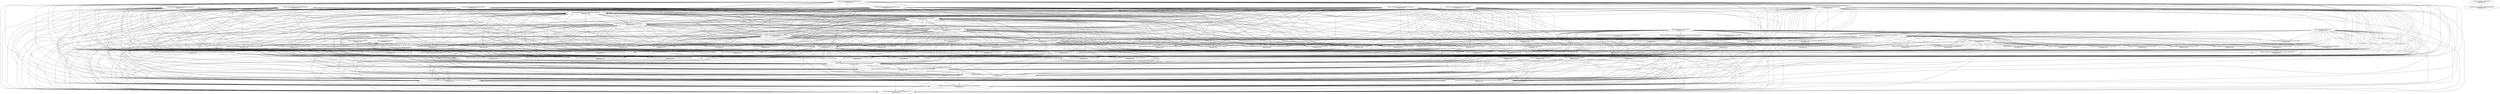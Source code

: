 digraph G {
  "org.jfree.data$DefaultKeyedValues2D#getColumnCount()" [label="org.jfree.data$DefaultKeyedValues2D#getColumnCount()\nP(Fail|Node)=0.00"];
  "org.jfree.chart$JFreeChart#clone()" [label="org.jfree.chart$JFreeChart#clone()\nP(Fail|Node)=0.00"];
  "org.jfree.chart$JFreeChart#getAntiAlias()" [label="org.jfree.chart$JFreeChart#getAntiAlias()\nP(Fail|Node)=0.00"];
  "org.jfree.chart$JFreeChart#createBufferedImage(int,int,org.jfree.chart.ChartRenderingInfo)" [label="org.jfree.chart$JFreeChart#createBufferedImage(int,int,org.jfree.chart.ChartRenderingInfo)\nP(Fail|Node)=0.00"];
  "org.jfree.chart$JFreeChart#draw(java.awt.Graphics2D,java.awt.geom.Rectangle2D)" [label="org.jfree.chart$JFreeChart#draw(java.awt.Graphics2D,java.awt.geom.Rectangle2D)\nP(Fail|Node)=0.00"];
  "org.jfree.chart$JFreeChart#setAntiAlias(boolean)" [label="org.jfree.chart$JFreeChart#setAntiAlias(boolean)\nP(Fail|Node)=0.00"];
  "org.jfree.chart$PaintMap#readObject(java.io.ObjectInputStream)" [label="org.jfree.chart$PaintMap#readObject(java.io.ObjectInputStream)\nP(Fail|Node)=0.00"];
  "org.jfree.chart$JFreeChart#readObject(java.io.ObjectInputStream)" [label="org.jfree.chart$JFreeChart#readObject(java.io.ObjectInputStream)\nP(Fail|Node)=0.00"];
  "org.jfree.chart$JFreeChart#draw(java.awt.Graphics2D,java.awt.geom.Rectangle2D,java.awt.geom.Point2D,org.jfree.chart.ChartRenderingInfo)" [label="org.jfree.chart$JFreeChart#draw(java.awt.Graphics2D,java.awt.geom.Rectangle2D,java.awt.geom.Point2D,org.jfree.chart.ChartRenderingInfo)\nP(Fail|Node)=0.00"];
  "org.jfree.data$DefaultKeyedValues2D#removeValue(java.lang.Comparable,java.lang.Comparable)" [label="org.jfree.data$DefaultKeyedValues2D#removeValue(java.lang.Comparable,java.lang.Comparable)\nP(Fail|Node)=0.00"];
  "org.jfree.chart$PaintMap#put(java.lang.Comparable,java.awt.Paint)" [label="org.jfree.chart$PaintMap#put(java.lang.Comparable,java.awt.Paint)\nP(Fail|Node)=0.00"];
  "org.jfree.data$DefaultKeyedValues2D#equals(java.lang.Object)" [label="org.jfree.data$DefaultKeyedValues2D#equals(java.lang.Object)\nP(Fail|Node)=0.00"];
  "org.jfree.chart$JFreeChart#removeChangeListener(org.jfree.chart.event.ChartChangeListener)" [label="org.jfree.chart$JFreeChart#removeChangeListener(org.jfree.chart.event.ChartChangeListener)\nP(Fail|Node)=0.00"];
  "org.jfree.chart$StrokeMap#put(java.lang.Comparable,java.awt.Stroke)" [label="org.jfree.chart$StrokeMap#put(java.lang.Comparable,java.awt.Stroke)\nP(Fail|Node)=0.00"];
  "org.jfree.chart$PaintMap#containsKey(java.lang.Comparable)" [label="org.jfree.chart$PaintMap#containsKey(java.lang.Comparable)\nP(Fail|Node)=0.00"];
  "org.jfree.chart$JFreeChart#equals(java.lang.Object)" [label="org.jfree.chart$JFreeChart#equals(java.lang.Object)\nP(Fail|Node)=0.00"];
  "org.jfree.data$DefaultKeyedValues2D#removeColumn(int)" [label="org.jfree.data$DefaultKeyedValues2D#removeColumn(int)\nP(Fail|Node)=0.00"];
  "org.jfree.chart$JFreeChart#setTitle(org.jfree.chart.title.TextTitle)" [label="org.jfree.chart$JFreeChart#setTitle(org.jfree.chart.title.TextTitle)\nP(Fail|Node)=1.00"];
  "org.jfree.data$DefaultKeyedValues2D#removeColumn(java.lang.Comparable)" [label="org.jfree.data$DefaultKeyedValues2D#removeColumn(java.lang.Comparable)\nP(Fail|Node)=0.00"];
  "org.jfree.chart$JFreeChart#writeObject(java.io.ObjectOutputStream)" [label="org.jfree.chart$JFreeChart#writeObject(java.io.ObjectOutputStream)\nP(Fail|Node)=0.00"];
  "org.jfree.chart$JFreeChart#setTitle(java.lang.String)" [label="org.jfree.chart$JFreeChart#setTitle(java.lang.String)\nP(Fail|Node)=0.00"];
  "org.jfree.chart$StrokeMap#equals(java.lang.Object)" [label="org.jfree.chart$StrokeMap#equals(java.lang.Object)\nP(Fail|Node)=0.00"];
  "org.jfree.chart$JFreeChart#clearSubtitles()" [label="org.jfree.chart$JFreeChart#clearSubtitles()\nP(Fail|Node)=0.00"];
  "org.jfree.data$DefaultKeyedValues2D#clone()" [label="org.jfree.data$DefaultKeyedValues2D#clone()\nP(Fail|Node)=0.00"];
  "org.jfree.chart$JFreeChart#createBufferedImage(int,int)" [label="org.jfree.chart$JFreeChart#createBufferedImage(int,int)\nP(Fail|Node)=0.00"];
  "org.jfree.chart$StrokeMap#getStroke(java.lang.Comparable)" [label="org.jfree.chart$StrokeMap#getStroke(java.lang.Comparable)\nP(Fail|Node)=0.00"];
  "org.jfree.chart$JFreeChart#createBufferedImage(int,int,double,double,org.jfree.chart.ChartRenderingInfo)" [label="org.jfree.chart$JFreeChart#createBufferedImage(int,int,double,double,org.jfree.chart.ChartRenderingInfo)\nP(Fail|Node)=0.00"];
  "org.jfree.chart$PaintMap#equals(java.lang.Object)" [label="org.jfree.chart$PaintMap#equals(java.lang.Object)\nP(Fail|Node)=0.00"];
  "org.jfree.chart$JFreeChart#removeSubtitle(org.jfree.chart.title.Title)" [label="org.jfree.chart$JFreeChart#removeSubtitle(org.jfree.chart.title.Title)\nP(Fail|Node)=1.00"];
  "org.jfree.chart$JFreeChart#removeProgressListener(org.jfree.chart.event.ChartProgressListener)" [label="org.jfree.chart$JFreeChart#removeProgressListener(org.jfree.chart.event.ChartProgressListener)\nP(Fail|Node)=0.00"];
  "org.jfree.data$DefaultKeyedValues2D#removeRow(java.lang.Comparable)" [label="org.jfree.data$DefaultKeyedValues2D#removeRow(java.lang.Comparable)\nP(Fail|Node)=0.00"];
  "org.jfree.chart$JFreeChart#drawTitle(org.jfree.chart.title.Title,java.awt.Graphics2D,java.awt.geom.Rectangle2D,boolean)" [label="org.jfree.chart$JFreeChart#drawTitle(org.jfree.chart.title.Title,java.awt.Graphics2D,java.awt.geom.Rectangle2D,boolean)\nP(Fail|Node)=0.00"];
  "org.jfree.data$DefaultKeyedValues2D#getColumnIndex(java.lang.Comparable)" [label="org.jfree.data$DefaultKeyedValues2D#getColumnIndex(java.lang.Comparable)\nP(Fail|Node)=0.00"];
  "org.jfree.chart$JFreeChart#removeLegend()" [label="org.jfree.chart$JFreeChart#removeLegend()\nP(Fail|Node)=1.00"];
  "org.jfree.chart$PaintMap#writeObject(java.io.ObjectOutputStream)" [label="org.jfree.chart$PaintMap#writeObject(java.io.ObjectOutputStream)\nP(Fail|Node)=0.00"];
  "org.jfree.chart$StrokeMap#readObject(java.io.ObjectInputStream)" [label="org.jfree.chart$StrokeMap#readObject(java.io.ObjectInputStream)\nP(Fail|Node)=0.00"];
  "org.jfree.chart$PaintMap#getPaint(java.lang.Comparable)" [label="org.jfree.chart$PaintMap#getPaint(java.lang.Comparable)\nP(Fail|Node)=0.00"];
  "org.jfree.chart$StrokeMap#writeObject(java.io.ObjectOutputStream)" [label="org.jfree.chart$StrokeMap#writeObject(java.io.ObjectOutputStream)\nP(Fail|Node)=0.00"];
  "org.jfree.data$DefaultKeyedValues2D#setValue(java.lang.Number,java.lang.Comparable,java.lang.Comparable)" [label="org.jfree.data$DefaultKeyedValues2D#setValue(java.lang.Number,java.lang.Comparable,java.lang.Comparable)\nP(Fail|Node)=0.00"];
  "org.jfree.chart$JFreeChart#createBufferedImage(int,int,int,org.jfree.chart.ChartRenderingInfo)" [label="org.jfree.chart$JFreeChart#createBufferedImage(int,int,int,org.jfree.chart.ChartRenderingInfo)\nP(Fail|Node)=0.00"];
  "org.jfree.data$DefaultKeyedValues2D#getRowIndex(java.lang.Comparable)" [label="org.jfree.data$DefaultKeyedValues2D#getRowIndex(java.lang.Comparable)\nP(Fail|Node)=0.00"];
  "org.jfree.data$DefaultKeyedValues2D#getValue(java.lang.Comparable,java.lang.Comparable)" [label="org.jfree.data$DefaultKeyedValues2D#getValue(java.lang.Comparable,java.lang.Comparable)\nP(Fail|Node)=0.00"];
  "org.jfree.data$DefaultKeyedValues2D#addValue(java.lang.Number,java.lang.Comparable,java.lang.Comparable)" [label="org.jfree.data$DefaultKeyedValues2D#addValue(java.lang.Number,java.lang.Comparable,java.lang.Comparable)\nP(Fail|Node)=0.00"];
  "org.jfree.chart$JFreeChart#setSubtitles(java.util.List)" [label="org.jfree.chart$JFreeChart#setSubtitles(java.util.List)\nP(Fail|Node)=0.00"];
  "org.jfree.chart$StrokeMap#containsKey(java.lang.Comparable)" [label="org.jfree.chart$StrokeMap#containsKey(java.lang.Comparable)\nP(Fail|Node)=0.00"];
  "org.jfree.chart$JFreeChart#draw(java.awt.Graphics2D,java.awt.geom.Rectangle2D,org.jfree.chart.ChartRenderingInfo)" [label="org.jfree.chart$JFreeChart#draw(java.awt.Graphics2D,java.awt.geom.Rectangle2D,org.jfree.chart.ChartRenderingInfo)\nP(Fail|Node)=0.00"];
  "org.jfree.chart$StrokeMap#clone()" [label="org.jfree.chart$StrokeMap#clone()\nP(Fail|Node)=0.00"];
  "org.jfree.data$DefaultKeyedValues2D#hashCode()" [label="org.jfree.data$DefaultKeyedValues2D#hashCode()\nP(Fail|Node)=0.00"];
  "org.jfree.data$DefaultKeyedValues2D#getValue(int,int)" [label="org.jfree.data$DefaultKeyedValues2D#getValue(int,int)\nP(Fail|Node)=0.00"];
  "org.jfree.data$DefaultKeyedValues2D#getRowKey(int)" [label="org.jfree.data$DefaultKeyedValues2D#getRowKey(int)\nP(Fail|Node)=0.00"];
  "org.jfree.chart$JFreeChart#getSubtitle(int)" [label="org.jfree.chart$JFreeChart#getSubtitle(int)\nP(Fail|Node)=0.00"];
  "org.jfree.chart$JFreeChart#<clinit>()" [label="org.jfree.chart$JFreeChart#<clinit>()\nP(Fail|Node)=1.00"];
  "org.jfree.chart$JFreeChart#addSubtitle(org.jfree.chart.title.Title)" [label="org.jfree.chart$JFreeChart#addSubtitle(org.jfree.chart.title.Title)\nP(Fail|Node)=0.00"];
  "org.jfree.chart$JFreeChart#addLegend(org.jfree.chart.title.LegendTitle)" [label="org.jfree.chart$JFreeChart#addLegend(org.jfree.chart.title.LegendTitle)\nP(Fail|Node)=0.00"];
  "org.jfree.chart$JFreeChart#setNotify(boolean)" [label="org.jfree.chart$JFreeChart#setNotify(boolean)\nP(Fail|Node)=0.00"];
  "org.jfree.chart$JFreeChart#setBackgroundImageAlpha(float)" [label="org.jfree.chart$JFreeChart#setBackgroundImageAlpha(float)\nP(Fail|Node)=0.00"];
  "org.jfree.chart$JFreeChart#setTextAntiAlias(java.lang.Object)" [label="org.jfree.chart$JFreeChart#setTextAntiAlias(java.lang.Object)\nP(Fail|Node)=0.00"];
  "org.jfree.chart$JFreeChart#setBackgroundImageAlignment(int)" [label="org.jfree.chart$JFreeChart#setBackgroundImageAlignment(int)\nP(Fail|Node)=0.00"];
  "org.jfree.chart$JFreeChart#addProgressListener(org.jfree.chart.event.ChartProgressListener)" [label="org.jfree.chart$JFreeChart#addProgressListener(org.jfree.chart.event.ChartProgressListener)\nP(Fail|Node)=0.00"];
  "org.jfree.chart$JFreeChart#setBackgroundImage(java.awt.Image)" [label="org.jfree.chart$JFreeChart#setBackgroundImage(java.awt.Image)\nP(Fail|Node)=0.00"];
  "org.jfree.chart$JFreeChart#titleChanged(org.jfree.chart.event.TitleChangeEvent)" [label="org.jfree.chart$JFreeChart#titleChanged(org.jfree.chart.event.TitleChangeEvent)\nP(Fail|Node)=0.00"];
  "org.jfree.chart$JFreeChart#addChangeListener(org.jfree.chart.event.ChartChangeListener)" [label="org.jfree.chart$JFreeChart#addChangeListener(org.jfree.chart.event.ChartChangeListener)\nP(Fail|Node)=0.00"];
  "org.jfree.chart$JFreeChart#setBackgroundPaint(java.awt.Paint)" [label="org.jfree.chart$JFreeChart#setBackgroundPaint(java.awt.Paint)\nP(Fail|Node)=1.00"];
  "org.jfree.chart$JFreeChart#setBorderVisible(boolean)" [label="org.jfree.chart$JFreeChart#setBorderVisible(boolean)\nP(Fail|Node)=0.00"];
  "org.jfree.chart$JFreeChart#setTextAntiAlias(boolean)" [label="org.jfree.chart$JFreeChart#setTextAntiAlias(boolean)\nP(Fail|Node)=0.00"];
  "org.jfree.chart$JFreeChart#setBorderPaint(java.awt.Paint)" [label="org.jfree.chart$JFreeChart#setBorderPaint(java.awt.Paint)\nP(Fail|Node)=0.00"];
  "org.jfree.chart$JFreeChart#notifyListeners(org.jfree.chart.event.ChartChangeEvent)" [label="org.jfree.chart$JFreeChart#notifyListeners(org.jfree.chart.event.ChartChangeEvent)\nP(Fail|Node)=1.00"];
  "org.jfree.chart$JFreeChart#handleClick(int,int,org.jfree.chart.ChartRenderingInfo)" [label="org.jfree.chart$JFreeChart#handleClick(int,int,org.jfree.chart.ChartRenderingInfo)\nP(Fail|Node)=0.00"];
  "org.jfree.chart$JFreeChart#main(java.lang.String[])" [label="org.jfree.chart$JFreeChart#main(java.lang.String[])\nP(Fail|Node)=0.00"];
  "org.jfree.chart$JFreeChart#setPadding(org.jfree.chart.util.RectangleInsets)" [label="org.jfree.chart$JFreeChart#setPadding(org.jfree.chart.util.RectangleInsets)\nP(Fail|Node)=0.00"];
  "org.jfree.chart$JFreeChart#addSubtitle(int,org.jfree.chart.title.Title)" [label="org.jfree.chart$JFreeChart#addSubtitle(int,org.jfree.chart.title.Title)\nP(Fail|Node)=0.00"];
  "org.jfree.chart$JFreeChart#fireChartChanged()" [label="org.jfree.chart$JFreeChart#fireChartChanged()\nP(Fail|Node)=1.00"];
  "org.jfree.chart$JFreeChart#plotChanged(org.jfree.chart.event.PlotChangeEvent)" [label="org.jfree.chart$JFreeChart#plotChanged(org.jfree.chart.event.PlotChangeEvent)\nP(Fail|Node)=0.00"];
  "org.jfree.chart$JFreeChart#setBorderStroke(java.awt.Stroke)" [label="org.jfree.chart$JFreeChart#setBorderStroke(java.awt.Stroke)\nP(Fail|Node)=0.00"];
  "org.jfree.chart$JFreeChart#setRenderingHints(java.awt.RenderingHints)" [label="org.jfree.chart$JFreeChart#setRenderingHints(java.awt.RenderingHints)\nP(Fail|Node)=0.00"];
  "org.jfree.chart$JFreeChart#notifyListeners(org.jfree.chart.event.ChartProgressEvent)" [label="org.jfree.chart$JFreeChart#notifyListeners(org.jfree.chart.event.ChartProgressEvent)\nP(Fail|Node)=0.00"];
  "org.jfree.data$DefaultKeyedValues2D#getRowKeys()" [label="org.jfree.data$DefaultKeyedValues2D#getRowKeys()\nP(Fail|Node)=0.00"];
  "org.jfree.data$DefaultKeyedValues2D#getColumnKeys()" [label="org.jfree.data$DefaultKeyedValues2D#getColumnKeys()\nP(Fail|Node)=0.00"];
  "org.jfree.chart$JFreeChart#getPlot()" [label="org.jfree.chart$JFreeChart#getPlot()\nP(Fail|Node)=0.00"];
  "org.jfree.data$DefaultKeyedValues2D#getColumnKey(int)" [label="org.jfree.data$DefaultKeyedValues2D#getColumnKey(int)\nP(Fail|Node)=0.00"];
  "org.jfree.chart$JFreeChart#getSubtitleCount()" [label="org.jfree.chart$JFreeChart#getSubtitleCount()\nP(Fail|Node)=0.00"];
  "org.jfree.chart$PaintMap#clone()" [label="org.jfree.chart$PaintMap#clone()\nP(Fail|Node)=0.00"];
  "org.jfree.data$DefaultKeyedValues2D#getRowCount()" [label="org.jfree.data$DefaultKeyedValues2D#getRowCount()\nP(Fail|Node)=0.00"];
  "org.jfree.chart$JFreeChart#isBorderVisible()" [label="org.jfree.chart$JFreeChart#isBorderVisible()\nP(Fail|Node)=0.00"];
  "org.jfree.chart$JFreeChart#getBorderStroke()" [label="org.jfree.chart$JFreeChart#getBorderStroke()\nP(Fail|Node)=0.00"];
  "org.jfree.chart$JFreeChart#createAlignedRectangle2D(org.jfree.chart.util.Size2D,java.awt.geom.Rectangle2D,org.jfree.chart.util.HorizontalAlignment,org.jfree.chart.util.VerticalAlignment)" [label="org.jfree.chart$JFreeChart#createAlignedRectangle2D(org.jfree.chart.util.Size2D,java.awt.geom.Rectangle2D,org.jfree.chart.util.HorizontalAlignment,org.jfree.chart.util.VerticalAlignment)\nP(Fail|Node)=0.00"];
  "org.jfree.chart$JFreeChart#getBorderPaint()" [label="org.jfree.chart$JFreeChart#getBorderPaint()\nP(Fail|Node)=0.00"];
  "org.jfree.chart$ChartColor#<clinit>()" [label="org.jfree.chart$ChartColor#<clinit>()\nP(Fail|Node)=1.00"];
  "org.jfree.chart$ChartColor#createDefaultPaintArray()" [label="org.jfree.chart$ChartColor#createDefaultPaintArray()\nP(Fail|Node)=1.00"];
  "org.jfree.chart$JFreeChart#getLegend(int)" [label="org.jfree.chart$JFreeChart#getLegend(int)\nP(Fail|Node)=1.00"];
  "org.jfree.chart$JFreeChart#getLegend()" [label="org.jfree.chart$JFreeChart#getLegend()\nP(Fail|Node)=1.00"];
  "org.jfree.data$DefaultKeyedValues2D#removeRow(int)" [label="org.jfree.data$DefaultKeyedValues2D#removeRow(int)\nP(Fail|Node)=0.00"];
  "org.jfree.data$DefaultKeyedValues2D#getColumnCount()" -> "org.jfree.chart$JFreeChart#clone()";
  "org.jfree.data$DefaultKeyedValues2D#getColumnCount()" -> "org.jfree.chart$JFreeChart#getAntiAlias()";
  "org.jfree.data$DefaultKeyedValues2D#getColumnCount()" -> "org.jfree.chart$JFreeChart#createBufferedImage(int,int,org.jfree.chart.ChartRenderingInfo)";
  "org.jfree.data$DefaultKeyedValues2D#getColumnCount()" -> "org.jfree.chart$JFreeChart#draw(java.awt.Graphics2D,java.awt.geom.Rectangle2D)";
  "org.jfree.data$DefaultKeyedValues2D#getColumnCount()" -> "org.jfree.chart$JFreeChart#setAntiAlias(boolean)";
  "org.jfree.data$DefaultKeyedValues2D#getColumnCount()" -> "org.jfree.chart$PaintMap#readObject(java.io.ObjectInputStream)";
  "org.jfree.data$DefaultKeyedValues2D#getColumnCount()" -> "org.jfree.chart$JFreeChart#readObject(java.io.ObjectInputStream)";
  "org.jfree.data$DefaultKeyedValues2D#getColumnCount()" -> "org.jfree.chart$JFreeChart#draw(java.awt.Graphics2D,java.awt.geom.Rectangle2D,java.awt.geom.Point2D,org.jfree.chart.ChartRenderingInfo)";
  "org.jfree.data$DefaultKeyedValues2D#getColumnCount()" -> "org.jfree.data$DefaultKeyedValues2D#removeValue(java.lang.Comparable,java.lang.Comparable)";
  "org.jfree.data$DefaultKeyedValues2D#getColumnCount()" -> "org.jfree.chart$PaintMap#put(java.lang.Comparable,java.awt.Paint)";
  "org.jfree.data$DefaultKeyedValues2D#getColumnCount()" -> "org.jfree.data$DefaultKeyedValues2D#equals(java.lang.Object)";
  "org.jfree.data$DefaultKeyedValues2D#getColumnCount()" -> "org.jfree.chart$JFreeChart#removeChangeListener(org.jfree.chart.event.ChartChangeListener)";
  "org.jfree.data$DefaultKeyedValues2D#getColumnCount()" -> "org.jfree.chart$StrokeMap#put(java.lang.Comparable,java.awt.Stroke)";
  "org.jfree.data$DefaultKeyedValues2D#getColumnCount()" -> "org.jfree.chart$PaintMap#containsKey(java.lang.Comparable)";
  "org.jfree.data$DefaultKeyedValues2D#getColumnCount()" -> "org.jfree.chart$JFreeChart#equals(java.lang.Object)";
  "org.jfree.data$DefaultKeyedValues2D#getColumnCount()" -> "org.jfree.data$DefaultKeyedValues2D#removeColumn(int)";
  "org.jfree.data$DefaultKeyedValues2D#getColumnCount()" -> "org.jfree.chart$JFreeChart#setTitle(org.jfree.chart.title.TextTitle)";
  "org.jfree.data$DefaultKeyedValues2D#getColumnCount()" -> "org.jfree.data$DefaultKeyedValues2D#removeColumn(java.lang.Comparable)";
  "org.jfree.data$DefaultKeyedValues2D#getColumnCount()" -> "org.jfree.chart$JFreeChart#writeObject(java.io.ObjectOutputStream)";
  "org.jfree.data$DefaultKeyedValues2D#getColumnCount()" -> "org.jfree.chart$JFreeChart#setTitle(java.lang.String)";
  "org.jfree.data$DefaultKeyedValues2D#getColumnCount()" -> "org.jfree.chart$StrokeMap#equals(java.lang.Object)";
  "org.jfree.data$DefaultKeyedValues2D#getColumnCount()" -> "org.jfree.chart$JFreeChart#clearSubtitles()";
  "org.jfree.data$DefaultKeyedValues2D#getColumnCount()" -> "org.jfree.data$DefaultKeyedValues2D#clone()";
  "org.jfree.data$DefaultKeyedValues2D#getColumnCount()" -> "org.jfree.chart$JFreeChart#createBufferedImage(int,int)";
  "org.jfree.data$DefaultKeyedValues2D#getColumnCount()" -> "org.jfree.chart$StrokeMap#getStroke(java.lang.Comparable)";
  "org.jfree.data$DefaultKeyedValues2D#getColumnCount()" -> "org.jfree.chart$JFreeChart#createBufferedImage(int,int,double,double,org.jfree.chart.ChartRenderingInfo)";
  "org.jfree.data$DefaultKeyedValues2D#getColumnCount()" -> "org.jfree.chart$PaintMap#equals(java.lang.Object)";
  "org.jfree.data$DefaultKeyedValues2D#getColumnCount()" -> "org.jfree.chart$JFreeChart#removeSubtitle(org.jfree.chart.title.Title)";
  "org.jfree.data$DefaultKeyedValues2D#getColumnCount()" -> "org.jfree.chart$JFreeChart#removeProgressListener(org.jfree.chart.event.ChartProgressListener)";
  "org.jfree.data$DefaultKeyedValues2D#getColumnCount()" -> "org.jfree.data$DefaultKeyedValues2D#removeRow(java.lang.Comparable)";
  "org.jfree.data$DefaultKeyedValues2D#getColumnCount()" -> "org.jfree.chart$JFreeChart#drawTitle(org.jfree.chart.title.Title,java.awt.Graphics2D,java.awt.geom.Rectangle2D,boolean)";
  "org.jfree.data$DefaultKeyedValues2D#getColumnCount()" -> "org.jfree.data$DefaultKeyedValues2D#getColumnIndex(java.lang.Comparable)";
  "org.jfree.data$DefaultKeyedValues2D#getColumnCount()" -> "org.jfree.chart$JFreeChart#removeLegend()";
  "org.jfree.data$DefaultKeyedValues2D#getColumnCount()" -> "org.jfree.chart$PaintMap#writeObject(java.io.ObjectOutputStream)";
  "org.jfree.data$DefaultKeyedValues2D#getColumnCount()" -> "org.jfree.chart$StrokeMap#readObject(java.io.ObjectInputStream)";
  "org.jfree.data$DefaultKeyedValues2D#getColumnCount()" -> "org.jfree.chart$PaintMap#getPaint(java.lang.Comparable)";
  "org.jfree.data$DefaultKeyedValues2D#getColumnCount()" -> "org.jfree.chart$StrokeMap#writeObject(java.io.ObjectOutputStream)";
  "org.jfree.data$DefaultKeyedValues2D#getColumnCount()" -> "org.jfree.data$DefaultKeyedValues2D#setValue(java.lang.Number,java.lang.Comparable,java.lang.Comparable)";
  "org.jfree.data$DefaultKeyedValues2D#getColumnCount()" -> "org.jfree.chart$JFreeChart#createBufferedImage(int,int,int,org.jfree.chart.ChartRenderingInfo)";
  "org.jfree.data$DefaultKeyedValues2D#getColumnCount()" -> "org.jfree.data$DefaultKeyedValues2D#getRowIndex(java.lang.Comparable)";
  "org.jfree.data$DefaultKeyedValues2D#getColumnCount()" -> "org.jfree.data$DefaultKeyedValues2D#getValue(java.lang.Comparable,java.lang.Comparable)";
  "org.jfree.data$DefaultKeyedValues2D#getColumnCount()" -> "org.jfree.data$DefaultKeyedValues2D#addValue(java.lang.Number,java.lang.Comparable,java.lang.Comparable)";
  "org.jfree.data$DefaultKeyedValues2D#getColumnCount()" -> "org.jfree.chart$JFreeChart#setSubtitles(java.util.List)";
  "org.jfree.data$DefaultKeyedValues2D#getColumnCount()" -> "org.jfree.chart$StrokeMap#containsKey(java.lang.Comparable)";
  "org.jfree.data$DefaultKeyedValues2D#getColumnCount()" -> "org.jfree.chart$JFreeChart#draw(java.awt.Graphics2D,java.awt.geom.Rectangle2D,org.jfree.chart.ChartRenderingInfo)";
  "org.jfree.chart$JFreeChart#clone()" -> "org.jfree.chart$JFreeChart#createBufferedImage(int,int,org.jfree.chart.ChartRenderingInfo)";
  "org.jfree.chart$JFreeChart#clone()" -> "org.jfree.chart$JFreeChart#draw(java.awt.Graphics2D,java.awt.geom.Rectangle2D)";
  "org.jfree.chart$JFreeChart#clone()" -> "org.jfree.chart$JFreeChart#readObject(java.io.ObjectInputStream)";
  "org.jfree.chart$JFreeChart#clone()" -> "org.jfree.chart$JFreeChart#draw(java.awt.Graphics2D,java.awt.geom.Rectangle2D,java.awt.geom.Point2D,org.jfree.chart.ChartRenderingInfo)";
  "org.jfree.chart$JFreeChart#clone()" -> "org.jfree.chart$JFreeChart#writeObject(java.io.ObjectOutputStream)";
  "org.jfree.chart$JFreeChart#clone()" -> "org.jfree.data$DefaultKeyedValues2D#clone()";
  "org.jfree.chart$JFreeChart#clone()" -> "org.jfree.chart$JFreeChart#createBufferedImage(int,int)";
  "org.jfree.chart$JFreeChart#clone()" -> "org.jfree.chart$JFreeChart#createBufferedImage(int,int,double,double,org.jfree.chart.ChartRenderingInfo)";
  "org.jfree.chart$JFreeChart#clone()" -> "org.jfree.chart$JFreeChart#drawTitle(org.jfree.chart.title.Title,java.awt.Graphics2D,java.awt.geom.Rectangle2D,boolean)";
  "org.jfree.chart$JFreeChart#clone()" -> "org.jfree.chart$StrokeMap#readObject(java.io.ObjectInputStream)";
  "org.jfree.chart$JFreeChart#clone()" -> "org.jfree.chart$StrokeMap#writeObject(java.io.ObjectOutputStream)";
  "org.jfree.chart$JFreeChart#clone()" -> "org.jfree.chart$JFreeChart#createBufferedImage(int,int,int,org.jfree.chart.ChartRenderingInfo)";
  "org.jfree.chart$JFreeChart#clone()" -> "org.jfree.chart$JFreeChart#draw(java.awt.Graphics2D,java.awt.geom.Rectangle2D,org.jfree.chart.ChartRenderingInfo)";
  "org.jfree.chart$JFreeChart#createBufferedImage(int,int,org.jfree.chart.ChartRenderingInfo)" -> "org.jfree.chart$JFreeChart#createBufferedImage(int,int)";
  "org.jfree.chart$JFreeChart#draw(java.awt.Graphics2D,java.awt.geom.Rectangle2D)" -> "org.jfree.chart$JFreeChart#createBufferedImage(int,int,org.jfree.chart.ChartRenderingInfo)";
  "org.jfree.chart$JFreeChart#draw(java.awt.Graphics2D,java.awt.geom.Rectangle2D)" -> "org.jfree.chart$JFreeChart#draw(java.awt.Graphics2D,java.awt.geom.Rectangle2D,java.awt.geom.Point2D,org.jfree.chart.ChartRenderingInfo)";
  "org.jfree.chart$JFreeChart#draw(java.awt.Graphics2D,java.awt.geom.Rectangle2D)" -> "org.jfree.chart$JFreeChart#createBufferedImage(int,int)";
  "org.jfree.chart$JFreeChart#draw(java.awt.Graphics2D,java.awt.geom.Rectangle2D)" -> "org.jfree.chart$JFreeChart#createBufferedImage(int,int,double,double,org.jfree.chart.ChartRenderingInfo)";
  "org.jfree.chart$JFreeChart#draw(java.awt.Graphics2D,java.awt.geom.Rectangle2D)" -> "org.jfree.chart$JFreeChart#createBufferedImage(int,int,int,org.jfree.chart.ChartRenderingInfo)";
  "org.jfree.chart$JFreeChart#draw(java.awt.Graphics2D,java.awt.geom.Rectangle2D)" -> "org.jfree.chart$JFreeChart#draw(java.awt.Graphics2D,java.awt.geom.Rectangle2D,org.jfree.chart.ChartRenderingInfo)";
  "org.jfree.chart$JFreeChart#draw(java.awt.Graphics2D,java.awt.geom.Rectangle2D,java.awt.geom.Point2D,org.jfree.chart.ChartRenderingInfo)" -> "org.jfree.chart$JFreeChart#createBufferedImage(int,int,org.jfree.chart.ChartRenderingInfo)";
  "org.jfree.chart$JFreeChart#draw(java.awt.Graphics2D,java.awt.geom.Rectangle2D,java.awt.geom.Point2D,org.jfree.chart.ChartRenderingInfo)" -> "org.jfree.chart$JFreeChart#draw(java.awt.Graphics2D,java.awt.geom.Rectangle2D)";
  "org.jfree.chart$JFreeChart#draw(java.awt.Graphics2D,java.awt.geom.Rectangle2D,java.awt.geom.Point2D,org.jfree.chart.ChartRenderingInfo)" -> "org.jfree.chart$JFreeChart#createBufferedImage(int,int)";
  "org.jfree.chart$JFreeChart#draw(java.awt.Graphics2D,java.awt.geom.Rectangle2D,java.awt.geom.Point2D,org.jfree.chart.ChartRenderingInfo)" -> "org.jfree.chart$JFreeChart#createBufferedImage(int,int,double,double,org.jfree.chart.ChartRenderingInfo)";
  "org.jfree.chart$JFreeChart#draw(java.awt.Graphics2D,java.awt.geom.Rectangle2D,java.awt.geom.Point2D,org.jfree.chart.ChartRenderingInfo)" -> "org.jfree.chart$JFreeChart#createBufferedImage(int,int,int,org.jfree.chart.ChartRenderingInfo)";
  "org.jfree.chart$JFreeChart#draw(java.awt.Graphics2D,java.awt.geom.Rectangle2D,java.awt.geom.Point2D,org.jfree.chart.ChartRenderingInfo)" -> "org.jfree.chart$JFreeChart#draw(java.awt.Graphics2D,java.awt.geom.Rectangle2D,org.jfree.chart.ChartRenderingInfo)";
  "org.jfree.chart$PaintMap#put(java.lang.Comparable,java.awt.Paint)" -> "org.jfree.chart$JFreeChart#createBufferedImage(int,int,org.jfree.chart.ChartRenderingInfo)";
  "org.jfree.chart$PaintMap#put(java.lang.Comparable,java.awt.Paint)" -> "org.jfree.chart$JFreeChart#draw(java.awt.Graphics2D,java.awt.geom.Rectangle2D)";
  "org.jfree.chart$PaintMap#put(java.lang.Comparable,java.awt.Paint)" -> "org.jfree.chart$JFreeChart#draw(java.awt.Graphics2D,java.awt.geom.Rectangle2D,java.awt.geom.Point2D,org.jfree.chart.ChartRenderingInfo)";
  "org.jfree.chart$PaintMap#put(java.lang.Comparable,java.awt.Paint)" -> "org.jfree.chart$JFreeChart#createBufferedImage(int,int)";
  "org.jfree.chart$PaintMap#put(java.lang.Comparable,java.awt.Paint)" -> "org.jfree.chart$JFreeChart#createBufferedImage(int,int,double,double,org.jfree.chart.ChartRenderingInfo)";
  "org.jfree.chart$PaintMap#put(java.lang.Comparable,java.awt.Paint)" -> "org.jfree.chart$JFreeChart#drawTitle(org.jfree.chart.title.Title,java.awt.Graphics2D,java.awt.geom.Rectangle2D,boolean)";
  "org.jfree.chart$PaintMap#put(java.lang.Comparable,java.awt.Paint)" -> "org.jfree.chart$JFreeChart#createBufferedImage(int,int,int,org.jfree.chart.ChartRenderingInfo)";
  "org.jfree.chart$PaintMap#put(java.lang.Comparable,java.awt.Paint)" -> "org.jfree.chart$JFreeChart#draw(java.awt.Graphics2D,java.awt.geom.Rectangle2D,org.jfree.chart.ChartRenderingInfo)";
  "org.jfree.data$DefaultKeyedValues2D#equals(java.lang.Object)" -> "org.jfree.chart$JFreeChart#clone()";
  "org.jfree.data$DefaultKeyedValues2D#equals(java.lang.Object)" -> "org.jfree.chart$JFreeChart#getAntiAlias()";
  "org.jfree.data$DefaultKeyedValues2D#equals(java.lang.Object)" -> "org.jfree.chart$JFreeChart#createBufferedImage(int,int,org.jfree.chart.ChartRenderingInfo)";
  "org.jfree.data$DefaultKeyedValues2D#equals(java.lang.Object)" -> "org.jfree.chart$JFreeChart#draw(java.awt.Graphics2D,java.awt.geom.Rectangle2D)";
  "org.jfree.data$DefaultKeyedValues2D#equals(java.lang.Object)" -> "org.jfree.chart$JFreeChart#setAntiAlias(boolean)";
  "org.jfree.data$DefaultKeyedValues2D#equals(java.lang.Object)" -> "org.jfree.chart$PaintMap#readObject(java.io.ObjectInputStream)";
  "org.jfree.data$DefaultKeyedValues2D#equals(java.lang.Object)" -> "org.jfree.chart$JFreeChart#readObject(java.io.ObjectInputStream)";
  "org.jfree.data$DefaultKeyedValues2D#equals(java.lang.Object)" -> "org.jfree.chart$JFreeChart#draw(java.awt.Graphics2D,java.awt.geom.Rectangle2D,java.awt.geom.Point2D,org.jfree.chart.ChartRenderingInfo)";
  "org.jfree.data$DefaultKeyedValues2D#equals(java.lang.Object)" -> "org.jfree.data$DefaultKeyedValues2D#removeValue(java.lang.Comparable,java.lang.Comparable)";
  "org.jfree.data$DefaultKeyedValues2D#equals(java.lang.Object)" -> "org.jfree.chart$PaintMap#put(java.lang.Comparable,java.awt.Paint)";
  "org.jfree.data$DefaultKeyedValues2D#equals(java.lang.Object)" -> "org.jfree.chart$JFreeChart#removeChangeListener(org.jfree.chart.event.ChartChangeListener)";
  "org.jfree.data$DefaultKeyedValues2D#equals(java.lang.Object)" -> "org.jfree.chart$StrokeMap#put(java.lang.Comparable,java.awt.Stroke)";
  "org.jfree.data$DefaultKeyedValues2D#equals(java.lang.Object)" -> "org.jfree.chart$PaintMap#containsKey(java.lang.Comparable)";
  "org.jfree.data$DefaultKeyedValues2D#equals(java.lang.Object)" -> "org.jfree.chart$JFreeChart#equals(java.lang.Object)";
  "org.jfree.data$DefaultKeyedValues2D#equals(java.lang.Object)" -> "org.jfree.data$DefaultKeyedValues2D#removeColumn(int)";
  "org.jfree.data$DefaultKeyedValues2D#equals(java.lang.Object)" -> "org.jfree.chart$JFreeChart#setTitle(org.jfree.chart.title.TextTitle)";
  "org.jfree.data$DefaultKeyedValues2D#equals(java.lang.Object)" -> "org.jfree.data$DefaultKeyedValues2D#removeColumn(java.lang.Comparable)";
  "org.jfree.data$DefaultKeyedValues2D#equals(java.lang.Object)" -> "org.jfree.chart$JFreeChart#writeObject(java.io.ObjectOutputStream)";
  "org.jfree.data$DefaultKeyedValues2D#equals(java.lang.Object)" -> "org.jfree.chart$JFreeChart#setTitle(java.lang.String)";
  "org.jfree.data$DefaultKeyedValues2D#equals(java.lang.Object)" -> "org.jfree.chart$StrokeMap#equals(java.lang.Object)";
  "org.jfree.data$DefaultKeyedValues2D#equals(java.lang.Object)" -> "org.jfree.chart$JFreeChart#clearSubtitles()";
  "org.jfree.data$DefaultKeyedValues2D#equals(java.lang.Object)" -> "org.jfree.data$DefaultKeyedValues2D#clone()";
  "org.jfree.data$DefaultKeyedValues2D#equals(java.lang.Object)" -> "org.jfree.chart$JFreeChart#createBufferedImage(int,int)";
  "org.jfree.data$DefaultKeyedValues2D#equals(java.lang.Object)" -> "org.jfree.chart$StrokeMap#getStroke(java.lang.Comparable)";
  "org.jfree.data$DefaultKeyedValues2D#equals(java.lang.Object)" -> "org.jfree.chart$JFreeChart#createBufferedImage(int,int,double,double,org.jfree.chart.ChartRenderingInfo)";
  "org.jfree.data$DefaultKeyedValues2D#equals(java.lang.Object)" -> "org.jfree.chart$PaintMap#equals(java.lang.Object)";
  "org.jfree.data$DefaultKeyedValues2D#equals(java.lang.Object)" -> "org.jfree.chart$JFreeChart#removeSubtitle(org.jfree.chart.title.Title)";
  "org.jfree.data$DefaultKeyedValues2D#equals(java.lang.Object)" -> "org.jfree.chart$JFreeChart#removeProgressListener(org.jfree.chart.event.ChartProgressListener)";
  "org.jfree.data$DefaultKeyedValues2D#equals(java.lang.Object)" -> "org.jfree.data$DefaultKeyedValues2D#removeRow(java.lang.Comparable)";
  "org.jfree.data$DefaultKeyedValues2D#equals(java.lang.Object)" -> "org.jfree.chart$JFreeChart#drawTitle(org.jfree.chart.title.Title,java.awt.Graphics2D,java.awt.geom.Rectangle2D,boolean)";
  "org.jfree.data$DefaultKeyedValues2D#equals(java.lang.Object)" -> "org.jfree.data$DefaultKeyedValues2D#getColumnIndex(java.lang.Comparable)";
  "org.jfree.data$DefaultKeyedValues2D#equals(java.lang.Object)" -> "org.jfree.chart$JFreeChart#removeLegend()";
  "org.jfree.data$DefaultKeyedValues2D#equals(java.lang.Object)" -> "org.jfree.chart$PaintMap#writeObject(java.io.ObjectOutputStream)";
  "org.jfree.data$DefaultKeyedValues2D#equals(java.lang.Object)" -> "org.jfree.chart$StrokeMap#readObject(java.io.ObjectInputStream)";
  "org.jfree.data$DefaultKeyedValues2D#equals(java.lang.Object)" -> "org.jfree.chart$PaintMap#getPaint(java.lang.Comparable)";
  "org.jfree.data$DefaultKeyedValues2D#equals(java.lang.Object)" -> "org.jfree.chart$StrokeMap#writeObject(java.io.ObjectOutputStream)";
  "org.jfree.data$DefaultKeyedValues2D#equals(java.lang.Object)" -> "org.jfree.data$DefaultKeyedValues2D#setValue(java.lang.Number,java.lang.Comparable,java.lang.Comparable)";
  "org.jfree.data$DefaultKeyedValues2D#equals(java.lang.Object)" -> "org.jfree.chart$JFreeChart#createBufferedImage(int,int,int,org.jfree.chart.ChartRenderingInfo)";
  "org.jfree.data$DefaultKeyedValues2D#equals(java.lang.Object)" -> "org.jfree.data$DefaultKeyedValues2D#getRowIndex(java.lang.Comparable)";
  "org.jfree.data$DefaultKeyedValues2D#equals(java.lang.Object)" -> "org.jfree.data$DefaultKeyedValues2D#getValue(java.lang.Comparable,java.lang.Comparable)";
  "org.jfree.data$DefaultKeyedValues2D#equals(java.lang.Object)" -> "org.jfree.data$DefaultKeyedValues2D#addValue(java.lang.Number,java.lang.Comparable,java.lang.Comparable)";
  "org.jfree.data$DefaultKeyedValues2D#equals(java.lang.Object)" -> "org.jfree.chart$JFreeChart#setSubtitles(java.util.List)";
  "org.jfree.data$DefaultKeyedValues2D#equals(java.lang.Object)" -> "org.jfree.chart$StrokeMap#containsKey(java.lang.Comparable)";
  "org.jfree.data$DefaultKeyedValues2D#equals(java.lang.Object)" -> "org.jfree.chart$JFreeChart#draw(java.awt.Graphics2D,java.awt.geom.Rectangle2D,org.jfree.chart.ChartRenderingInfo)";
  "org.jfree.chart$StrokeMap#put(java.lang.Comparable,java.awt.Stroke)" -> "org.jfree.chart$JFreeChart#createBufferedImage(int,int,org.jfree.chart.ChartRenderingInfo)";
  "org.jfree.chart$StrokeMap#put(java.lang.Comparable,java.awt.Stroke)" -> "org.jfree.chart$JFreeChart#draw(java.awt.Graphics2D,java.awt.geom.Rectangle2D)";
  "org.jfree.chart$StrokeMap#put(java.lang.Comparable,java.awt.Stroke)" -> "org.jfree.chart$JFreeChart#draw(java.awt.Graphics2D,java.awt.geom.Rectangle2D,java.awt.geom.Point2D,org.jfree.chart.ChartRenderingInfo)";
  "org.jfree.chart$StrokeMap#put(java.lang.Comparable,java.awt.Stroke)" -> "org.jfree.chart$JFreeChart#createBufferedImage(int,int)";
  "org.jfree.chart$StrokeMap#put(java.lang.Comparable,java.awt.Stroke)" -> "org.jfree.chart$JFreeChart#createBufferedImage(int,int,double,double,org.jfree.chart.ChartRenderingInfo)";
  "org.jfree.chart$StrokeMap#put(java.lang.Comparable,java.awt.Stroke)" -> "org.jfree.chart$JFreeChart#drawTitle(org.jfree.chart.title.Title,java.awt.Graphics2D,java.awt.geom.Rectangle2D,boolean)";
  "org.jfree.chart$StrokeMap#put(java.lang.Comparable,java.awt.Stroke)" -> "org.jfree.chart$JFreeChart#createBufferedImage(int,int,int,org.jfree.chart.ChartRenderingInfo)";
  "org.jfree.chart$StrokeMap#put(java.lang.Comparable,java.awt.Stroke)" -> "org.jfree.chart$JFreeChart#draw(java.awt.Graphics2D,java.awt.geom.Rectangle2D,org.jfree.chart.ChartRenderingInfo)";
  "org.jfree.chart$JFreeChart#equals(java.lang.Object)" -> "org.jfree.chart$JFreeChart#clone()";
  "org.jfree.chart$JFreeChart#equals(java.lang.Object)" -> "org.jfree.chart$JFreeChart#getAntiAlias()";
  "org.jfree.chart$JFreeChart#equals(java.lang.Object)" -> "org.jfree.chart$JFreeChart#createBufferedImage(int,int,org.jfree.chart.ChartRenderingInfo)";
  "org.jfree.chart$JFreeChart#equals(java.lang.Object)" -> "org.jfree.chart$JFreeChart#draw(java.awt.Graphics2D,java.awt.geom.Rectangle2D)";
  "org.jfree.chart$JFreeChart#equals(java.lang.Object)" -> "org.jfree.chart$JFreeChart#setAntiAlias(boolean)";
  "org.jfree.chart$JFreeChart#equals(java.lang.Object)" -> "org.jfree.chart$PaintMap#readObject(java.io.ObjectInputStream)";
  "org.jfree.chart$JFreeChart#equals(java.lang.Object)" -> "org.jfree.chart$JFreeChart#readObject(java.io.ObjectInputStream)";
  "org.jfree.chart$JFreeChart#equals(java.lang.Object)" -> "org.jfree.chart$JFreeChart#draw(java.awt.Graphics2D,java.awt.geom.Rectangle2D,java.awt.geom.Point2D,org.jfree.chart.ChartRenderingInfo)";
  "org.jfree.chart$JFreeChart#equals(java.lang.Object)" -> "org.jfree.data$DefaultKeyedValues2D#removeValue(java.lang.Comparable,java.lang.Comparable)";
  "org.jfree.chart$JFreeChart#equals(java.lang.Object)" -> "org.jfree.chart$PaintMap#put(java.lang.Comparable,java.awt.Paint)";
  "org.jfree.chart$JFreeChart#equals(java.lang.Object)" -> "org.jfree.data$DefaultKeyedValues2D#equals(java.lang.Object)";
  "org.jfree.chart$JFreeChart#equals(java.lang.Object)" -> "org.jfree.chart$JFreeChart#removeChangeListener(org.jfree.chart.event.ChartChangeListener)";
  "org.jfree.chart$JFreeChart#equals(java.lang.Object)" -> "org.jfree.chart$StrokeMap#put(java.lang.Comparable,java.awt.Stroke)";
  "org.jfree.chart$JFreeChart#equals(java.lang.Object)" -> "org.jfree.chart$PaintMap#containsKey(java.lang.Comparable)";
  "org.jfree.chart$JFreeChart#equals(java.lang.Object)" -> "org.jfree.data$DefaultKeyedValues2D#removeColumn(int)";
  "org.jfree.chart$JFreeChart#equals(java.lang.Object)" -> "org.jfree.chart$JFreeChart#setTitle(org.jfree.chart.title.TextTitle)";
  "org.jfree.chart$JFreeChart#equals(java.lang.Object)" -> "org.jfree.data$DefaultKeyedValues2D#removeColumn(java.lang.Comparable)";
  "org.jfree.chart$JFreeChart#equals(java.lang.Object)" -> "org.jfree.chart$JFreeChart#writeObject(java.io.ObjectOutputStream)";
  "org.jfree.chart$JFreeChart#equals(java.lang.Object)" -> "org.jfree.chart$JFreeChart#setTitle(java.lang.String)";
  "org.jfree.chart$JFreeChart#equals(java.lang.Object)" -> "org.jfree.chart$StrokeMap#equals(java.lang.Object)";
  "org.jfree.chart$JFreeChart#equals(java.lang.Object)" -> "org.jfree.chart$JFreeChart#clearSubtitles()";
  "org.jfree.chart$JFreeChart#equals(java.lang.Object)" -> "org.jfree.data$DefaultKeyedValues2D#clone()";
  "org.jfree.chart$JFreeChart#equals(java.lang.Object)" -> "org.jfree.chart$JFreeChart#createBufferedImage(int,int)";
  "org.jfree.chart$JFreeChart#equals(java.lang.Object)" -> "org.jfree.chart$StrokeMap#getStroke(java.lang.Comparable)";
  "org.jfree.chart$JFreeChart#equals(java.lang.Object)" -> "org.jfree.chart$JFreeChart#createBufferedImage(int,int,double,double,org.jfree.chart.ChartRenderingInfo)";
  "org.jfree.chart$JFreeChart#equals(java.lang.Object)" -> "org.jfree.chart$PaintMap#equals(java.lang.Object)";
  "org.jfree.chart$JFreeChart#equals(java.lang.Object)" -> "org.jfree.chart$JFreeChart#removeSubtitle(org.jfree.chart.title.Title)";
  "org.jfree.chart$JFreeChart#equals(java.lang.Object)" -> "org.jfree.chart$JFreeChart#removeProgressListener(org.jfree.chart.event.ChartProgressListener)";
  "org.jfree.chart$JFreeChart#equals(java.lang.Object)" -> "org.jfree.data$DefaultKeyedValues2D#removeRow(java.lang.Comparable)";
  "org.jfree.chart$JFreeChart#equals(java.lang.Object)" -> "org.jfree.chart$JFreeChart#drawTitle(org.jfree.chart.title.Title,java.awt.Graphics2D,java.awt.geom.Rectangle2D,boolean)";
  "org.jfree.chart$JFreeChart#equals(java.lang.Object)" -> "org.jfree.data$DefaultKeyedValues2D#getColumnIndex(java.lang.Comparable)";
  "org.jfree.chart$JFreeChart#equals(java.lang.Object)" -> "org.jfree.chart$JFreeChart#removeLegend()";
  "org.jfree.chart$JFreeChart#equals(java.lang.Object)" -> "org.jfree.chart$PaintMap#writeObject(java.io.ObjectOutputStream)";
  "org.jfree.chart$JFreeChart#equals(java.lang.Object)" -> "org.jfree.chart$StrokeMap#readObject(java.io.ObjectInputStream)";
  "org.jfree.chart$JFreeChart#equals(java.lang.Object)" -> "org.jfree.chart$PaintMap#getPaint(java.lang.Comparable)";
  "org.jfree.chart$JFreeChart#equals(java.lang.Object)" -> "org.jfree.chart$StrokeMap#writeObject(java.io.ObjectOutputStream)";
  "org.jfree.chart$JFreeChart#equals(java.lang.Object)" -> "org.jfree.data$DefaultKeyedValues2D#setValue(java.lang.Number,java.lang.Comparable,java.lang.Comparable)";
  "org.jfree.chart$JFreeChart#equals(java.lang.Object)" -> "org.jfree.chart$JFreeChart#createBufferedImage(int,int,int,org.jfree.chart.ChartRenderingInfo)";
  "org.jfree.chart$JFreeChart#equals(java.lang.Object)" -> "org.jfree.data$DefaultKeyedValues2D#getRowIndex(java.lang.Comparable)";
  "org.jfree.chart$JFreeChart#equals(java.lang.Object)" -> "org.jfree.data$DefaultKeyedValues2D#getValue(java.lang.Comparable,java.lang.Comparable)";
  "org.jfree.chart$JFreeChart#equals(java.lang.Object)" -> "org.jfree.data$DefaultKeyedValues2D#addValue(java.lang.Number,java.lang.Comparable,java.lang.Comparable)";
  "org.jfree.chart$JFreeChart#equals(java.lang.Object)" -> "org.jfree.chart$JFreeChart#setSubtitles(java.util.List)";
  "org.jfree.chart$JFreeChart#equals(java.lang.Object)" -> "org.jfree.chart$StrokeMap#containsKey(java.lang.Comparable)";
  "org.jfree.chart$JFreeChart#equals(java.lang.Object)" -> "org.jfree.chart$JFreeChart#draw(java.awt.Graphics2D,java.awt.geom.Rectangle2D,org.jfree.chart.ChartRenderingInfo)";
  "org.jfree.chart$JFreeChart#setTitle(org.jfree.chart.title.TextTitle)" -> "org.jfree.chart$JFreeChart#createBufferedImage(int,int,org.jfree.chart.ChartRenderingInfo)";
  "org.jfree.chart$JFreeChart#setTitle(org.jfree.chart.title.TextTitle)" -> "org.jfree.chart$JFreeChart#draw(java.awt.Graphics2D,java.awt.geom.Rectangle2D)";
  "org.jfree.chart$JFreeChart#setTitle(org.jfree.chart.title.TextTitle)" -> "org.jfree.chart$JFreeChart#draw(java.awt.Graphics2D,java.awt.geom.Rectangle2D,java.awt.geom.Point2D,org.jfree.chart.ChartRenderingInfo)";
  "org.jfree.chart$JFreeChart#setTitle(org.jfree.chart.title.TextTitle)" -> "org.jfree.chart$JFreeChart#setTitle(java.lang.String)";
  "org.jfree.chart$JFreeChart#setTitle(org.jfree.chart.title.TextTitle)" -> "org.jfree.chart$JFreeChart#createBufferedImage(int,int)";
  "org.jfree.chart$JFreeChart#setTitle(org.jfree.chart.title.TextTitle)" -> "org.jfree.chart$JFreeChart#createBufferedImage(int,int,double,double,org.jfree.chart.ChartRenderingInfo)";
  "org.jfree.chart$JFreeChart#setTitle(org.jfree.chart.title.TextTitle)" -> "org.jfree.chart$JFreeChart#createBufferedImage(int,int,int,org.jfree.chart.ChartRenderingInfo)";
  "org.jfree.chart$JFreeChart#setTitle(org.jfree.chart.title.TextTitle)" -> "org.jfree.chart$JFreeChart#draw(java.awt.Graphics2D,java.awt.geom.Rectangle2D,org.jfree.chart.ChartRenderingInfo)";
  "org.jfree.data$DefaultKeyedValues2D#removeColumn(java.lang.Comparable)" -> "org.jfree.data$DefaultKeyedValues2D#removeColumn(int)";
  "org.jfree.chart$JFreeChart#setTitle(java.lang.String)" -> "org.jfree.chart$JFreeChart#createBufferedImage(int,int,org.jfree.chart.ChartRenderingInfo)";
  "org.jfree.chart$JFreeChart#setTitle(java.lang.String)" -> "org.jfree.chart$JFreeChart#draw(java.awt.Graphics2D,java.awt.geom.Rectangle2D)";
  "org.jfree.chart$JFreeChart#setTitle(java.lang.String)" -> "org.jfree.chart$JFreeChart#draw(java.awt.Graphics2D,java.awt.geom.Rectangle2D,java.awt.geom.Point2D,org.jfree.chart.ChartRenderingInfo)";
  "org.jfree.chart$JFreeChart#setTitle(java.lang.String)" -> "org.jfree.chart$JFreeChart#createBufferedImage(int,int)";
  "org.jfree.chart$JFreeChart#setTitle(java.lang.String)" -> "org.jfree.chart$JFreeChart#createBufferedImage(int,int,double,double,org.jfree.chart.ChartRenderingInfo)";
  "org.jfree.chart$JFreeChart#setTitle(java.lang.String)" -> "org.jfree.chart$JFreeChart#createBufferedImage(int,int,int,org.jfree.chart.ChartRenderingInfo)";
  "org.jfree.chart$JFreeChart#setTitle(java.lang.String)" -> "org.jfree.chart$JFreeChart#draw(java.awt.Graphics2D,java.awt.geom.Rectangle2D,org.jfree.chart.ChartRenderingInfo)";
  "org.jfree.chart$StrokeMap#equals(java.lang.Object)" -> "org.jfree.chart$JFreeChart#clone()";
  "org.jfree.chart$StrokeMap#equals(java.lang.Object)" -> "org.jfree.chart$JFreeChart#getAntiAlias()";
  "org.jfree.chart$StrokeMap#equals(java.lang.Object)" -> "org.jfree.chart$JFreeChart#createBufferedImage(int,int,org.jfree.chart.ChartRenderingInfo)";
  "org.jfree.chart$StrokeMap#equals(java.lang.Object)" -> "org.jfree.chart$JFreeChart#draw(java.awt.Graphics2D,java.awt.geom.Rectangle2D)";
  "org.jfree.chart$StrokeMap#equals(java.lang.Object)" -> "org.jfree.chart$JFreeChart#setAntiAlias(boolean)";
  "org.jfree.chart$StrokeMap#equals(java.lang.Object)" -> "org.jfree.chart$PaintMap#readObject(java.io.ObjectInputStream)";
  "org.jfree.chart$StrokeMap#equals(java.lang.Object)" -> "org.jfree.chart$JFreeChart#readObject(java.io.ObjectInputStream)";
  "org.jfree.chart$StrokeMap#equals(java.lang.Object)" -> "org.jfree.chart$JFreeChart#draw(java.awt.Graphics2D,java.awt.geom.Rectangle2D,java.awt.geom.Point2D,org.jfree.chart.ChartRenderingInfo)";
  "org.jfree.chart$StrokeMap#equals(java.lang.Object)" -> "org.jfree.data$DefaultKeyedValues2D#removeValue(java.lang.Comparable,java.lang.Comparable)";
  "org.jfree.chart$StrokeMap#equals(java.lang.Object)" -> "org.jfree.chart$PaintMap#put(java.lang.Comparable,java.awt.Paint)";
  "org.jfree.chart$StrokeMap#equals(java.lang.Object)" -> "org.jfree.data$DefaultKeyedValues2D#equals(java.lang.Object)";
  "org.jfree.chart$StrokeMap#equals(java.lang.Object)" -> "org.jfree.chart$JFreeChart#removeChangeListener(org.jfree.chart.event.ChartChangeListener)";
  "org.jfree.chart$StrokeMap#equals(java.lang.Object)" -> "org.jfree.chart$StrokeMap#put(java.lang.Comparable,java.awt.Stroke)";
  "org.jfree.chart$StrokeMap#equals(java.lang.Object)" -> "org.jfree.chart$PaintMap#containsKey(java.lang.Comparable)";
  "org.jfree.chart$StrokeMap#equals(java.lang.Object)" -> "org.jfree.chart$JFreeChart#equals(java.lang.Object)";
  "org.jfree.chart$StrokeMap#equals(java.lang.Object)" -> "org.jfree.data$DefaultKeyedValues2D#removeColumn(int)";
  "org.jfree.chart$StrokeMap#equals(java.lang.Object)" -> "org.jfree.chart$JFreeChart#setTitle(org.jfree.chart.title.TextTitle)";
  "org.jfree.chart$StrokeMap#equals(java.lang.Object)" -> "org.jfree.data$DefaultKeyedValues2D#removeColumn(java.lang.Comparable)";
  "org.jfree.chart$StrokeMap#equals(java.lang.Object)" -> "org.jfree.chart$JFreeChart#writeObject(java.io.ObjectOutputStream)";
  "org.jfree.chart$StrokeMap#equals(java.lang.Object)" -> "org.jfree.chart$JFreeChart#setTitle(java.lang.String)";
  "org.jfree.chart$StrokeMap#equals(java.lang.Object)" -> "org.jfree.chart$JFreeChart#clearSubtitles()";
  "org.jfree.chart$StrokeMap#equals(java.lang.Object)" -> "org.jfree.data$DefaultKeyedValues2D#clone()";
  "org.jfree.chart$StrokeMap#equals(java.lang.Object)" -> "org.jfree.chart$JFreeChart#createBufferedImage(int,int)";
  "org.jfree.chart$StrokeMap#equals(java.lang.Object)" -> "org.jfree.chart$StrokeMap#getStroke(java.lang.Comparable)";
  "org.jfree.chart$StrokeMap#equals(java.lang.Object)" -> "org.jfree.chart$JFreeChart#createBufferedImage(int,int,double,double,org.jfree.chart.ChartRenderingInfo)";
  "org.jfree.chart$StrokeMap#equals(java.lang.Object)" -> "org.jfree.chart$PaintMap#equals(java.lang.Object)";
  "org.jfree.chart$StrokeMap#equals(java.lang.Object)" -> "org.jfree.chart$JFreeChart#removeSubtitle(org.jfree.chart.title.Title)";
  "org.jfree.chart$StrokeMap#equals(java.lang.Object)" -> "org.jfree.chart$JFreeChart#removeProgressListener(org.jfree.chart.event.ChartProgressListener)";
  "org.jfree.chart$StrokeMap#equals(java.lang.Object)" -> "org.jfree.data$DefaultKeyedValues2D#removeRow(java.lang.Comparable)";
  "org.jfree.chart$StrokeMap#equals(java.lang.Object)" -> "org.jfree.chart$JFreeChart#drawTitle(org.jfree.chart.title.Title,java.awt.Graphics2D,java.awt.geom.Rectangle2D,boolean)";
  "org.jfree.chart$StrokeMap#equals(java.lang.Object)" -> "org.jfree.data$DefaultKeyedValues2D#getColumnIndex(java.lang.Comparable)";
  "org.jfree.chart$StrokeMap#equals(java.lang.Object)" -> "org.jfree.chart$JFreeChart#removeLegend()";
  "org.jfree.chart$StrokeMap#equals(java.lang.Object)" -> "org.jfree.chart$PaintMap#writeObject(java.io.ObjectOutputStream)";
  "org.jfree.chart$StrokeMap#equals(java.lang.Object)" -> "org.jfree.chart$StrokeMap#readObject(java.io.ObjectInputStream)";
  "org.jfree.chart$StrokeMap#equals(java.lang.Object)" -> "org.jfree.chart$PaintMap#getPaint(java.lang.Comparable)";
  "org.jfree.chart$StrokeMap#equals(java.lang.Object)" -> "org.jfree.chart$StrokeMap#writeObject(java.io.ObjectOutputStream)";
  "org.jfree.chart$StrokeMap#equals(java.lang.Object)" -> "org.jfree.data$DefaultKeyedValues2D#setValue(java.lang.Number,java.lang.Comparable,java.lang.Comparable)";
  "org.jfree.chart$StrokeMap#equals(java.lang.Object)" -> "org.jfree.chart$JFreeChart#createBufferedImage(int,int,int,org.jfree.chart.ChartRenderingInfo)";
  "org.jfree.chart$StrokeMap#equals(java.lang.Object)" -> "org.jfree.data$DefaultKeyedValues2D#getRowIndex(java.lang.Comparable)";
  "org.jfree.chart$StrokeMap#equals(java.lang.Object)" -> "org.jfree.data$DefaultKeyedValues2D#getValue(java.lang.Comparable,java.lang.Comparable)";
  "org.jfree.chart$StrokeMap#equals(java.lang.Object)" -> "org.jfree.data$DefaultKeyedValues2D#addValue(java.lang.Number,java.lang.Comparable,java.lang.Comparable)";
  "org.jfree.chart$StrokeMap#equals(java.lang.Object)" -> "org.jfree.chart$JFreeChart#setSubtitles(java.util.List)";
  "org.jfree.chart$StrokeMap#equals(java.lang.Object)" -> "org.jfree.chart$StrokeMap#containsKey(java.lang.Comparable)";
  "org.jfree.chart$StrokeMap#equals(java.lang.Object)" -> "org.jfree.chart$JFreeChart#draw(java.awt.Graphics2D,java.awt.geom.Rectangle2D,org.jfree.chart.ChartRenderingInfo)";
  "org.jfree.chart$JFreeChart#clearSubtitles()" -> "org.jfree.chart$JFreeChart#setSubtitles(java.util.List)";
  "org.jfree.data$DefaultKeyedValues2D#clone()" -> "org.jfree.chart$JFreeChart#clone()";
  "org.jfree.data$DefaultKeyedValues2D#clone()" -> "org.jfree.chart$JFreeChart#createBufferedImage(int,int,org.jfree.chart.ChartRenderingInfo)";
  "org.jfree.data$DefaultKeyedValues2D#clone()" -> "org.jfree.chart$JFreeChart#draw(java.awt.Graphics2D,java.awt.geom.Rectangle2D)";
  "org.jfree.data$DefaultKeyedValues2D#clone()" -> "org.jfree.chart$JFreeChart#readObject(java.io.ObjectInputStream)";
  "org.jfree.data$DefaultKeyedValues2D#clone()" -> "org.jfree.chart$JFreeChart#draw(java.awt.Graphics2D,java.awt.geom.Rectangle2D,java.awt.geom.Point2D,org.jfree.chart.ChartRenderingInfo)";
  "org.jfree.data$DefaultKeyedValues2D#clone()" -> "org.jfree.chart$JFreeChart#writeObject(java.io.ObjectOutputStream)";
  "org.jfree.data$DefaultKeyedValues2D#clone()" -> "org.jfree.chart$JFreeChart#createBufferedImage(int,int)";
  "org.jfree.data$DefaultKeyedValues2D#clone()" -> "org.jfree.chart$JFreeChart#createBufferedImage(int,int,double,double,org.jfree.chart.ChartRenderingInfo)";
  "org.jfree.data$DefaultKeyedValues2D#clone()" -> "org.jfree.chart$JFreeChart#drawTitle(org.jfree.chart.title.Title,java.awt.Graphics2D,java.awt.geom.Rectangle2D,boolean)";
  "org.jfree.data$DefaultKeyedValues2D#clone()" -> "org.jfree.chart$StrokeMap#readObject(java.io.ObjectInputStream)";
  "org.jfree.data$DefaultKeyedValues2D#clone()" -> "org.jfree.chart$StrokeMap#writeObject(java.io.ObjectOutputStream)";
  "org.jfree.data$DefaultKeyedValues2D#clone()" -> "org.jfree.chart$JFreeChart#createBufferedImage(int,int,int,org.jfree.chart.ChartRenderingInfo)";
  "org.jfree.data$DefaultKeyedValues2D#clone()" -> "org.jfree.chart$JFreeChart#draw(java.awt.Graphics2D,java.awt.geom.Rectangle2D,org.jfree.chart.ChartRenderingInfo)";
  "org.jfree.chart$StrokeMap#getStroke(java.lang.Comparable)" -> "org.jfree.chart$JFreeChart#clone()";
  "org.jfree.chart$StrokeMap#getStroke(java.lang.Comparable)" -> "org.jfree.chart$JFreeChart#getAntiAlias()";
  "org.jfree.chart$StrokeMap#getStroke(java.lang.Comparable)" -> "org.jfree.chart$JFreeChart#createBufferedImage(int,int,org.jfree.chart.ChartRenderingInfo)";
  "org.jfree.chart$StrokeMap#getStroke(java.lang.Comparable)" -> "org.jfree.chart$JFreeChart#draw(java.awt.Graphics2D,java.awt.geom.Rectangle2D)";
  "org.jfree.chart$StrokeMap#getStroke(java.lang.Comparable)" -> "org.jfree.chart$JFreeChart#setAntiAlias(boolean)";
  "org.jfree.chart$StrokeMap#getStroke(java.lang.Comparable)" -> "org.jfree.chart$PaintMap#readObject(java.io.ObjectInputStream)";
  "org.jfree.chart$StrokeMap#getStroke(java.lang.Comparable)" -> "org.jfree.chart$JFreeChart#readObject(java.io.ObjectInputStream)";
  "org.jfree.chart$StrokeMap#getStroke(java.lang.Comparable)" -> "org.jfree.chart$JFreeChart#draw(java.awt.Graphics2D,java.awt.geom.Rectangle2D,java.awt.geom.Point2D,org.jfree.chart.ChartRenderingInfo)";
  "org.jfree.chart$StrokeMap#getStroke(java.lang.Comparable)" -> "org.jfree.data$DefaultKeyedValues2D#removeValue(java.lang.Comparable,java.lang.Comparable)";
  "org.jfree.chart$StrokeMap#getStroke(java.lang.Comparable)" -> "org.jfree.chart$PaintMap#put(java.lang.Comparable,java.awt.Paint)";
  "org.jfree.chart$StrokeMap#getStroke(java.lang.Comparable)" -> "org.jfree.data$DefaultKeyedValues2D#equals(java.lang.Object)";
  "org.jfree.chart$StrokeMap#getStroke(java.lang.Comparable)" -> "org.jfree.chart$JFreeChart#removeChangeListener(org.jfree.chart.event.ChartChangeListener)";
  "org.jfree.chart$StrokeMap#getStroke(java.lang.Comparable)" -> "org.jfree.chart$StrokeMap#put(java.lang.Comparable,java.awt.Stroke)";
  "org.jfree.chart$StrokeMap#getStroke(java.lang.Comparable)" -> "org.jfree.chart$PaintMap#containsKey(java.lang.Comparable)";
  "org.jfree.chart$StrokeMap#getStroke(java.lang.Comparable)" -> "org.jfree.chart$JFreeChart#equals(java.lang.Object)";
  "org.jfree.chart$StrokeMap#getStroke(java.lang.Comparable)" -> "org.jfree.data$DefaultKeyedValues2D#removeColumn(int)";
  "org.jfree.chart$StrokeMap#getStroke(java.lang.Comparable)" -> "org.jfree.chart$JFreeChart#setTitle(org.jfree.chart.title.TextTitle)";
  "org.jfree.chart$StrokeMap#getStroke(java.lang.Comparable)" -> "org.jfree.data$DefaultKeyedValues2D#removeColumn(java.lang.Comparable)";
  "org.jfree.chart$StrokeMap#getStroke(java.lang.Comparable)" -> "org.jfree.chart$JFreeChart#writeObject(java.io.ObjectOutputStream)";
  "org.jfree.chart$StrokeMap#getStroke(java.lang.Comparable)" -> "org.jfree.chart$JFreeChart#setTitle(java.lang.String)";
  "org.jfree.chart$StrokeMap#getStroke(java.lang.Comparable)" -> "org.jfree.chart$StrokeMap#equals(java.lang.Object)";
  "org.jfree.chart$StrokeMap#getStroke(java.lang.Comparable)" -> "org.jfree.chart$JFreeChart#clearSubtitles()";
  "org.jfree.chart$StrokeMap#getStroke(java.lang.Comparable)" -> "org.jfree.data$DefaultKeyedValues2D#clone()";
  "org.jfree.chart$StrokeMap#getStroke(java.lang.Comparable)" -> "org.jfree.chart$JFreeChart#createBufferedImage(int,int)";
  "org.jfree.chart$StrokeMap#getStroke(java.lang.Comparable)" -> "org.jfree.chart$JFreeChart#createBufferedImage(int,int,double,double,org.jfree.chart.ChartRenderingInfo)";
  "org.jfree.chart$StrokeMap#getStroke(java.lang.Comparable)" -> "org.jfree.chart$PaintMap#equals(java.lang.Object)";
  "org.jfree.chart$StrokeMap#getStroke(java.lang.Comparable)" -> "org.jfree.chart$JFreeChart#removeSubtitle(org.jfree.chart.title.Title)";
  "org.jfree.chart$StrokeMap#getStroke(java.lang.Comparable)" -> "org.jfree.chart$JFreeChart#removeProgressListener(org.jfree.chart.event.ChartProgressListener)";
  "org.jfree.chart$StrokeMap#getStroke(java.lang.Comparable)" -> "org.jfree.data$DefaultKeyedValues2D#removeRow(java.lang.Comparable)";
  "org.jfree.chart$StrokeMap#getStroke(java.lang.Comparable)" -> "org.jfree.chart$JFreeChart#drawTitle(org.jfree.chart.title.Title,java.awt.Graphics2D,java.awt.geom.Rectangle2D,boolean)";
  "org.jfree.chart$StrokeMap#getStroke(java.lang.Comparable)" -> "org.jfree.data$DefaultKeyedValues2D#getColumnIndex(java.lang.Comparable)";
  "org.jfree.chart$StrokeMap#getStroke(java.lang.Comparable)" -> "org.jfree.chart$JFreeChart#removeLegend()";
  "org.jfree.chart$StrokeMap#getStroke(java.lang.Comparable)" -> "org.jfree.chart$PaintMap#writeObject(java.io.ObjectOutputStream)";
  "org.jfree.chart$StrokeMap#getStroke(java.lang.Comparable)" -> "org.jfree.chart$StrokeMap#readObject(java.io.ObjectInputStream)";
  "org.jfree.chart$StrokeMap#getStroke(java.lang.Comparable)" -> "org.jfree.chart$PaintMap#getPaint(java.lang.Comparable)";
  "org.jfree.chart$StrokeMap#getStroke(java.lang.Comparable)" -> "org.jfree.chart$StrokeMap#writeObject(java.io.ObjectOutputStream)";
  "org.jfree.chart$StrokeMap#getStroke(java.lang.Comparable)" -> "org.jfree.data$DefaultKeyedValues2D#setValue(java.lang.Number,java.lang.Comparable,java.lang.Comparable)";
  "org.jfree.chart$StrokeMap#getStroke(java.lang.Comparable)" -> "org.jfree.chart$JFreeChart#createBufferedImage(int,int,int,org.jfree.chart.ChartRenderingInfo)";
  "org.jfree.chart$StrokeMap#getStroke(java.lang.Comparable)" -> "org.jfree.data$DefaultKeyedValues2D#getRowIndex(java.lang.Comparable)";
  "org.jfree.chart$StrokeMap#getStroke(java.lang.Comparable)" -> "org.jfree.data$DefaultKeyedValues2D#getValue(java.lang.Comparable,java.lang.Comparable)";
  "org.jfree.chart$StrokeMap#getStroke(java.lang.Comparable)" -> "org.jfree.data$DefaultKeyedValues2D#addValue(java.lang.Number,java.lang.Comparable,java.lang.Comparable)";
  "org.jfree.chart$StrokeMap#getStroke(java.lang.Comparable)" -> "org.jfree.chart$JFreeChart#setSubtitles(java.util.List)";
  "org.jfree.chart$StrokeMap#getStroke(java.lang.Comparable)" -> "org.jfree.chart$StrokeMap#containsKey(java.lang.Comparable)";
  "org.jfree.chart$StrokeMap#getStroke(java.lang.Comparable)" -> "org.jfree.chart$JFreeChart#draw(java.awt.Graphics2D,java.awt.geom.Rectangle2D,org.jfree.chart.ChartRenderingInfo)";
  "org.jfree.chart$PaintMap#equals(java.lang.Object)" -> "org.jfree.chart$JFreeChart#clone()";
  "org.jfree.chart$PaintMap#equals(java.lang.Object)" -> "org.jfree.chart$JFreeChart#getAntiAlias()";
  "org.jfree.chart$PaintMap#equals(java.lang.Object)" -> "org.jfree.chart$JFreeChart#createBufferedImage(int,int,org.jfree.chart.ChartRenderingInfo)";
  "org.jfree.chart$PaintMap#equals(java.lang.Object)" -> "org.jfree.chart$JFreeChart#draw(java.awt.Graphics2D,java.awt.geom.Rectangle2D)";
  "org.jfree.chart$PaintMap#equals(java.lang.Object)" -> "org.jfree.chart$JFreeChart#setAntiAlias(boolean)";
  "org.jfree.chart$PaintMap#equals(java.lang.Object)" -> "org.jfree.chart$PaintMap#readObject(java.io.ObjectInputStream)";
  "org.jfree.chart$PaintMap#equals(java.lang.Object)" -> "org.jfree.chart$JFreeChart#readObject(java.io.ObjectInputStream)";
  "org.jfree.chart$PaintMap#equals(java.lang.Object)" -> "org.jfree.chart$JFreeChart#draw(java.awt.Graphics2D,java.awt.geom.Rectangle2D,java.awt.geom.Point2D,org.jfree.chart.ChartRenderingInfo)";
  "org.jfree.chart$PaintMap#equals(java.lang.Object)" -> "org.jfree.data$DefaultKeyedValues2D#removeValue(java.lang.Comparable,java.lang.Comparable)";
  "org.jfree.chart$PaintMap#equals(java.lang.Object)" -> "org.jfree.chart$PaintMap#put(java.lang.Comparable,java.awt.Paint)";
  "org.jfree.chart$PaintMap#equals(java.lang.Object)" -> "org.jfree.data$DefaultKeyedValues2D#equals(java.lang.Object)";
  "org.jfree.chart$PaintMap#equals(java.lang.Object)" -> "org.jfree.chart$JFreeChart#removeChangeListener(org.jfree.chart.event.ChartChangeListener)";
  "org.jfree.chart$PaintMap#equals(java.lang.Object)" -> "org.jfree.chart$StrokeMap#put(java.lang.Comparable,java.awt.Stroke)";
  "org.jfree.chart$PaintMap#equals(java.lang.Object)" -> "org.jfree.chart$PaintMap#containsKey(java.lang.Comparable)";
  "org.jfree.chart$PaintMap#equals(java.lang.Object)" -> "org.jfree.chart$JFreeChart#equals(java.lang.Object)";
  "org.jfree.chart$PaintMap#equals(java.lang.Object)" -> "org.jfree.data$DefaultKeyedValues2D#removeColumn(int)";
  "org.jfree.chart$PaintMap#equals(java.lang.Object)" -> "org.jfree.chart$JFreeChart#setTitle(org.jfree.chart.title.TextTitle)";
  "org.jfree.chart$PaintMap#equals(java.lang.Object)" -> "org.jfree.data$DefaultKeyedValues2D#removeColumn(java.lang.Comparable)";
  "org.jfree.chart$PaintMap#equals(java.lang.Object)" -> "org.jfree.chart$JFreeChart#writeObject(java.io.ObjectOutputStream)";
  "org.jfree.chart$PaintMap#equals(java.lang.Object)" -> "org.jfree.chart$JFreeChart#setTitle(java.lang.String)";
  "org.jfree.chart$PaintMap#equals(java.lang.Object)" -> "org.jfree.chart$StrokeMap#equals(java.lang.Object)";
  "org.jfree.chart$PaintMap#equals(java.lang.Object)" -> "org.jfree.chart$JFreeChart#clearSubtitles()";
  "org.jfree.chart$PaintMap#equals(java.lang.Object)" -> "org.jfree.data$DefaultKeyedValues2D#clone()";
  "org.jfree.chart$PaintMap#equals(java.lang.Object)" -> "org.jfree.chart$JFreeChart#createBufferedImage(int,int)";
  "org.jfree.chart$PaintMap#equals(java.lang.Object)" -> "org.jfree.chart$StrokeMap#getStroke(java.lang.Comparable)";
  "org.jfree.chart$PaintMap#equals(java.lang.Object)" -> "org.jfree.chart$JFreeChart#createBufferedImage(int,int,double,double,org.jfree.chart.ChartRenderingInfo)";
  "org.jfree.chart$PaintMap#equals(java.lang.Object)" -> "org.jfree.chart$JFreeChart#removeSubtitle(org.jfree.chart.title.Title)";
  "org.jfree.chart$PaintMap#equals(java.lang.Object)" -> "org.jfree.chart$JFreeChart#removeProgressListener(org.jfree.chart.event.ChartProgressListener)";
  "org.jfree.chart$PaintMap#equals(java.lang.Object)" -> "org.jfree.data$DefaultKeyedValues2D#removeRow(java.lang.Comparable)";
  "org.jfree.chart$PaintMap#equals(java.lang.Object)" -> "org.jfree.chart$JFreeChart#drawTitle(org.jfree.chart.title.Title,java.awt.Graphics2D,java.awt.geom.Rectangle2D,boolean)";
  "org.jfree.chart$PaintMap#equals(java.lang.Object)" -> "org.jfree.data$DefaultKeyedValues2D#getColumnIndex(java.lang.Comparable)";
  "org.jfree.chart$PaintMap#equals(java.lang.Object)" -> "org.jfree.chart$JFreeChart#removeLegend()";
  "org.jfree.chart$PaintMap#equals(java.lang.Object)" -> "org.jfree.chart$PaintMap#writeObject(java.io.ObjectOutputStream)";
  "org.jfree.chart$PaintMap#equals(java.lang.Object)" -> "org.jfree.chart$StrokeMap#readObject(java.io.ObjectInputStream)";
  "org.jfree.chart$PaintMap#equals(java.lang.Object)" -> "org.jfree.chart$PaintMap#getPaint(java.lang.Comparable)";
  "org.jfree.chart$PaintMap#equals(java.lang.Object)" -> "org.jfree.chart$StrokeMap#writeObject(java.io.ObjectOutputStream)";
  "org.jfree.chart$PaintMap#equals(java.lang.Object)" -> "org.jfree.data$DefaultKeyedValues2D#setValue(java.lang.Number,java.lang.Comparable,java.lang.Comparable)";
  "org.jfree.chart$PaintMap#equals(java.lang.Object)" -> "org.jfree.chart$JFreeChart#createBufferedImage(int,int,int,org.jfree.chart.ChartRenderingInfo)";
  "org.jfree.chart$PaintMap#equals(java.lang.Object)" -> "org.jfree.data$DefaultKeyedValues2D#getRowIndex(java.lang.Comparable)";
  "org.jfree.chart$PaintMap#equals(java.lang.Object)" -> "org.jfree.data$DefaultKeyedValues2D#getValue(java.lang.Comparable,java.lang.Comparable)";
  "org.jfree.chart$PaintMap#equals(java.lang.Object)" -> "org.jfree.data$DefaultKeyedValues2D#addValue(java.lang.Number,java.lang.Comparable,java.lang.Comparable)";
  "org.jfree.chart$PaintMap#equals(java.lang.Object)" -> "org.jfree.chart$JFreeChart#setSubtitles(java.util.List)";
  "org.jfree.chart$PaintMap#equals(java.lang.Object)" -> "org.jfree.chart$StrokeMap#containsKey(java.lang.Comparable)";
  "org.jfree.chart$PaintMap#equals(java.lang.Object)" -> "org.jfree.chart$JFreeChart#draw(java.awt.Graphics2D,java.awt.geom.Rectangle2D,org.jfree.chart.ChartRenderingInfo)";
  "org.jfree.chart$JFreeChart#removeSubtitle(org.jfree.chart.title.Title)" -> "org.jfree.chart$JFreeChart#removeLegend()";
  "org.jfree.chart$JFreeChart#drawTitle(org.jfree.chart.title.Title,java.awt.Graphics2D,java.awt.geom.Rectangle2D,boolean)" -> "org.jfree.chart$JFreeChart#createBufferedImage(int,int,org.jfree.chart.ChartRenderingInfo)";
  "org.jfree.chart$JFreeChart#drawTitle(org.jfree.chart.title.Title,java.awt.Graphics2D,java.awt.geom.Rectangle2D,boolean)" -> "org.jfree.chart$JFreeChart#draw(java.awt.Graphics2D,java.awt.geom.Rectangle2D)";
  "org.jfree.chart$JFreeChart#drawTitle(org.jfree.chart.title.Title,java.awt.Graphics2D,java.awt.geom.Rectangle2D,boolean)" -> "org.jfree.chart$JFreeChart#draw(java.awt.Graphics2D,java.awt.geom.Rectangle2D,java.awt.geom.Point2D,org.jfree.chart.ChartRenderingInfo)";
  "org.jfree.chart$JFreeChart#drawTitle(org.jfree.chart.title.Title,java.awt.Graphics2D,java.awt.geom.Rectangle2D,boolean)" -> "org.jfree.chart$JFreeChart#createBufferedImage(int,int)";
  "org.jfree.chart$JFreeChart#drawTitle(org.jfree.chart.title.Title,java.awt.Graphics2D,java.awt.geom.Rectangle2D,boolean)" -> "org.jfree.chart$JFreeChart#createBufferedImage(int,int,double,double,org.jfree.chart.ChartRenderingInfo)";
  "org.jfree.chart$JFreeChart#drawTitle(org.jfree.chart.title.Title,java.awt.Graphics2D,java.awt.geom.Rectangle2D,boolean)" -> "org.jfree.chart$JFreeChart#createBufferedImage(int,int,int,org.jfree.chart.ChartRenderingInfo)";
  "org.jfree.chart$JFreeChart#drawTitle(org.jfree.chart.title.Title,java.awt.Graphics2D,java.awt.geom.Rectangle2D,boolean)" -> "org.jfree.chart$JFreeChart#draw(java.awt.Graphics2D,java.awt.geom.Rectangle2D,org.jfree.chart.ChartRenderingInfo)";
  "org.jfree.data$DefaultKeyedValues2D#getColumnIndex(java.lang.Comparable)" -> "org.jfree.chart$JFreeChart#createBufferedImage(int,int,org.jfree.chart.ChartRenderingInfo)";
  "org.jfree.data$DefaultKeyedValues2D#getColumnIndex(java.lang.Comparable)" -> "org.jfree.chart$JFreeChart#draw(java.awt.Graphics2D,java.awt.geom.Rectangle2D)";
  "org.jfree.data$DefaultKeyedValues2D#getColumnIndex(java.lang.Comparable)" -> "org.jfree.chart$JFreeChart#draw(java.awt.Graphics2D,java.awt.geom.Rectangle2D,java.awt.geom.Point2D,org.jfree.chart.ChartRenderingInfo)";
  "org.jfree.data$DefaultKeyedValues2D#getColumnIndex(java.lang.Comparable)" -> "org.jfree.chart$JFreeChart#createBufferedImage(int,int)";
  "org.jfree.data$DefaultKeyedValues2D#getColumnIndex(java.lang.Comparable)" -> "org.jfree.chart$JFreeChart#createBufferedImage(int,int,double,double,org.jfree.chart.ChartRenderingInfo)";
  "org.jfree.data$DefaultKeyedValues2D#getColumnIndex(java.lang.Comparable)" -> "org.jfree.chart$JFreeChart#drawTitle(org.jfree.chart.title.Title,java.awt.Graphics2D,java.awt.geom.Rectangle2D,boolean)";
  "org.jfree.data$DefaultKeyedValues2D#getColumnIndex(java.lang.Comparable)" -> "org.jfree.chart$JFreeChart#createBufferedImage(int,int,int,org.jfree.chart.ChartRenderingInfo)";
  "org.jfree.data$DefaultKeyedValues2D#getColumnIndex(java.lang.Comparable)" -> "org.jfree.chart$JFreeChart#draw(java.awt.Graphics2D,java.awt.geom.Rectangle2D,org.jfree.chart.ChartRenderingInfo)";
  "org.jfree.chart$PaintMap#getPaint(java.lang.Comparable)" -> "org.jfree.chart$JFreeChart#clone()";
  "org.jfree.chart$PaintMap#getPaint(java.lang.Comparable)" -> "org.jfree.chart$JFreeChart#getAntiAlias()";
  "org.jfree.chart$PaintMap#getPaint(java.lang.Comparable)" -> "org.jfree.chart$JFreeChart#createBufferedImage(int,int,org.jfree.chart.ChartRenderingInfo)";
  "org.jfree.chart$PaintMap#getPaint(java.lang.Comparable)" -> "org.jfree.chart$JFreeChart#draw(java.awt.Graphics2D,java.awt.geom.Rectangle2D)";
  "org.jfree.chart$PaintMap#getPaint(java.lang.Comparable)" -> "org.jfree.chart$JFreeChart#setAntiAlias(boolean)";
  "org.jfree.chart$PaintMap#getPaint(java.lang.Comparable)" -> "org.jfree.chart$PaintMap#readObject(java.io.ObjectInputStream)";
  "org.jfree.chart$PaintMap#getPaint(java.lang.Comparable)" -> "org.jfree.chart$JFreeChart#readObject(java.io.ObjectInputStream)";
  "org.jfree.chart$PaintMap#getPaint(java.lang.Comparable)" -> "org.jfree.chart$JFreeChart#draw(java.awt.Graphics2D,java.awt.geom.Rectangle2D,java.awt.geom.Point2D,org.jfree.chart.ChartRenderingInfo)";
  "org.jfree.chart$PaintMap#getPaint(java.lang.Comparable)" -> "org.jfree.data$DefaultKeyedValues2D#removeValue(java.lang.Comparable,java.lang.Comparable)";
  "org.jfree.chart$PaintMap#getPaint(java.lang.Comparable)" -> "org.jfree.chart$PaintMap#put(java.lang.Comparable,java.awt.Paint)";
  "org.jfree.chart$PaintMap#getPaint(java.lang.Comparable)" -> "org.jfree.data$DefaultKeyedValues2D#equals(java.lang.Object)";
  "org.jfree.chart$PaintMap#getPaint(java.lang.Comparable)" -> "org.jfree.chart$JFreeChart#removeChangeListener(org.jfree.chart.event.ChartChangeListener)";
  "org.jfree.chart$PaintMap#getPaint(java.lang.Comparable)" -> "org.jfree.chart$StrokeMap#put(java.lang.Comparable,java.awt.Stroke)";
  "org.jfree.chart$PaintMap#getPaint(java.lang.Comparable)" -> "org.jfree.chart$PaintMap#containsKey(java.lang.Comparable)";
  "org.jfree.chart$PaintMap#getPaint(java.lang.Comparable)" -> "org.jfree.chart$JFreeChart#equals(java.lang.Object)";
  "org.jfree.chart$PaintMap#getPaint(java.lang.Comparable)" -> "org.jfree.data$DefaultKeyedValues2D#removeColumn(int)";
  "org.jfree.chart$PaintMap#getPaint(java.lang.Comparable)" -> "org.jfree.chart$JFreeChart#setTitle(org.jfree.chart.title.TextTitle)";
  "org.jfree.chart$PaintMap#getPaint(java.lang.Comparable)" -> "org.jfree.data$DefaultKeyedValues2D#removeColumn(java.lang.Comparable)";
  "org.jfree.chart$PaintMap#getPaint(java.lang.Comparable)" -> "org.jfree.chart$JFreeChart#writeObject(java.io.ObjectOutputStream)";
  "org.jfree.chart$PaintMap#getPaint(java.lang.Comparable)" -> "org.jfree.chart$JFreeChart#setTitle(java.lang.String)";
  "org.jfree.chart$PaintMap#getPaint(java.lang.Comparable)" -> "org.jfree.chart$StrokeMap#equals(java.lang.Object)";
  "org.jfree.chart$PaintMap#getPaint(java.lang.Comparable)" -> "org.jfree.chart$JFreeChart#clearSubtitles()";
  "org.jfree.chart$PaintMap#getPaint(java.lang.Comparable)" -> "org.jfree.data$DefaultKeyedValues2D#clone()";
  "org.jfree.chart$PaintMap#getPaint(java.lang.Comparable)" -> "org.jfree.chart$JFreeChart#createBufferedImage(int,int)";
  "org.jfree.chart$PaintMap#getPaint(java.lang.Comparable)" -> "org.jfree.chart$StrokeMap#getStroke(java.lang.Comparable)";
  "org.jfree.chart$PaintMap#getPaint(java.lang.Comparable)" -> "org.jfree.chart$JFreeChart#createBufferedImage(int,int,double,double,org.jfree.chart.ChartRenderingInfo)";
  "org.jfree.chart$PaintMap#getPaint(java.lang.Comparable)" -> "org.jfree.chart$PaintMap#equals(java.lang.Object)";
  "org.jfree.chart$PaintMap#getPaint(java.lang.Comparable)" -> "org.jfree.chart$JFreeChart#removeSubtitle(org.jfree.chart.title.Title)";
  "org.jfree.chart$PaintMap#getPaint(java.lang.Comparable)" -> "org.jfree.chart$JFreeChart#removeProgressListener(org.jfree.chart.event.ChartProgressListener)";
  "org.jfree.chart$PaintMap#getPaint(java.lang.Comparable)" -> "org.jfree.data$DefaultKeyedValues2D#removeRow(java.lang.Comparable)";
  "org.jfree.chart$PaintMap#getPaint(java.lang.Comparable)" -> "org.jfree.chart$JFreeChart#drawTitle(org.jfree.chart.title.Title,java.awt.Graphics2D,java.awt.geom.Rectangle2D,boolean)";
  "org.jfree.chart$PaintMap#getPaint(java.lang.Comparable)" -> "org.jfree.data$DefaultKeyedValues2D#getColumnIndex(java.lang.Comparable)";
  "org.jfree.chart$PaintMap#getPaint(java.lang.Comparable)" -> "org.jfree.chart$JFreeChart#removeLegend()";
  "org.jfree.chart$PaintMap#getPaint(java.lang.Comparable)" -> "org.jfree.chart$PaintMap#writeObject(java.io.ObjectOutputStream)";
  "org.jfree.chart$PaintMap#getPaint(java.lang.Comparable)" -> "org.jfree.chart$StrokeMap#readObject(java.io.ObjectInputStream)";
  "org.jfree.chart$PaintMap#getPaint(java.lang.Comparable)" -> "org.jfree.chart$StrokeMap#writeObject(java.io.ObjectOutputStream)";
  "org.jfree.chart$PaintMap#getPaint(java.lang.Comparable)" -> "org.jfree.data$DefaultKeyedValues2D#setValue(java.lang.Number,java.lang.Comparable,java.lang.Comparable)";
  "org.jfree.chart$PaintMap#getPaint(java.lang.Comparable)" -> "org.jfree.chart$JFreeChart#createBufferedImage(int,int,int,org.jfree.chart.ChartRenderingInfo)";
  "org.jfree.chart$PaintMap#getPaint(java.lang.Comparable)" -> "org.jfree.data$DefaultKeyedValues2D#getRowIndex(java.lang.Comparable)";
  "org.jfree.chart$PaintMap#getPaint(java.lang.Comparable)" -> "org.jfree.data$DefaultKeyedValues2D#getValue(java.lang.Comparable,java.lang.Comparable)";
  "org.jfree.chart$PaintMap#getPaint(java.lang.Comparable)" -> "org.jfree.data$DefaultKeyedValues2D#addValue(java.lang.Number,java.lang.Comparable,java.lang.Comparable)";
  "org.jfree.chart$PaintMap#getPaint(java.lang.Comparable)" -> "org.jfree.chart$JFreeChart#setSubtitles(java.util.List)";
  "org.jfree.chart$PaintMap#getPaint(java.lang.Comparable)" -> "org.jfree.chart$StrokeMap#containsKey(java.lang.Comparable)";
  "org.jfree.chart$PaintMap#getPaint(java.lang.Comparable)" -> "org.jfree.chart$JFreeChart#draw(java.awt.Graphics2D,java.awt.geom.Rectangle2D,org.jfree.chart.ChartRenderingInfo)";
  "org.jfree.data$DefaultKeyedValues2D#setValue(java.lang.Number,java.lang.Comparable,java.lang.Comparable)" -> "org.jfree.data$DefaultKeyedValues2D#removeValue(java.lang.Comparable,java.lang.Comparable)";
  "org.jfree.data$DefaultKeyedValues2D#setValue(java.lang.Number,java.lang.Comparable,java.lang.Comparable)" -> "org.jfree.data$DefaultKeyedValues2D#addValue(java.lang.Number,java.lang.Comparable,java.lang.Comparable)";
  "org.jfree.chart$JFreeChart#createBufferedImage(int,int,int,org.jfree.chart.ChartRenderingInfo)" -> "org.jfree.chart$JFreeChart#createBufferedImage(int,int,org.jfree.chart.ChartRenderingInfo)";
  "org.jfree.chart$JFreeChart#createBufferedImage(int,int,int,org.jfree.chart.ChartRenderingInfo)" -> "org.jfree.chart$JFreeChart#createBufferedImage(int,int)";
  "org.jfree.data$DefaultKeyedValues2D#getRowIndex(java.lang.Comparable)" -> "org.jfree.chart$JFreeChart#createBufferedImage(int,int,org.jfree.chart.ChartRenderingInfo)";
  "org.jfree.data$DefaultKeyedValues2D#getRowIndex(java.lang.Comparable)" -> "org.jfree.chart$JFreeChart#draw(java.awt.Graphics2D,java.awt.geom.Rectangle2D)";
  "org.jfree.data$DefaultKeyedValues2D#getRowIndex(java.lang.Comparable)" -> "org.jfree.chart$JFreeChart#draw(java.awt.Graphics2D,java.awt.geom.Rectangle2D,java.awt.geom.Point2D,org.jfree.chart.ChartRenderingInfo)";
  "org.jfree.data$DefaultKeyedValues2D#getRowIndex(java.lang.Comparable)" -> "org.jfree.data$DefaultKeyedValues2D#removeValue(java.lang.Comparable,java.lang.Comparable)";
  "org.jfree.data$DefaultKeyedValues2D#getRowIndex(java.lang.Comparable)" -> "org.jfree.chart$JFreeChart#createBufferedImage(int,int)";
  "org.jfree.data$DefaultKeyedValues2D#getRowIndex(java.lang.Comparable)" -> "org.jfree.chart$JFreeChart#createBufferedImage(int,int,double,double,org.jfree.chart.ChartRenderingInfo)";
  "org.jfree.data$DefaultKeyedValues2D#getRowIndex(java.lang.Comparable)" -> "org.jfree.data$DefaultKeyedValues2D#removeRow(java.lang.Comparable)";
  "org.jfree.data$DefaultKeyedValues2D#getRowIndex(java.lang.Comparable)" -> "org.jfree.chart$JFreeChart#drawTitle(org.jfree.chart.title.Title,java.awt.Graphics2D,java.awt.geom.Rectangle2D,boolean)";
  "org.jfree.data$DefaultKeyedValues2D#getRowIndex(java.lang.Comparable)" -> "org.jfree.data$DefaultKeyedValues2D#setValue(java.lang.Number,java.lang.Comparable,java.lang.Comparable)";
  "org.jfree.data$DefaultKeyedValues2D#getRowIndex(java.lang.Comparable)" -> "org.jfree.chart$JFreeChart#createBufferedImage(int,int,int,org.jfree.chart.ChartRenderingInfo)";
  "org.jfree.data$DefaultKeyedValues2D#getRowIndex(java.lang.Comparable)" -> "org.jfree.data$DefaultKeyedValues2D#getValue(java.lang.Comparable,java.lang.Comparable)";
  "org.jfree.data$DefaultKeyedValues2D#getRowIndex(java.lang.Comparable)" -> "org.jfree.data$DefaultKeyedValues2D#addValue(java.lang.Number,java.lang.Comparable,java.lang.Comparable)";
  "org.jfree.data$DefaultKeyedValues2D#getRowIndex(java.lang.Comparable)" -> "org.jfree.chart$JFreeChart#draw(java.awt.Graphics2D,java.awt.geom.Rectangle2D,org.jfree.chart.ChartRenderingInfo)";
  "org.jfree.data$DefaultKeyedValues2D#getValue(java.lang.Comparable,java.lang.Comparable)" -> "org.jfree.chart$JFreeChart#createBufferedImage(int,int,org.jfree.chart.ChartRenderingInfo)";
  "org.jfree.data$DefaultKeyedValues2D#getValue(java.lang.Comparable,java.lang.Comparable)" -> "org.jfree.chart$JFreeChart#draw(java.awt.Graphics2D,java.awt.geom.Rectangle2D)";
  "org.jfree.data$DefaultKeyedValues2D#getValue(java.lang.Comparable,java.lang.Comparable)" -> "org.jfree.chart$JFreeChart#draw(java.awt.Graphics2D,java.awt.geom.Rectangle2D,java.awt.geom.Point2D,org.jfree.chart.ChartRenderingInfo)";
  "org.jfree.data$DefaultKeyedValues2D#getValue(java.lang.Comparable,java.lang.Comparable)" -> "org.jfree.chart$JFreeChart#createBufferedImage(int,int)";
  "org.jfree.data$DefaultKeyedValues2D#getValue(java.lang.Comparable,java.lang.Comparable)" -> "org.jfree.chart$JFreeChart#createBufferedImage(int,int,double,double,org.jfree.chart.ChartRenderingInfo)";
  "org.jfree.data$DefaultKeyedValues2D#getValue(java.lang.Comparable,java.lang.Comparable)" -> "org.jfree.chart$JFreeChart#createBufferedImage(int,int,int,org.jfree.chart.ChartRenderingInfo)";
  "org.jfree.data$DefaultKeyedValues2D#getValue(java.lang.Comparable,java.lang.Comparable)" -> "org.jfree.chart$JFreeChart#draw(java.awt.Graphics2D,java.awt.geom.Rectangle2D,org.jfree.chart.ChartRenderingInfo)";
  "org.jfree.chart$JFreeChart#draw(java.awt.Graphics2D,java.awt.geom.Rectangle2D,org.jfree.chart.ChartRenderingInfo)" -> "org.jfree.chart$JFreeChart#createBufferedImage(int,int,org.jfree.chart.ChartRenderingInfo)";
  "org.jfree.chart$JFreeChart#draw(java.awt.Graphics2D,java.awt.geom.Rectangle2D,org.jfree.chart.ChartRenderingInfo)" -> "org.jfree.chart$JFreeChart#draw(java.awt.Graphics2D,java.awt.geom.Rectangle2D)";
  "org.jfree.chart$JFreeChart#draw(java.awt.Graphics2D,java.awt.geom.Rectangle2D,org.jfree.chart.ChartRenderingInfo)" -> "org.jfree.chart$JFreeChart#draw(java.awt.Graphics2D,java.awt.geom.Rectangle2D,java.awt.geom.Point2D,org.jfree.chart.ChartRenderingInfo)";
  "org.jfree.chart$JFreeChart#draw(java.awt.Graphics2D,java.awt.geom.Rectangle2D,org.jfree.chart.ChartRenderingInfo)" -> "org.jfree.chart$JFreeChart#createBufferedImage(int,int)";
  "org.jfree.chart$JFreeChart#draw(java.awt.Graphics2D,java.awt.geom.Rectangle2D,org.jfree.chart.ChartRenderingInfo)" -> "org.jfree.chart$JFreeChart#createBufferedImage(int,int,double,double,org.jfree.chart.ChartRenderingInfo)";
  "org.jfree.chart$JFreeChart#draw(java.awt.Graphics2D,java.awt.geom.Rectangle2D,org.jfree.chart.ChartRenderingInfo)" -> "org.jfree.chart$JFreeChart#createBufferedImage(int,int,int,org.jfree.chart.ChartRenderingInfo)";
  "org.jfree.chart$StrokeMap#clone()" -> "org.jfree.chart$JFreeChart#clone()";
  "org.jfree.chart$StrokeMap#clone()" -> "org.jfree.chart$JFreeChart#createBufferedImage(int,int,org.jfree.chart.ChartRenderingInfo)";
  "org.jfree.chart$StrokeMap#clone()" -> "org.jfree.chart$JFreeChart#draw(java.awt.Graphics2D,java.awt.geom.Rectangle2D)";
  "org.jfree.chart$StrokeMap#clone()" -> "org.jfree.chart$JFreeChart#readObject(java.io.ObjectInputStream)";
  "org.jfree.chart$StrokeMap#clone()" -> "org.jfree.chart$JFreeChart#draw(java.awt.Graphics2D,java.awt.geom.Rectangle2D,java.awt.geom.Point2D,org.jfree.chart.ChartRenderingInfo)";
  "org.jfree.chart$StrokeMap#clone()" -> "org.jfree.chart$JFreeChart#writeObject(java.io.ObjectOutputStream)";
  "org.jfree.chart$StrokeMap#clone()" -> "org.jfree.data$DefaultKeyedValues2D#clone()";
  "org.jfree.chart$StrokeMap#clone()" -> "org.jfree.chart$JFreeChart#createBufferedImage(int,int)";
  "org.jfree.chart$StrokeMap#clone()" -> "org.jfree.chart$JFreeChart#createBufferedImage(int,int,double,double,org.jfree.chart.ChartRenderingInfo)";
  "org.jfree.chart$StrokeMap#clone()" -> "org.jfree.chart$JFreeChart#drawTitle(org.jfree.chart.title.Title,java.awt.Graphics2D,java.awt.geom.Rectangle2D,boolean)";
  "org.jfree.chart$StrokeMap#clone()" -> "org.jfree.chart$StrokeMap#readObject(java.io.ObjectInputStream)";
  "org.jfree.chart$StrokeMap#clone()" -> "org.jfree.chart$StrokeMap#writeObject(java.io.ObjectOutputStream)";
  "org.jfree.chart$StrokeMap#clone()" -> "org.jfree.chart$JFreeChart#createBufferedImage(int,int,int,org.jfree.chart.ChartRenderingInfo)";
  "org.jfree.chart$StrokeMap#clone()" -> "org.jfree.chart$JFreeChart#draw(java.awt.Graphics2D,java.awt.geom.Rectangle2D,org.jfree.chart.ChartRenderingInfo)";
  "org.jfree.data$DefaultKeyedValues2D#hashCode()" -> "org.jfree.chart$JFreeChart#clone()";
  "org.jfree.data$DefaultKeyedValues2D#hashCode()" -> "org.jfree.chart$JFreeChart#getAntiAlias()";
  "org.jfree.data$DefaultKeyedValues2D#hashCode()" -> "org.jfree.chart$JFreeChart#createBufferedImage(int,int,org.jfree.chart.ChartRenderingInfo)";
  "org.jfree.data$DefaultKeyedValues2D#hashCode()" -> "org.jfree.chart$JFreeChart#draw(java.awt.Graphics2D,java.awt.geom.Rectangle2D)";
  "org.jfree.data$DefaultKeyedValues2D#hashCode()" -> "org.jfree.chart$JFreeChart#setAntiAlias(boolean)";
  "org.jfree.data$DefaultKeyedValues2D#hashCode()" -> "org.jfree.chart$PaintMap#readObject(java.io.ObjectInputStream)";
  "org.jfree.data$DefaultKeyedValues2D#hashCode()" -> "org.jfree.chart$JFreeChart#readObject(java.io.ObjectInputStream)";
  "org.jfree.data$DefaultKeyedValues2D#hashCode()" -> "org.jfree.chart$JFreeChart#draw(java.awt.Graphics2D,java.awt.geom.Rectangle2D,java.awt.geom.Point2D,org.jfree.chart.ChartRenderingInfo)";
  "org.jfree.data$DefaultKeyedValues2D#hashCode()" -> "org.jfree.data$DefaultKeyedValues2D#removeValue(java.lang.Comparable,java.lang.Comparable)";
  "org.jfree.data$DefaultKeyedValues2D#hashCode()" -> "org.jfree.chart$PaintMap#put(java.lang.Comparable,java.awt.Paint)";
  "org.jfree.data$DefaultKeyedValues2D#hashCode()" -> "org.jfree.data$DefaultKeyedValues2D#equals(java.lang.Object)";
  "org.jfree.data$DefaultKeyedValues2D#hashCode()" -> "org.jfree.chart$JFreeChart#removeChangeListener(org.jfree.chart.event.ChartChangeListener)";
  "org.jfree.data$DefaultKeyedValues2D#hashCode()" -> "org.jfree.chart$StrokeMap#put(java.lang.Comparable,java.awt.Stroke)";
  "org.jfree.data$DefaultKeyedValues2D#hashCode()" -> "org.jfree.chart$PaintMap#containsKey(java.lang.Comparable)";
  "org.jfree.data$DefaultKeyedValues2D#hashCode()" -> "org.jfree.chart$JFreeChart#equals(java.lang.Object)";
  "org.jfree.data$DefaultKeyedValues2D#hashCode()" -> "org.jfree.data$DefaultKeyedValues2D#removeColumn(int)";
  "org.jfree.data$DefaultKeyedValues2D#hashCode()" -> "org.jfree.chart$JFreeChart#setTitle(org.jfree.chart.title.TextTitle)";
  "org.jfree.data$DefaultKeyedValues2D#hashCode()" -> "org.jfree.data$DefaultKeyedValues2D#removeColumn(java.lang.Comparable)";
  "org.jfree.data$DefaultKeyedValues2D#hashCode()" -> "org.jfree.chart$JFreeChart#writeObject(java.io.ObjectOutputStream)";
  "org.jfree.data$DefaultKeyedValues2D#hashCode()" -> "org.jfree.chart$JFreeChart#setTitle(java.lang.String)";
  "org.jfree.data$DefaultKeyedValues2D#hashCode()" -> "org.jfree.chart$StrokeMap#equals(java.lang.Object)";
  "org.jfree.data$DefaultKeyedValues2D#hashCode()" -> "org.jfree.chart$JFreeChart#clearSubtitles()";
  "org.jfree.data$DefaultKeyedValues2D#hashCode()" -> "org.jfree.data$DefaultKeyedValues2D#clone()";
  "org.jfree.data$DefaultKeyedValues2D#hashCode()" -> "org.jfree.chart$JFreeChart#createBufferedImage(int,int)";
  "org.jfree.data$DefaultKeyedValues2D#hashCode()" -> "org.jfree.chart$StrokeMap#getStroke(java.lang.Comparable)";
  "org.jfree.data$DefaultKeyedValues2D#hashCode()" -> "org.jfree.chart$JFreeChart#createBufferedImage(int,int,double,double,org.jfree.chart.ChartRenderingInfo)";
  "org.jfree.data$DefaultKeyedValues2D#hashCode()" -> "org.jfree.data$DefaultKeyedValues2D#getValue(int,int)";
  "org.jfree.data$DefaultKeyedValues2D#hashCode()" -> "org.jfree.chart$PaintMap#equals(java.lang.Object)";
  "org.jfree.data$DefaultKeyedValues2D#hashCode()" -> "org.jfree.chart$JFreeChart#removeSubtitle(org.jfree.chart.title.Title)";
  "org.jfree.data$DefaultKeyedValues2D#hashCode()" -> "org.jfree.chart$JFreeChart#removeProgressListener(org.jfree.chart.event.ChartProgressListener)";
  "org.jfree.data$DefaultKeyedValues2D#hashCode()" -> "org.jfree.data$DefaultKeyedValues2D#removeRow(java.lang.Comparable)";
  "org.jfree.data$DefaultKeyedValues2D#hashCode()" -> "org.jfree.chart$JFreeChart#drawTitle(org.jfree.chart.title.Title,java.awt.Graphics2D,java.awt.geom.Rectangle2D,boolean)";
  "org.jfree.data$DefaultKeyedValues2D#hashCode()" -> "org.jfree.data$DefaultKeyedValues2D#getColumnIndex(java.lang.Comparable)";
  "org.jfree.data$DefaultKeyedValues2D#hashCode()" -> "org.jfree.chart$JFreeChart#removeLegend()";
  "org.jfree.data$DefaultKeyedValues2D#hashCode()" -> "org.jfree.chart$PaintMap#writeObject(java.io.ObjectOutputStream)";
  "org.jfree.data$DefaultKeyedValues2D#hashCode()" -> "org.jfree.chart$StrokeMap#readObject(java.io.ObjectInputStream)";
  "org.jfree.data$DefaultKeyedValues2D#hashCode()" -> "org.jfree.chart$PaintMap#getPaint(java.lang.Comparable)";
  "org.jfree.data$DefaultKeyedValues2D#hashCode()" -> "org.jfree.chart$StrokeMap#writeObject(java.io.ObjectOutputStream)";
  "org.jfree.data$DefaultKeyedValues2D#hashCode()" -> "org.jfree.data$DefaultKeyedValues2D#setValue(java.lang.Number,java.lang.Comparable,java.lang.Comparable)";
  "org.jfree.data$DefaultKeyedValues2D#hashCode()" -> "org.jfree.chart$JFreeChart#createBufferedImage(int,int,int,org.jfree.chart.ChartRenderingInfo)";
  "org.jfree.data$DefaultKeyedValues2D#hashCode()" -> "org.jfree.data$DefaultKeyedValues2D#getRowIndex(java.lang.Comparable)";
  "org.jfree.data$DefaultKeyedValues2D#hashCode()" -> "org.jfree.data$DefaultKeyedValues2D#getValue(java.lang.Comparable,java.lang.Comparable)";
  "org.jfree.data$DefaultKeyedValues2D#hashCode()" -> "org.jfree.data$DefaultKeyedValues2D#addValue(java.lang.Number,java.lang.Comparable,java.lang.Comparable)";
  "org.jfree.data$DefaultKeyedValues2D#hashCode()" -> "org.jfree.chart$JFreeChart#setSubtitles(java.util.List)";
  "org.jfree.data$DefaultKeyedValues2D#hashCode()" -> "org.jfree.chart$StrokeMap#containsKey(java.lang.Comparable)";
  "org.jfree.data$DefaultKeyedValues2D#hashCode()" -> "org.jfree.chart$JFreeChart#draw(java.awt.Graphics2D,java.awt.geom.Rectangle2D,org.jfree.chart.ChartRenderingInfo)";
  "org.jfree.data$DefaultKeyedValues2D#getValue(int,int)" -> "org.jfree.chart$JFreeChart#clone()";
  "org.jfree.data$DefaultKeyedValues2D#getValue(int,int)" -> "org.jfree.chart$JFreeChart#getAntiAlias()";
  "org.jfree.data$DefaultKeyedValues2D#getValue(int,int)" -> "org.jfree.chart$JFreeChart#createBufferedImage(int,int,org.jfree.chart.ChartRenderingInfo)";
  "org.jfree.data$DefaultKeyedValues2D#getValue(int,int)" -> "org.jfree.chart$JFreeChart#draw(java.awt.Graphics2D,java.awt.geom.Rectangle2D)";
  "org.jfree.data$DefaultKeyedValues2D#getValue(int,int)" -> "org.jfree.chart$JFreeChart#setAntiAlias(boolean)";
  "org.jfree.data$DefaultKeyedValues2D#getValue(int,int)" -> "org.jfree.chart$PaintMap#readObject(java.io.ObjectInputStream)";
  "org.jfree.data$DefaultKeyedValues2D#getValue(int,int)" -> "org.jfree.chart$JFreeChart#readObject(java.io.ObjectInputStream)";
  "org.jfree.data$DefaultKeyedValues2D#getValue(int,int)" -> "org.jfree.chart$JFreeChart#draw(java.awt.Graphics2D,java.awt.geom.Rectangle2D,java.awt.geom.Point2D,org.jfree.chart.ChartRenderingInfo)";
  "org.jfree.data$DefaultKeyedValues2D#getValue(int,int)" -> "org.jfree.data$DefaultKeyedValues2D#removeValue(java.lang.Comparable,java.lang.Comparable)";
  "org.jfree.data$DefaultKeyedValues2D#getValue(int,int)" -> "org.jfree.chart$PaintMap#put(java.lang.Comparable,java.awt.Paint)";
  "org.jfree.data$DefaultKeyedValues2D#getValue(int,int)" -> "org.jfree.data$DefaultKeyedValues2D#equals(java.lang.Object)";
  "org.jfree.data$DefaultKeyedValues2D#getValue(int,int)" -> "org.jfree.chart$JFreeChart#removeChangeListener(org.jfree.chart.event.ChartChangeListener)";
  "org.jfree.data$DefaultKeyedValues2D#getValue(int,int)" -> "org.jfree.chart$StrokeMap#put(java.lang.Comparable,java.awt.Stroke)";
  "org.jfree.data$DefaultKeyedValues2D#getValue(int,int)" -> "org.jfree.chart$PaintMap#containsKey(java.lang.Comparable)";
  "org.jfree.data$DefaultKeyedValues2D#getValue(int,int)" -> "org.jfree.chart$JFreeChart#equals(java.lang.Object)";
  "org.jfree.data$DefaultKeyedValues2D#getValue(int,int)" -> "org.jfree.data$DefaultKeyedValues2D#removeColumn(int)";
  "org.jfree.data$DefaultKeyedValues2D#getValue(int,int)" -> "org.jfree.chart$JFreeChart#setTitle(org.jfree.chart.title.TextTitle)";
  "org.jfree.data$DefaultKeyedValues2D#getValue(int,int)" -> "org.jfree.data$DefaultKeyedValues2D#removeColumn(java.lang.Comparable)";
  "org.jfree.data$DefaultKeyedValues2D#getValue(int,int)" -> "org.jfree.chart$JFreeChart#writeObject(java.io.ObjectOutputStream)";
  "org.jfree.data$DefaultKeyedValues2D#getValue(int,int)" -> "org.jfree.chart$JFreeChart#setTitle(java.lang.String)";
  "org.jfree.data$DefaultKeyedValues2D#getValue(int,int)" -> "org.jfree.chart$StrokeMap#equals(java.lang.Object)";
  "org.jfree.data$DefaultKeyedValues2D#getValue(int,int)" -> "org.jfree.chart$JFreeChart#clearSubtitles()";
  "org.jfree.data$DefaultKeyedValues2D#getValue(int,int)" -> "org.jfree.data$DefaultKeyedValues2D#clone()";
  "org.jfree.data$DefaultKeyedValues2D#getValue(int,int)" -> "org.jfree.chart$JFreeChart#createBufferedImage(int,int)";
  "org.jfree.data$DefaultKeyedValues2D#getValue(int,int)" -> "org.jfree.chart$StrokeMap#getStroke(java.lang.Comparable)";
  "org.jfree.data$DefaultKeyedValues2D#getValue(int,int)" -> "org.jfree.chart$JFreeChart#createBufferedImage(int,int,double,double,org.jfree.chart.ChartRenderingInfo)";
  "org.jfree.data$DefaultKeyedValues2D#getValue(int,int)" -> "org.jfree.chart$PaintMap#equals(java.lang.Object)";
  "org.jfree.data$DefaultKeyedValues2D#getValue(int,int)" -> "org.jfree.chart$JFreeChart#removeSubtitle(org.jfree.chart.title.Title)";
  "org.jfree.data$DefaultKeyedValues2D#getValue(int,int)" -> "org.jfree.chart$JFreeChart#removeProgressListener(org.jfree.chart.event.ChartProgressListener)";
  "org.jfree.data$DefaultKeyedValues2D#getValue(int,int)" -> "org.jfree.data$DefaultKeyedValues2D#removeRow(java.lang.Comparable)";
  "org.jfree.data$DefaultKeyedValues2D#getValue(int,int)" -> "org.jfree.chart$JFreeChart#drawTitle(org.jfree.chart.title.Title,java.awt.Graphics2D,java.awt.geom.Rectangle2D,boolean)";
  "org.jfree.data$DefaultKeyedValues2D#getValue(int,int)" -> "org.jfree.data$DefaultKeyedValues2D#getColumnIndex(java.lang.Comparable)";
  "org.jfree.data$DefaultKeyedValues2D#getValue(int,int)" -> "org.jfree.chart$JFreeChart#removeLegend()";
  "org.jfree.data$DefaultKeyedValues2D#getValue(int,int)" -> "org.jfree.chart$PaintMap#writeObject(java.io.ObjectOutputStream)";
  "org.jfree.data$DefaultKeyedValues2D#getValue(int,int)" -> "org.jfree.chart$StrokeMap#readObject(java.io.ObjectInputStream)";
  "org.jfree.data$DefaultKeyedValues2D#getValue(int,int)" -> "org.jfree.chart$PaintMap#getPaint(java.lang.Comparable)";
  "org.jfree.data$DefaultKeyedValues2D#getValue(int,int)" -> "org.jfree.chart$StrokeMap#writeObject(java.io.ObjectOutputStream)";
  "org.jfree.data$DefaultKeyedValues2D#getValue(int,int)" -> "org.jfree.data$DefaultKeyedValues2D#setValue(java.lang.Number,java.lang.Comparable,java.lang.Comparable)";
  "org.jfree.data$DefaultKeyedValues2D#getValue(int,int)" -> "org.jfree.chart$JFreeChart#createBufferedImage(int,int,int,org.jfree.chart.ChartRenderingInfo)";
  "org.jfree.data$DefaultKeyedValues2D#getValue(int,int)" -> "org.jfree.data$DefaultKeyedValues2D#getRowIndex(java.lang.Comparable)";
  "org.jfree.data$DefaultKeyedValues2D#getValue(int,int)" -> "org.jfree.data$DefaultKeyedValues2D#getValue(java.lang.Comparable,java.lang.Comparable)";
  "org.jfree.data$DefaultKeyedValues2D#getValue(int,int)" -> "org.jfree.data$DefaultKeyedValues2D#addValue(java.lang.Number,java.lang.Comparable,java.lang.Comparable)";
  "org.jfree.data$DefaultKeyedValues2D#getValue(int,int)" -> "org.jfree.chart$JFreeChart#setSubtitles(java.util.List)";
  "org.jfree.data$DefaultKeyedValues2D#getValue(int,int)" -> "org.jfree.chart$StrokeMap#containsKey(java.lang.Comparable)";
  "org.jfree.data$DefaultKeyedValues2D#getValue(int,int)" -> "org.jfree.chart$JFreeChart#draw(java.awt.Graphics2D,java.awt.geom.Rectangle2D,org.jfree.chart.ChartRenderingInfo)";
  "org.jfree.data$DefaultKeyedValues2D#getRowKey(int)" -> "org.jfree.chart$JFreeChart#clone()";
  "org.jfree.data$DefaultKeyedValues2D#getRowKey(int)" -> "org.jfree.chart$JFreeChart#getAntiAlias()";
  "org.jfree.data$DefaultKeyedValues2D#getRowKey(int)" -> "org.jfree.chart$JFreeChart#createBufferedImage(int,int,org.jfree.chart.ChartRenderingInfo)";
  "org.jfree.data$DefaultKeyedValues2D#getRowKey(int)" -> "org.jfree.chart$JFreeChart#draw(java.awt.Graphics2D,java.awt.geom.Rectangle2D)";
  "org.jfree.data$DefaultKeyedValues2D#getRowKey(int)" -> "org.jfree.chart$JFreeChart#setAntiAlias(boolean)";
  "org.jfree.data$DefaultKeyedValues2D#getRowKey(int)" -> "org.jfree.chart$PaintMap#readObject(java.io.ObjectInputStream)";
  "org.jfree.data$DefaultKeyedValues2D#getRowKey(int)" -> "org.jfree.chart$JFreeChart#readObject(java.io.ObjectInputStream)";
  "org.jfree.data$DefaultKeyedValues2D#getRowKey(int)" -> "org.jfree.chart$JFreeChart#draw(java.awt.Graphics2D,java.awt.geom.Rectangle2D,java.awt.geom.Point2D,org.jfree.chart.ChartRenderingInfo)";
  "org.jfree.data$DefaultKeyedValues2D#getRowKey(int)" -> "org.jfree.data$DefaultKeyedValues2D#removeValue(java.lang.Comparable,java.lang.Comparable)";
  "org.jfree.data$DefaultKeyedValues2D#getRowKey(int)" -> "org.jfree.chart$PaintMap#put(java.lang.Comparable,java.awt.Paint)";
  "org.jfree.data$DefaultKeyedValues2D#getRowKey(int)" -> "org.jfree.data$DefaultKeyedValues2D#equals(java.lang.Object)";
  "org.jfree.data$DefaultKeyedValues2D#getRowKey(int)" -> "org.jfree.chart$JFreeChart#removeChangeListener(org.jfree.chart.event.ChartChangeListener)";
  "org.jfree.data$DefaultKeyedValues2D#getRowKey(int)" -> "org.jfree.chart$StrokeMap#put(java.lang.Comparable,java.awt.Stroke)";
  "org.jfree.data$DefaultKeyedValues2D#getRowKey(int)" -> "org.jfree.chart$PaintMap#containsKey(java.lang.Comparable)";
  "org.jfree.data$DefaultKeyedValues2D#getRowKey(int)" -> "org.jfree.chart$JFreeChart#equals(java.lang.Object)";
  "org.jfree.data$DefaultKeyedValues2D#getRowKey(int)" -> "org.jfree.data$DefaultKeyedValues2D#removeColumn(int)";
  "org.jfree.data$DefaultKeyedValues2D#getRowKey(int)" -> "org.jfree.chart$JFreeChart#setTitle(org.jfree.chart.title.TextTitle)";
  "org.jfree.data$DefaultKeyedValues2D#getRowKey(int)" -> "org.jfree.data$DefaultKeyedValues2D#removeColumn(java.lang.Comparable)";
  "org.jfree.data$DefaultKeyedValues2D#getRowKey(int)" -> "org.jfree.chart$JFreeChart#writeObject(java.io.ObjectOutputStream)";
  "org.jfree.data$DefaultKeyedValues2D#getRowKey(int)" -> "org.jfree.chart$JFreeChart#setTitle(java.lang.String)";
  "org.jfree.data$DefaultKeyedValues2D#getRowKey(int)" -> "org.jfree.chart$StrokeMap#equals(java.lang.Object)";
  "org.jfree.data$DefaultKeyedValues2D#getRowKey(int)" -> "org.jfree.chart$JFreeChart#clearSubtitles()";
  "org.jfree.data$DefaultKeyedValues2D#getRowKey(int)" -> "org.jfree.data$DefaultKeyedValues2D#clone()";
  "org.jfree.data$DefaultKeyedValues2D#getRowKey(int)" -> "org.jfree.chart$JFreeChart#createBufferedImage(int,int)";
  "org.jfree.data$DefaultKeyedValues2D#getRowKey(int)" -> "org.jfree.chart$StrokeMap#getStroke(java.lang.Comparable)";
  "org.jfree.data$DefaultKeyedValues2D#getRowKey(int)" -> "org.jfree.chart$JFreeChart#createBufferedImage(int,int,double,double,org.jfree.chart.ChartRenderingInfo)";
  "org.jfree.data$DefaultKeyedValues2D#getRowKey(int)" -> "org.jfree.chart$PaintMap#equals(java.lang.Object)";
  "org.jfree.data$DefaultKeyedValues2D#getRowKey(int)" -> "org.jfree.chart$JFreeChart#removeSubtitle(org.jfree.chart.title.Title)";
  "org.jfree.data$DefaultKeyedValues2D#getRowKey(int)" -> "org.jfree.chart$JFreeChart#removeProgressListener(org.jfree.chart.event.ChartProgressListener)";
  "org.jfree.data$DefaultKeyedValues2D#getRowKey(int)" -> "org.jfree.data$DefaultKeyedValues2D#removeRow(java.lang.Comparable)";
  "org.jfree.data$DefaultKeyedValues2D#getRowKey(int)" -> "org.jfree.chart$JFreeChart#drawTitle(org.jfree.chart.title.Title,java.awt.Graphics2D,java.awt.geom.Rectangle2D,boolean)";
  "org.jfree.data$DefaultKeyedValues2D#getRowKey(int)" -> "org.jfree.data$DefaultKeyedValues2D#getColumnIndex(java.lang.Comparable)";
  "org.jfree.data$DefaultKeyedValues2D#getRowKey(int)" -> "org.jfree.chart$JFreeChart#removeLegend()";
  "org.jfree.data$DefaultKeyedValues2D#getRowKey(int)" -> "org.jfree.chart$PaintMap#writeObject(java.io.ObjectOutputStream)";
  "org.jfree.data$DefaultKeyedValues2D#getRowKey(int)" -> "org.jfree.chart$StrokeMap#readObject(java.io.ObjectInputStream)";
  "org.jfree.data$DefaultKeyedValues2D#getRowKey(int)" -> "org.jfree.chart$PaintMap#getPaint(java.lang.Comparable)";
  "org.jfree.data$DefaultKeyedValues2D#getRowKey(int)" -> "org.jfree.chart$StrokeMap#writeObject(java.io.ObjectOutputStream)";
  "org.jfree.data$DefaultKeyedValues2D#getRowKey(int)" -> "org.jfree.data$DefaultKeyedValues2D#setValue(java.lang.Number,java.lang.Comparable,java.lang.Comparable)";
  "org.jfree.data$DefaultKeyedValues2D#getRowKey(int)" -> "org.jfree.chart$JFreeChart#createBufferedImage(int,int,int,org.jfree.chart.ChartRenderingInfo)";
  "org.jfree.data$DefaultKeyedValues2D#getRowKey(int)" -> "org.jfree.data$DefaultKeyedValues2D#getRowIndex(java.lang.Comparable)";
  "org.jfree.data$DefaultKeyedValues2D#getRowKey(int)" -> "org.jfree.data$DefaultKeyedValues2D#getValue(java.lang.Comparable,java.lang.Comparable)";
  "org.jfree.data$DefaultKeyedValues2D#getRowKey(int)" -> "org.jfree.data$DefaultKeyedValues2D#addValue(java.lang.Number,java.lang.Comparable,java.lang.Comparable)";
  "org.jfree.data$DefaultKeyedValues2D#getRowKey(int)" -> "org.jfree.chart$JFreeChart#setSubtitles(java.util.List)";
  "org.jfree.data$DefaultKeyedValues2D#getRowKey(int)" -> "org.jfree.chart$StrokeMap#containsKey(java.lang.Comparable)";
  "org.jfree.data$DefaultKeyedValues2D#getRowKey(int)" -> "org.jfree.chart$JFreeChart#draw(java.awt.Graphics2D,java.awt.geom.Rectangle2D,org.jfree.chart.ChartRenderingInfo)";
  "org.jfree.chart$JFreeChart#getSubtitle(int)" -> "org.jfree.chart$JFreeChart#clone()";
  "org.jfree.chart$JFreeChart#getSubtitle(int)" -> "org.jfree.chart$JFreeChart#createBufferedImage(int,int,org.jfree.chart.ChartRenderingInfo)";
  "org.jfree.chart$JFreeChart#getSubtitle(int)" -> "org.jfree.chart$JFreeChart#draw(java.awt.Graphics2D,java.awt.geom.Rectangle2D)";
  "org.jfree.chart$JFreeChart#getSubtitle(int)" -> "org.jfree.chart$JFreeChart#readObject(java.io.ObjectInputStream)";
  "org.jfree.chart$JFreeChart#getSubtitle(int)" -> "org.jfree.chart$JFreeChart#draw(java.awt.Graphics2D,java.awt.geom.Rectangle2D,java.awt.geom.Point2D,org.jfree.chart.ChartRenderingInfo)";
  "org.jfree.chart$JFreeChart#getSubtitle(int)" -> "org.jfree.chart$JFreeChart#writeObject(java.io.ObjectOutputStream)";
  "org.jfree.chart$JFreeChart#getSubtitle(int)" -> "org.jfree.data$DefaultKeyedValues2D#clone()";
  "org.jfree.chart$JFreeChart#getSubtitle(int)" -> "org.jfree.chart$JFreeChart#createBufferedImage(int,int)";
  "org.jfree.chart$JFreeChart#getSubtitle(int)" -> "org.jfree.chart$JFreeChart#createBufferedImage(int,int,double,double,org.jfree.chart.ChartRenderingInfo)";
  "org.jfree.chart$JFreeChart#getSubtitle(int)" -> "org.jfree.chart$JFreeChart#drawTitle(org.jfree.chart.title.Title,java.awt.Graphics2D,java.awt.geom.Rectangle2D,boolean)";
  "org.jfree.chart$JFreeChart#getSubtitle(int)" -> "org.jfree.chart$StrokeMap#readObject(java.io.ObjectInputStream)";
  "org.jfree.chart$JFreeChart#getSubtitle(int)" -> "org.jfree.chart$StrokeMap#writeObject(java.io.ObjectOutputStream)";
  "org.jfree.chart$JFreeChart#getSubtitle(int)" -> "org.jfree.chart$JFreeChart#createBufferedImage(int,int,int,org.jfree.chart.ChartRenderingInfo)";
  "org.jfree.chart$JFreeChart#getSubtitle(int)" -> "org.jfree.chart$JFreeChart#draw(java.awt.Graphics2D,java.awt.geom.Rectangle2D,org.jfree.chart.ChartRenderingInfo)";
  "org.jfree.chart$JFreeChart#<clinit>()" -> "org.jfree.chart$JFreeChart#clone()";
  "org.jfree.chart$JFreeChart#<clinit>()" -> "org.jfree.chart$JFreeChart#createBufferedImage(int,int,org.jfree.chart.ChartRenderingInfo)";
  "org.jfree.chart$JFreeChart#<clinit>()" -> "org.jfree.chart$JFreeChart#addSubtitle(org.jfree.chart.title.Title)";
  "org.jfree.chart$JFreeChart#<clinit>()" -> "org.jfree.chart$JFreeChart#draw(java.awt.Graphics2D,java.awt.geom.Rectangle2D)";
  "org.jfree.chart$JFreeChart#<clinit>()" -> "org.jfree.chart$JFreeChart#addLegend(org.jfree.chart.title.LegendTitle)";
  "org.jfree.chart$JFreeChart#<clinit>()" -> "org.jfree.chart$JFreeChart#setNotify(boolean)";
  "org.jfree.chart$JFreeChart#<clinit>()" -> "org.jfree.chart$JFreeChart#setBackgroundImageAlpha(float)";
  "org.jfree.chart$JFreeChart#<clinit>()" -> "org.jfree.chart$JFreeChart#setAntiAlias(boolean)";
  "org.jfree.chart$JFreeChart#<clinit>()" -> "org.jfree.chart$JFreeChart#setTextAntiAlias(java.lang.Object)";
  "org.jfree.chart$JFreeChart#<clinit>()" -> "org.jfree.chart$JFreeChart#readObject(java.io.ObjectInputStream)";
  "org.jfree.chart$JFreeChart#<clinit>()" -> "org.jfree.chart$JFreeChart#setBackgroundImageAlignment(int)";
  "org.jfree.chart$JFreeChart#<clinit>()" -> "org.jfree.chart$JFreeChart#addProgressListener(org.jfree.chart.event.ChartProgressListener)";
  "org.jfree.chart$JFreeChart#<clinit>()" -> "org.jfree.chart$JFreeChart#draw(java.awt.Graphics2D,java.awt.geom.Rectangle2D,java.awt.geom.Point2D,org.jfree.chart.ChartRenderingInfo)";
  "org.jfree.chart$JFreeChart#<clinit>()" -> "org.jfree.chart$JFreeChart#setBackgroundImage(java.awt.Image)";
  "org.jfree.chart$JFreeChart#<clinit>()" -> "org.jfree.chart$JFreeChart#titleChanged(org.jfree.chart.event.TitleChangeEvent)";
  "org.jfree.chart$JFreeChart#<clinit>()" -> "org.jfree.chart$JFreeChart#addChangeListener(org.jfree.chart.event.ChartChangeListener)";
  "org.jfree.chart$JFreeChart#<clinit>()" -> "org.jfree.chart$JFreeChart#setBackgroundPaint(java.awt.Paint)";
  "org.jfree.chart$JFreeChart#<clinit>()" -> "org.jfree.chart$JFreeChart#removeChangeListener(org.jfree.chart.event.ChartChangeListener)";
  "org.jfree.chart$JFreeChart#<clinit>()" -> "org.jfree.chart$JFreeChart#setBorderVisible(boolean)";
  "org.jfree.chart$JFreeChart#<clinit>()" -> "org.jfree.chart$JFreeChart#setTitle(org.jfree.chart.title.TextTitle)";
  "org.jfree.chart$JFreeChart#<clinit>()" -> "org.jfree.chart$JFreeChart#writeObject(java.io.ObjectOutputStream)";
  "org.jfree.chart$JFreeChart#<clinit>()" -> "org.jfree.chart$JFreeChart#setTitle(java.lang.String)";
  "org.jfree.chart$JFreeChart#<clinit>()" -> "org.jfree.chart$JFreeChart#clearSubtitles()";
  "org.jfree.chart$JFreeChart#<clinit>()" -> "org.jfree.chart$JFreeChart#setTextAntiAlias(boolean)";
  "org.jfree.chart$JFreeChart#<clinit>()" -> "org.jfree.data$DefaultKeyedValues2D#clone()";
  "org.jfree.chart$JFreeChart#<clinit>()" -> "org.jfree.chart$JFreeChart#setBorderPaint(java.awt.Paint)";
  "org.jfree.chart$JFreeChart#<clinit>()" -> "org.jfree.chart$JFreeChart#createBufferedImage(int,int)";
  "org.jfree.chart$JFreeChart#<clinit>()" -> "org.jfree.chart$JFreeChart#notifyListeners(org.jfree.chart.event.ChartChangeEvent)";
  "org.jfree.chart$JFreeChart#<clinit>()" -> "org.jfree.chart$JFreeChart#handleClick(int,int,org.jfree.chart.ChartRenderingInfo)";
  "org.jfree.chart$JFreeChart#<clinit>()" -> "org.jfree.chart$JFreeChart#createBufferedImage(int,int,double,double,org.jfree.chart.ChartRenderingInfo)";
  "org.jfree.chart$JFreeChart#<clinit>()" -> "org.jfree.chart$JFreeChart#main(java.lang.String[])";
  "org.jfree.chart$JFreeChart#<clinit>()" -> "org.jfree.chart$JFreeChart#removeSubtitle(org.jfree.chart.title.Title)";
  "org.jfree.chart$JFreeChart#<clinit>()" -> "org.jfree.chart$JFreeChart#setPadding(org.jfree.chart.util.RectangleInsets)";
  "org.jfree.chart$JFreeChart#<clinit>()" -> "org.jfree.chart$JFreeChart#addSubtitle(int,org.jfree.chart.title.Title)";
  "org.jfree.chart$JFreeChart#<clinit>()" -> "org.jfree.chart$JFreeChart#fireChartChanged()";
  "org.jfree.chart$JFreeChart#<clinit>()" -> "org.jfree.chart$JFreeChart#removeProgressListener(org.jfree.chart.event.ChartProgressListener)";
  "org.jfree.chart$JFreeChart#<clinit>()" -> "org.jfree.chart$JFreeChart#drawTitle(org.jfree.chart.title.Title,java.awt.Graphics2D,java.awt.geom.Rectangle2D,boolean)";
  "org.jfree.chart$JFreeChart#<clinit>()" -> "org.jfree.chart$JFreeChart#plotChanged(org.jfree.chart.event.PlotChangeEvent)";
  "org.jfree.chart$JFreeChart#<clinit>()" -> "org.jfree.chart$JFreeChart#setBorderStroke(java.awt.Stroke)";
  "org.jfree.chart$JFreeChart#<clinit>()" -> "org.jfree.chart$JFreeChart#removeLegend()";
  "org.jfree.chart$JFreeChart#<clinit>()" -> "org.jfree.chart$JFreeChart#setRenderingHints(java.awt.RenderingHints)";
  "org.jfree.chart$JFreeChart#<clinit>()" -> "org.jfree.chart$StrokeMap#readObject(java.io.ObjectInputStream)";
  "org.jfree.chart$JFreeChart#<clinit>()" -> "org.jfree.chart$StrokeMap#writeObject(java.io.ObjectOutputStream)";
  "org.jfree.chart$JFreeChart#<clinit>()" -> "org.jfree.chart$JFreeChart#createBufferedImage(int,int,int,org.jfree.chart.ChartRenderingInfo)";
  "org.jfree.chart$JFreeChart#<clinit>()" -> "org.jfree.chart$JFreeChart#setSubtitles(java.util.List)";
  "org.jfree.chart$JFreeChart#<clinit>()" -> "org.jfree.chart$JFreeChart#notifyListeners(org.jfree.chart.event.ChartProgressEvent)";
  "org.jfree.chart$JFreeChart#<clinit>()" -> "org.jfree.chart$JFreeChart#draw(java.awt.Graphics2D,java.awt.geom.Rectangle2D,org.jfree.chart.ChartRenderingInfo)";
  "org.jfree.chart$JFreeChart#addSubtitle(org.jfree.chart.title.Title)" -> "org.jfree.chart$JFreeChart#addLegend(org.jfree.chart.title.LegendTitle)";
  "org.jfree.chart$JFreeChart#addSubtitle(org.jfree.chart.title.Title)" -> "org.jfree.chart$JFreeChart#setSubtitles(java.util.List)";
  "org.jfree.chart$JFreeChart#setNotify(boolean)" -> "org.jfree.chart$JFreeChart#setSubtitles(java.util.List)";
  "org.jfree.chart$JFreeChart#setTextAntiAlias(java.lang.Object)" -> "org.jfree.chart$JFreeChart#setTextAntiAlias(boolean)";
  "org.jfree.chart$JFreeChart#titleChanged(org.jfree.chart.event.TitleChangeEvent)" -> "org.jfree.chart$JFreeChart#createBufferedImage(int,int,org.jfree.chart.ChartRenderingInfo)";
  "org.jfree.chart$JFreeChart#titleChanged(org.jfree.chart.event.TitleChangeEvent)" -> "org.jfree.chart$JFreeChart#draw(java.awt.Graphics2D,java.awt.geom.Rectangle2D)";
  "org.jfree.chart$JFreeChart#titleChanged(org.jfree.chart.event.TitleChangeEvent)" -> "org.jfree.chart$JFreeChart#draw(java.awt.Graphics2D,java.awt.geom.Rectangle2D,java.awt.geom.Point2D,org.jfree.chart.ChartRenderingInfo)";
  "org.jfree.chart$JFreeChart#titleChanged(org.jfree.chart.event.TitleChangeEvent)" -> "org.jfree.chart$JFreeChart#setTitle(java.lang.String)";
  "org.jfree.chart$JFreeChart#titleChanged(org.jfree.chart.event.TitleChangeEvent)" -> "org.jfree.chart$JFreeChart#createBufferedImage(int,int)";
  "org.jfree.chart$JFreeChart#titleChanged(org.jfree.chart.event.TitleChangeEvent)" -> "org.jfree.chart$JFreeChart#createBufferedImage(int,int,double,double,org.jfree.chart.ChartRenderingInfo)";
  "org.jfree.chart$JFreeChart#titleChanged(org.jfree.chart.event.TitleChangeEvent)" -> "org.jfree.chart$JFreeChart#createBufferedImage(int,int,int,org.jfree.chart.ChartRenderingInfo)";
  "org.jfree.chart$JFreeChart#titleChanged(org.jfree.chart.event.TitleChangeEvent)" -> "org.jfree.chart$JFreeChart#draw(java.awt.Graphics2D,java.awt.geom.Rectangle2D,org.jfree.chart.ChartRenderingInfo)";
  "org.jfree.chart$JFreeChart#notifyListeners(org.jfree.chart.event.ChartChangeEvent)" -> "org.jfree.chart$JFreeChart#clone()";
  "org.jfree.chart$JFreeChart#notifyListeners(org.jfree.chart.event.ChartChangeEvent)" -> "org.jfree.chart$JFreeChart#createBufferedImage(int,int,org.jfree.chart.ChartRenderingInfo)";
  "org.jfree.chart$JFreeChart#notifyListeners(org.jfree.chart.event.ChartChangeEvent)" -> "org.jfree.chart$JFreeChart#addSubtitle(org.jfree.chart.title.Title)";
  "org.jfree.chart$JFreeChart#notifyListeners(org.jfree.chart.event.ChartChangeEvent)" -> "org.jfree.chart$JFreeChart#draw(java.awt.Graphics2D,java.awt.geom.Rectangle2D)";
  "org.jfree.chart$JFreeChart#notifyListeners(org.jfree.chart.event.ChartChangeEvent)" -> "org.jfree.chart$JFreeChart#addLegend(org.jfree.chart.title.LegendTitle)";
  "org.jfree.chart$JFreeChart#notifyListeners(org.jfree.chart.event.ChartChangeEvent)" -> "org.jfree.chart$JFreeChart#setNotify(boolean)";
  "org.jfree.chart$JFreeChart#notifyListeners(org.jfree.chart.event.ChartChangeEvent)" -> "org.jfree.chart$JFreeChart#setBackgroundImageAlpha(float)";
  "org.jfree.chart$JFreeChart#notifyListeners(org.jfree.chart.event.ChartChangeEvent)" -> "org.jfree.chart$JFreeChart#setAntiAlias(boolean)";
  "org.jfree.chart$JFreeChart#notifyListeners(org.jfree.chart.event.ChartChangeEvent)" -> "org.jfree.chart$JFreeChart#setTextAntiAlias(java.lang.Object)";
  "org.jfree.chart$JFreeChart#notifyListeners(org.jfree.chart.event.ChartChangeEvent)" -> "org.jfree.chart$JFreeChart#readObject(java.io.ObjectInputStream)";
  "org.jfree.chart$JFreeChart#notifyListeners(org.jfree.chart.event.ChartChangeEvent)" -> "org.jfree.chart$JFreeChart#setBackgroundImageAlignment(int)";
  "org.jfree.chart$JFreeChart#notifyListeners(org.jfree.chart.event.ChartChangeEvent)" -> "org.jfree.chart$JFreeChart#draw(java.awt.Graphics2D,java.awt.geom.Rectangle2D,java.awt.geom.Point2D,org.jfree.chart.ChartRenderingInfo)";
  "org.jfree.chart$JFreeChart#notifyListeners(org.jfree.chart.event.ChartChangeEvent)" -> "org.jfree.chart$JFreeChart#setBackgroundImage(java.awt.Image)";
  "org.jfree.chart$JFreeChart#notifyListeners(org.jfree.chart.event.ChartChangeEvent)" -> "org.jfree.chart$JFreeChart#titleChanged(org.jfree.chart.event.TitleChangeEvent)";
  "org.jfree.chart$JFreeChart#notifyListeners(org.jfree.chart.event.ChartChangeEvent)" -> "org.jfree.chart$JFreeChart#setBackgroundPaint(java.awt.Paint)";
  "org.jfree.chart$JFreeChart#notifyListeners(org.jfree.chart.event.ChartChangeEvent)" -> "org.jfree.chart$JFreeChart#setBorderVisible(boolean)";
  "org.jfree.chart$JFreeChart#notifyListeners(org.jfree.chart.event.ChartChangeEvent)" -> "org.jfree.chart$JFreeChart#setTitle(org.jfree.chart.title.TextTitle)";
  "org.jfree.chart$JFreeChart#notifyListeners(org.jfree.chart.event.ChartChangeEvent)" -> "org.jfree.chart$JFreeChart#writeObject(java.io.ObjectOutputStream)";
  "org.jfree.chart$JFreeChart#notifyListeners(org.jfree.chart.event.ChartChangeEvent)" -> "org.jfree.chart$JFreeChart#setTitle(java.lang.String)";
  "org.jfree.chart$JFreeChart#notifyListeners(org.jfree.chart.event.ChartChangeEvent)" -> "org.jfree.chart$JFreeChart#clearSubtitles()";
  "org.jfree.chart$JFreeChart#notifyListeners(org.jfree.chart.event.ChartChangeEvent)" -> "org.jfree.chart$JFreeChart#setTextAntiAlias(boolean)";
  "org.jfree.chart$JFreeChart#notifyListeners(org.jfree.chart.event.ChartChangeEvent)" -> "org.jfree.data$DefaultKeyedValues2D#clone()";
  "org.jfree.chart$JFreeChart#notifyListeners(org.jfree.chart.event.ChartChangeEvent)" -> "org.jfree.chart$JFreeChart#setBorderPaint(java.awt.Paint)";
  "org.jfree.chart$JFreeChart#notifyListeners(org.jfree.chart.event.ChartChangeEvent)" -> "org.jfree.chart$JFreeChart#createBufferedImage(int,int)";
  "org.jfree.chart$JFreeChart#notifyListeners(org.jfree.chart.event.ChartChangeEvent)" -> "org.jfree.chart$JFreeChart#handleClick(int,int,org.jfree.chart.ChartRenderingInfo)";
  "org.jfree.chart$JFreeChart#notifyListeners(org.jfree.chart.event.ChartChangeEvent)" -> "org.jfree.chart$JFreeChart#createBufferedImage(int,int,double,double,org.jfree.chart.ChartRenderingInfo)";
  "org.jfree.chart$JFreeChart#notifyListeners(org.jfree.chart.event.ChartChangeEvent)" -> "org.jfree.chart$JFreeChart#removeSubtitle(org.jfree.chart.title.Title)";
  "org.jfree.chart$JFreeChart#notifyListeners(org.jfree.chart.event.ChartChangeEvent)" -> "org.jfree.chart$JFreeChart#setPadding(org.jfree.chart.util.RectangleInsets)";
  "org.jfree.chart$JFreeChart#notifyListeners(org.jfree.chart.event.ChartChangeEvent)" -> "org.jfree.chart$JFreeChart#addSubtitle(int,org.jfree.chart.title.Title)";
  "org.jfree.chart$JFreeChart#notifyListeners(org.jfree.chart.event.ChartChangeEvent)" -> "org.jfree.chart$JFreeChart#fireChartChanged()";
  "org.jfree.chart$JFreeChart#notifyListeners(org.jfree.chart.event.ChartChangeEvent)" -> "org.jfree.chart$JFreeChart#drawTitle(org.jfree.chart.title.Title,java.awt.Graphics2D,java.awt.geom.Rectangle2D,boolean)";
  "org.jfree.chart$JFreeChart#notifyListeners(org.jfree.chart.event.ChartChangeEvent)" -> "org.jfree.chart$JFreeChart#plotChanged(org.jfree.chart.event.PlotChangeEvent)";
  "org.jfree.chart$JFreeChart#notifyListeners(org.jfree.chart.event.ChartChangeEvent)" -> "org.jfree.chart$JFreeChart#setBorderStroke(java.awt.Stroke)";
  "org.jfree.chart$JFreeChart#notifyListeners(org.jfree.chart.event.ChartChangeEvent)" -> "org.jfree.chart$JFreeChart#removeLegend()";
  "org.jfree.chart$JFreeChart#notifyListeners(org.jfree.chart.event.ChartChangeEvent)" -> "org.jfree.chart$JFreeChart#setRenderingHints(java.awt.RenderingHints)";
  "org.jfree.chart$JFreeChart#notifyListeners(org.jfree.chart.event.ChartChangeEvent)" -> "org.jfree.chart$StrokeMap#readObject(java.io.ObjectInputStream)";
  "org.jfree.chart$JFreeChart#notifyListeners(org.jfree.chart.event.ChartChangeEvent)" -> "org.jfree.chart$StrokeMap#writeObject(java.io.ObjectOutputStream)";
  "org.jfree.chart$JFreeChart#notifyListeners(org.jfree.chart.event.ChartChangeEvent)" -> "org.jfree.chart$JFreeChart#createBufferedImage(int,int,int,org.jfree.chart.ChartRenderingInfo)";
  "org.jfree.chart$JFreeChart#notifyListeners(org.jfree.chart.event.ChartChangeEvent)" -> "org.jfree.chart$JFreeChart#setSubtitles(java.util.List)";
  "org.jfree.chart$JFreeChart#notifyListeners(org.jfree.chart.event.ChartChangeEvent)" -> "org.jfree.chart$JFreeChart#draw(java.awt.Graphics2D,java.awt.geom.Rectangle2D,org.jfree.chart.ChartRenderingInfo)";
  "org.jfree.chart$JFreeChart#fireChartChanged()" -> "org.jfree.chart$JFreeChart#createBufferedImage(int,int,org.jfree.chart.ChartRenderingInfo)";
  "org.jfree.chart$JFreeChart#fireChartChanged()" -> "org.jfree.chart$JFreeChart#addSubtitle(org.jfree.chart.title.Title)";
  "org.jfree.chart$JFreeChart#fireChartChanged()" -> "org.jfree.chart$JFreeChart#draw(java.awt.Graphics2D,java.awt.geom.Rectangle2D)";
  "org.jfree.chart$JFreeChart#fireChartChanged()" -> "org.jfree.chart$JFreeChart#addLegend(org.jfree.chart.title.LegendTitle)";
  "org.jfree.chart$JFreeChart#fireChartChanged()" -> "org.jfree.chart$JFreeChart#setBackgroundImageAlpha(float)";
  "org.jfree.chart$JFreeChart#fireChartChanged()" -> "org.jfree.chart$JFreeChart#setAntiAlias(boolean)";
  "org.jfree.chart$JFreeChart#fireChartChanged()" -> "org.jfree.chart$JFreeChart#setBackgroundImageAlignment(int)";
  "org.jfree.chart$JFreeChart#fireChartChanged()" -> "org.jfree.chart$JFreeChart#draw(java.awt.Graphics2D,java.awt.geom.Rectangle2D,java.awt.geom.Point2D,org.jfree.chart.ChartRenderingInfo)";
  "org.jfree.chart$JFreeChart#fireChartChanged()" -> "org.jfree.chart$JFreeChart#setBackgroundImage(java.awt.Image)";
  "org.jfree.chart$JFreeChart#fireChartChanged()" -> "org.jfree.chart$JFreeChart#setBackgroundPaint(java.awt.Paint)";
  "org.jfree.chart$JFreeChart#fireChartChanged()" -> "org.jfree.chart$JFreeChart#setBorderVisible(boolean)";
  "org.jfree.chart$JFreeChart#fireChartChanged()" -> "org.jfree.chart$JFreeChart#setTitle(org.jfree.chart.title.TextTitle)";
  "org.jfree.chart$JFreeChart#fireChartChanged()" -> "org.jfree.chart$JFreeChart#setTitle(java.lang.String)";
  "org.jfree.chart$JFreeChart#fireChartChanged()" -> "org.jfree.chart$JFreeChart#clearSubtitles()";
  "org.jfree.chart$JFreeChart#fireChartChanged()" -> "org.jfree.chart$JFreeChart#setBorderPaint(java.awt.Paint)";
  "org.jfree.chart$JFreeChart#fireChartChanged()" -> "org.jfree.chart$JFreeChart#createBufferedImage(int,int)";
  "org.jfree.chart$JFreeChart#fireChartChanged()" -> "org.jfree.chart$JFreeChart#createBufferedImage(int,int,double,double,org.jfree.chart.ChartRenderingInfo)";
  "org.jfree.chart$JFreeChart#fireChartChanged()" -> "org.jfree.chart$JFreeChart#removeSubtitle(org.jfree.chart.title.Title)";
  "org.jfree.chart$JFreeChart#fireChartChanged()" -> "org.jfree.chart$JFreeChart#addSubtitle(int,org.jfree.chart.title.Title)";
  "org.jfree.chart$JFreeChart#fireChartChanged()" -> "org.jfree.chart$JFreeChart#setBorderStroke(java.awt.Stroke)";
  "org.jfree.chart$JFreeChart#fireChartChanged()" -> "org.jfree.chart$JFreeChart#removeLegend()";
  "org.jfree.chart$JFreeChart#fireChartChanged()" -> "org.jfree.chart$JFreeChart#setRenderingHints(java.awt.RenderingHints)";
  "org.jfree.chart$JFreeChart#fireChartChanged()" -> "org.jfree.chart$JFreeChart#createBufferedImage(int,int,int,org.jfree.chart.ChartRenderingInfo)";
  "org.jfree.chart$JFreeChart#fireChartChanged()" -> "org.jfree.chart$JFreeChart#setSubtitles(java.util.List)";
  "org.jfree.chart$JFreeChart#fireChartChanged()" -> "org.jfree.chart$JFreeChart#draw(java.awt.Graphics2D,java.awt.geom.Rectangle2D,org.jfree.chart.ChartRenderingInfo)";
  "org.jfree.chart$JFreeChart#plotChanged(org.jfree.chart.event.PlotChangeEvent)" -> "org.jfree.chart$JFreeChart#clone()";
  "org.jfree.chart$JFreeChart#plotChanged(org.jfree.chart.event.PlotChangeEvent)" -> "org.jfree.chart$JFreeChart#createBufferedImage(int,int,org.jfree.chart.ChartRenderingInfo)";
  "org.jfree.chart$JFreeChart#plotChanged(org.jfree.chart.event.PlotChangeEvent)" -> "org.jfree.chart$JFreeChart#draw(java.awt.Graphics2D,java.awt.geom.Rectangle2D)";
  "org.jfree.chart$JFreeChart#plotChanged(org.jfree.chart.event.PlotChangeEvent)" -> "org.jfree.chart$JFreeChart#readObject(java.io.ObjectInputStream)";
  "org.jfree.chart$JFreeChart#plotChanged(org.jfree.chart.event.PlotChangeEvent)" -> "org.jfree.chart$JFreeChart#draw(java.awt.Graphics2D,java.awt.geom.Rectangle2D,java.awt.geom.Point2D,org.jfree.chart.ChartRenderingInfo)";
  "org.jfree.chart$JFreeChart#plotChanged(org.jfree.chart.event.PlotChangeEvent)" -> "org.jfree.chart$JFreeChart#writeObject(java.io.ObjectOutputStream)";
  "org.jfree.chart$JFreeChart#plotChanged(org.jfree.chart.event.PlotChangeEvent)" -> "org.jfree.data$DefaultKeyedValues2D#clone()";
  "org.jfree.chart$JFreeChart#plotChanged(org.jfree.chart.event.PlotChangeEvent)" -> "org.jfree.chart$JFreeChart#createBufferedImage(int,int)";
  "org.jfree.chart$JFreeChart#plotChanged(org.jfree.chart.event.PlotChangeEvent)" -> "org.jfree.chart$JFreeChart#handleClick(int,int,org.jfree.chart.ChartRenderingInfo)";
  "org.jfree.chart$JFreeChart#plotChanged(org.jfree.chart.event.PlotChangeEvent)" -> "org.jfree.chart$JFreeChart#createBufferedImage(int,int,double,double,org.jfree.chart.ChartRenderingInfo)";
  "org.jfree.chart$JFreeChart#plotChanged(org.jfree.chart.event.PlotChangeEvent)" -> "org.jfree.chart$JFreeChart#drawTitle(org.jfree.chart.title.Title,java.awt.Graphics2D,java.awt.geom.Rectangle2D,boolean)";
  "org.jfree.chart$JFreeChart#plotChanged(org.jfree.chart.event.PlotChangeEvent)" -> "org.jfree.chart$StrokeMap#readObject(java.io.ObjectInputStream)";
  "org.jfree.chart$JFreeChart#plotChanged(org.jfree.chart.event.PlotChangeEvent)" -> "org.jfree.chart$StrokeMap#writeObject(java.io.ObjectOutputStream)";
  "org.jfree.chart$JFreeChart#plotChanged(org.jfree.chart.event.PlotChangeEvent)" -> "org.jfree.chart$JFreeChart#createBufferedImage(int,int,int,org.jfree.chart.ChartRenderingInfo)";
  "org.jfree.chart$JFreeChart#plotChanged(org.jfree.chart.event.PlotChangeEvent)" -> "org.jfree.chart$JFreeChart#draw(java.awt.Graphics2D,java.awt.geom.Rectangle2D,org.jfree.chart.ChartRenderingInfo)";
  "org.jfree.chart$JFreeChart#notifyListeners(org.jfree.chart.event.ChartProgressEvent)" -> "org.jfree.chart$JFreeChart#createBufferedImage(int,int,org.jfree.chart.ChartRenderingInfo)";
  "org.jfree.chart$JFreeChart#notifyListeners(org.jfree.chart.event.ChartProgressEvent)" -> "org.jfree.chart$JFreeChart#draw(java.awt.Graphics2D,java.awt.geom.Rectangle2D)";
  "org.jfree.chart$JFreeChart#notifyListeners(org.jfree.chart.event.ChartProgressEvent)" -> "org.jfree.chart$JFreeChart#draw(java.awt.Graphics2D,java.awt.geom.Rectangle2D,java.awt.geom.Point2D,org.jfree.chart.ChartRenderingInfo)";
  "org.jfree.chart$JFreeChart#notifyListeners(org.jfree.chart.event.ChartProgressEvent)" -> "org.jfree.chart$JFreeChart#createBufferedImage(int,int)";
  "org.jfree.chart$JFreeChart#notifyListeners(org.jfree.chart.event.ChartProgressEvent)" -> "org.jfree.chart$JFreeChart#createBufferedImage(int,int,double,double,org.jfree.chart.ChartRenderingInfo)";
  "org.jfree.chart$JFreeChart#notifyListeners(org.jfree.chart.event.ChartProgressEvent)" -> "org.jfree.chart$JFreeChart#createBufferedImage(int,int,int,org.jfree.chart.ChartRenderingInfo)";
  "org.jfree.chart$JFreeChart#notifyListeners(org.jfree.chart.event.ChartProgressEvent)" -> "org.jfree.chart$JFreeChart#draw(java.awt.Graphics2D,java.awt.geom.Rectangle2D,org.jfree.chart.ChartRenderingInfo)";
  "org.jfree.data$DefaultKeyedValues2D#getRowKeys()" -> "org.jfree.chart$JFreeChart#clone()";
  "org.jfree.data$DefaultKeyedValues2D#getRowKeys()" -> "org.jfree.chart$JFreeChart#getAntiAlias()";
  "org.jfree.data$DefaultKeyedValues2D#getRowKeys()" -> "org.jfree.chart$JFreeChart#createBufferedImage(int,int,org.jfree.chart.ChartRenderingInfo)";
  "org.jfree.data$DefaultKeyedValues2D#getRowKeys()" -> "org.jfree.chart$JFreeChart#draw(java.awt.Graphics2D,java.awt.geom.Rectangle2D)";
  "org.jfree.data$DefaultKeyedValues2D#getRowKeys()" -> "org.jfree.chart$JFreeChart#setAntiAlias(boolean)";
  "org.jfree.data$DefaultKeyedValues2D#getRowKeys()" -> "org.jfree.chart$PaintMap#readObject(java.io.ObjectInputStream)";
  "org.jfree.data$DefaultKeyedValues2D#getRowKeys()" -> "org.jfree.chart$JFreeChart#readObject(java.io.ObjectInputStream)";
  "org.jfree.data$DefaultKeyedValues2D#getRowKeys()" -> "org.jfree.chart$JFreeChart#draw(java.awt.Graphics2D,java.awt.geom.Rectangle2D,java.awt.geom.Point2D,org.jfree.chart.ChartRenderingInfo)";
  "org.jfree.data$DefaultKeyedValues2D#getRowKeys()" -> "org.jfree.data$DefaultKeyedValues2D#removeValue(java.lang.Comparable,java.lang.Comparable)";
  "org.jfree.data$DefaultKeyedValues2D#getRowKeys()" -> "org.jfree.chart$PaintMap#put(java.lang.Comparable,java.awt.Paint)";
  "org.jfree.data$DefaultKeyedValues2D#getRowKeys()" -> "org.jfree.data$DefaultKeyedValues2D#equals(java.lang.Object)";
  "org.jfree.data$DefaultKeyedValues2D#getRowKeys()" -> "org.jfree.chart$JFreeChart#removeChangeListener(org.jfree.chart.event.ChartChangeListener)";
  "org.jfree.data$DefaultKeyedValues2D#getRowKeys()" -> "org.jfree.chart$StrokeMap#put(java.lang.Comparable,java.awt.Stroke)";
  "org.jfree.data$DefaultKeyedValues2D#getRowKeys()" -> "org.jfree.chart$PaintMap#containsKey(java.lang.Comparable)";
  "org.jfree.data$DefaultKeyedValues2D#getRowKeys()" -> "org.jfree.chart$JFreeChart#equals(java.lang.Object)";
  "org.jfree.data$DefaultKeyedValues2D#getRowKeys()" -> "org.jfree.data$DefaultKeyedValues2D#removeColumn(int)";
  "org.jfree.data$DefaultKeyedValues2D#getRowKeys()" -> "org.jfree.chart$JFreeChart#setTitle(org.jfree.chart.title.TextTitle)";
  "org.jfree.data$DefaultKeyedValues2D#getRowKeys()" -> "org.jfree.data$DefaultKeyedValues2D#removeColumn(java.lang.Comparable)";
  "org.jfree.data$DefaultKeyedValues2D#getRowKeys()" -> "org.jfree.chart$JFreeChart#writeObject(java.io.ObjectOutputStream)";
  "org.jfree.data$DefaultKeyedValues2D#getRowKeys()" -> "org.jfree.chart$JFreeChart#setTitle(java.lang.String)";
  "org.jfree.data$DefaultKeyedValues2D#getRowKeys()" -> "org.jfree.chart$StrokeMap#equals(java.lang.Object)";
  "org.jfree.data$DefaultKeyedValues2D#getRowKeys()" -> "org.jfree.chart$JFreeChart#clearSubtitles()";
  "org.jfree.data$DefaultKeyedValues2D#getRowKeys()" -> "org.jfree.data$DefaultKeyedValues2D#clone()";
  "org.jfree.data$DefaultKeyedValues2D#getRowKeys()" -> "org.jfree.chart$JFreeChart#createBufferedImage(int,int)";
  "org.jfree.data$DefaultKeyedValues2D#getRowKeys()" -> "org.jfree.chart$StrokeMap#getStroke(java.lang.Comparable)";
  "org.jfree.data$DefaultKeyedValues2D#getRowKeys()" -> "org.jfree.chart$JFreeChart#createBufferedImage(int,int,double,double,org.jfree.chart.ChartRenderingInfo)";
  "org.jfree.data$DefaultKeyedValues2D#getRowKeys()" -> "org.jfree.chart$PaintMap#equals(java.lang.Object)";
  "org.jfree.data$DefaultKeyedValues2D#getRowKeys()" -> "org.jfree.chart$JFreeChart#removeSubtitle(org.jfree.chart.title.Title)";
  "org.jfree.data$DefaultKeyedValues2D#getRowKeys()" -> "org.jfree.chart$JFreeChart#removeProgressListener(org.jfree.chart.event.ChartProgressListener)";
  "org.jfree.data$DefaultKeyedValues2D#getRowKeys()" -> "org.jfree.data$DefaultKeyedValues2D#removeRow(java.lang.Comparable)";
  "org.jfree.data$DefaultKeyedValues2D#getRowKeys()" -> "org.jfree.chart$JFreeChart#drawTitle(org.jfree.chart.title.Title,java.awt.Graphics2D,java.awt.geom.Rectangle2D,boolean)";
  "org.jfree.data$DefaultKeyedValues2D#getRowKeys()" -> "org.jfree.data$DefaultKeyedValues2D#getColumnIndex(java.lang.Comparable)";
  "org.jfree.data$DefaultKeyedValues2D#getRowKeys()" -> "org.jfree.chart$JFreeChart#removeLegend()";
  "org.jfree.data$DefaultKeyedValues2D#getRowKeys()" -> "org.jfree.chart$PaintMap#writeObject(java.io.ObjectOutputStream)";
  "org.jfree.data$DefaultKeyedValues2D#getRowKeys()" -> "org.jfree.chart$StrokeMap#readObject(java.io.ObjectInputStream)";
  "org.jfree.data$DefaultKeyedValues2D#getRowKeys()" -> "org.jfree.chart$PaintMap#getPaint(java.lang.Comparable)";
  "org.jfree.data$DefaultKeyedValues2D#getRowKeys()" -> "org.jfree.chart$StrokeMap#writeObject(java.io.ObjectOutputStream)";
  "org.jfree.data$DefaultKeyedValues2D#getRowKeys()" -> "org.jfree.data$DefaultKeyedValues2D#setValue(java.lang.Number,java.lang.Comparable,java.lang.Comparable)";
  "org.jfree.data$DefaultKeyedValues2D#getRowKeys()" -> "org.jfree.chart$JFreeChart#createBufferedImage(int,int,int,org.jfree.chart.ChartRenderingInfo)";
  "org.jfree.data$DefaultKeyedValues2D#getRowKeys()" -> "org.jfree.data$DefaultKeyedValues2D#getRowIndex(java.lang.Comparable)";
  "org.jfree.data$DefaultKeyedValues2D#getRowKeys()" -> "org.jfree.data$DefaultKeyedValues2D#getValue(java.lang.Comparable,java.lang.Comparable)";
  "org.jfree.data$DefaultKeyedValues2D#getRowKeys()" -> "org.jfree.data$DefaultKeyedValues2D#addValue(java.lang.Number,java.lang.Comparable,java.lang.Comparable)";
  "org.jfree.data$DefaultKeyedValues2D#getRowKeys()" -> "org.jfree.chart$JFreeChart#setSubtitles(java.util.List)";
  "org.jfree.data$DefaultKeyedValues2D#getRowKeys()" -> "org.jfree.chart$StrokeMap#containsKey(java.lang.Comparable)";
  "org.jfree.data$DefaultKeyedValues2D#getRowKeys()" -> "org.jfree.chart$JFreeChart#draw(java.awt.Graphics2D,java.awt.geom.Rectangle2D,org.jfree.chart.ChartRenderingInfo)";
  "org.jfree.data$DefaultKeyedValues2D#getColumnKeys()" -> "org.jfree.chart$JFreeChart#clone()";
  "org.jfree.data$DefaultKeyedValues2D#getColumnKeys()" -> "org.jfree.chart$JFreeChart#getAntiAlias()";
  "org.jfree.data$DefaultKeyedValues2D#getColumnKeys()" -> "org.jfree.chart$JFreeChart#createBufferedImage(int,int,org.jfree.chart.ChartRenderingInfo)";
  "org.jfree.data$DefaultKeyedValues2D#getColumnKeys()" -> "org.jfree.chart$JFreeChart#draw(java.awt.Graphics2D,java.awt.geom.Rectangle2D)";
  "org.jfree.data$DefaultKeyedValues2D#getColumnKeys()" -> "org.jfree.chart$JFreeChart#setAntiAlias(boolean)";
  "org.jfree.data$DefaultKeyedValues2D#getColumnKeys()" -> "org.jfree.chart$PaintMap#readObject(java.io.ObjectInputStream)";
  "org.jfree.data$DefaultKeyedValues2D#getColumnKeys()" -> "org.jfree.chart$JFreeChart#readObject(java.io.ObjectInputStream)";
  "org.jfree.data$DefaultKeyedValues2D#getColumnKeys()" -> "org.jfree.chart$JFreeChart#draw(java.awt.Graphics2D,java.awt.geom.Rectangle2D,java.awt.geom.Point2D,org.jfree.chart.ChartRenderingInfo)";
  "org.jfree.data$DefaultKeyedValues2D#getColumnKeys()" -> "org.jfree.data$DefaultKeyedValues2D#removeValue(java.lang.Comparable,java.lang.Comparable)";
  "org.jfree.data$DefaultKeyedValues2D#getColumnKeys()" -> "org.jfree.chart$PaintMap#put(java.lang.Comparable,java.awt.Paint)";
  "org.jfree.data$DefaultKeyedValues2D#getColumnKeys()" -> "org.jfree.data$DefaultKeyedValues2D#equals(java.lang.Object)";
  "org.jfree.data$DefaultKeyedValues2D#getColumnKeys()" -> "org.jfree.chart$JFreeChart#removeChangeListener(org.jfree.chart.event.ChartChangeListener)";
  "org.jfree.data$DefaultKeyedValues2D#getColumnKeys()" -> "org.jfree.chart$StrokeMap#put(java.lang.Comparable,java.awt.Stroke)";
  "org.jfree.data$DefaultKeyedValues2D#getColumnKeys()" -> "org.jfree.chart$PaintMap#containsKey(java.lang.Comparable)";
  "org.jfree.data$DefaultKeyedValues2D#getColumnKeys()" -> "org.jfree.chart$JFreeChart#equals(java.lang.Object)";
  "org.jfree.data$DefaultKeyedValues2D#getColumnKeys()" -> "org.jfree.data$DefaultKeyedValues2D#removeColumn(int)";
  "org.jfree.data$DefaultKeyedValues2D#getColumnKeys()" -> "org.jfree.chart$JFreeChart#setTitle(org.jfree.chart.title.TextTitle)";
  "org.jfree.data$DefaultKeyedValues2D#getColumnKeys()" -> "org.jfree.data$DefaultKeyedValues2D#removeColumn(java.lang.Comparable)";
  "org.jfree.data$DefaultKeyedValues2D#getColumnKeys()" -> "org.jfree.chart$JFreeChart#writeObject(java.io.ObjectOutputStream)";
  "org.jfree.data$DefaultKeyedValues2D#getColumnKeys()" -> "org.jfree.chart$JFreeChart#setTitle(java.lang.String)";
  "org.jfree.data$DefaultKeyedValues2D#getColumnKeys()" -> "org.jfree.chart$StrokeMap#equals(java.lang.Object)";
  "org.jfree.data$DefaultKeyedValues2D#getColumnKeys()" -> "org.jfree.chart$JFreeChart#clearSubtitles()";
  "org.jfree.data$DefaultKeyedValues2D#getColumnKeys()" -> "org.jfree.data$DefaultKeyedValues2D#clone()";
  "org.jfree.data$DefaultKeyedValues2D#getColumnKeys()" -> "org.jfree.chart$JFreeChart#createBufferedImage(int,int)";
  "org.jfree.data$DefaultKeyedValues2D#getColumnKeys()" -> "org.jfree.chart$StrokeMap#getStroke(java.lang.Comparable)";
  "org.jfree.data$DefaultKeyedValues2D#getColumnKeys()" -> "org.jfree.chart$JFreeChart#createBufferedImage(int,int,double,double,org.jfree.chart.ChartRenderingInfo)";
  "org.jfree.data$DefaultKeyedValues2D#getColumnKeys()" -> "org.jfree.chart$PaintMap#equals(java.lang.Object)";
  "org.jfree.data$DefaultKeyedValues2D#getColumnKeys()" -> "org.jfree.chart$JFreeChart#removeSubtitle(org.jfree.chart.title.Title)";
  "org.jfree.data$DefaultKeyedValues2D#getColumnKeys()" -> "org.jfree.chart$JFreeChart#removeProgressListener(org.jfree.chart.event.ChartProgressListener)";
  "org.jfree.data$DefaultKeyedValues2D#getColumnKeys()" -> "org.jfree.data$DefaultKeyedValues2D#removeRow(java.lang.Comparable)";
  "org.jfree.data$DefaultKeyedValues2D#getColumnKeys()" -> "org.jfree.chart$JFreeChart#drawTitle(org.jfree.chart.title.Title,java.awt.Graphics2D,java.awt.geom.Rectangle2D,boolean)";
  "org.jfree.data$DefaultKeyedValues2D#getColumnKeys()" -> "org.jfree.data$DefaultKeyedValues2D#getColumnIndex(java.lang.Comparable)";
  "org.jfree.data$DefaultKeyedValues2D#getColumnKeys()" -> "org.jfree.chart$JFreeChart#removeLegend()";
  "org.jfree.data$DefaultKeyedValues2D#getColumnKeys()" -> "org.jfree.chart$PaintMap#writeObject(java.io.ObjectOutputStream)";
  "org.jfree.data$DefaultKeyedValues2D#getColumnKeys()" -> "org.jfree.chart$StrokeMap#readObject(java.io.ObjectInputStream)";
  "org.jfree.data$DefaultKeyedValues2D#getColumnKeys()" -> "org.jfree.chart$PaintMap#getPaint(java.lang.Comparable)";
  "org.jfree.data$DefaultKeyedValues2D#getColumnKeys()" -> "org.jfree.chart$StrokeMap#writeObject(java.io.ObjectOutputStream)";
  "org.jfree.data$DefaultKeyedValues2D#getColumnKeys()" -> "org.jfree.data$DefaultKeyedValues2D#setValue(java.lang.Number,java.lang.Comparable,java.lang.Comparable)";
  "org.jfree.data$DefaultKeyedValues2D#getColumnKeys()" -> "org.jfree.chart$JFreeChart#createBufferedImage(int,int,int,org.jfree.chart.ChartRenderingInfo)";
  "org.jfree.data$DefaultKeyedValues2D#getColumnKeys()" -> "org.jfree.data$DefaultKeyedValues2D#getRowIndex(java.lang.Comparable)";
  "org.jfree.data$DefaultKeyedValues2D#getColumnKeys()" -> "org.jfree.data$DefaultKeyedValues2D#getValue(java.lang.Comparable,java.lang.Comparable)";
  "org.jfree.data$DefaultKeyedValues2D#getColumnKeys()" -> "org.jfree.data$DefaultKeyedValues2D#addValue(java.lang.Number,java.lang.Comparable,java.lang.Comparable)";
  "org.jfree.data$DefaultKeyedValues2D#getColumnKeys()" -> "org.jfree.chart$JFreeChart#setSubtitles(java.util.List)";
  "org.jfree.data$DefaultKeyedValues2D#getColumnKeys()" -> "org.jfree.chart$StrokeMap#containsKey(java.lang.Comparable)";
  "org.jfree.data$DefaultKeyedValues2D#getColumnKeys()" -> "org.jfree.chart$JFreeChart#draw(java.awt.Graphics2D,java.awt.geom.Rectangle2D,org.jfree.chart.ChartRenderingInfo)";
  "org.jfree.chart$JFreeChart#getPlot()" -> "org.jfree.chart$JFreeChart#clone()";
  "org.jfree.chart$JFreeChart#getPlot()" -> "org.jfree.chart$JFreeChart#createBufferedImage(int,int,org.jfree.chart.ChartRenderingInfo)";
  "org.jfree.chart$JFreeChart#getPlot()" -> "org.jfree.chart$JFreeChart#addSubtitle(org.jfree.chart.title.Title)";
  "org.jfree.chart$JFreeChart#getPlot()" -> "org.jfree.chart$JFreeChart#draw(java.awt.Graphics2D,java.awt.geom.Rectangle2D)";
  "org.jfree.chart$JFreeChart#getPlot()" -> "org.jfree.chart$JFreeChart#addLegend(org.jfree.chart.title.LegendTitle)";
  "org.jfree.chart$JFreeChart#getPlot()" -> "org.jfree.chart$JFreeChart#setNotify(boolean)";
  "org.jfree.chart$JFreeChart#getPlot()" -> "org.jfree.chart$JFreeChart#setBackgroundImageAlpha(float)";
  "org.jfree.chart$JFreeChart#getPlot()" -> "org.jfree.chart$JFreeChart#setAntiAlias(boolean)";
  "org.jfree.chart$JFreeChart#getPlot()" -> "org.jfree.chart$JFreeChart#setTextAntiAlias(java.lang.Object)";
  "org.jfree.chart$JFreeChart#getPlot()" -> "org.jfree.chart$JFreeChart#readObject(java.io.ObjectInputStream)";
  "org.jfree.chart$JFreeChart#getPlot()" -> "org.jfree.chart$JFreeChart#setBackgroundImageAlignment(int)";
  "org.jfree.chart$JFreeChart#getPlot()" -> "org.jfree.chart$JFreeChart#draw(java.awt.Graphics2D,java.awt.geom.Rectangle2D,java.awt.geom.Point2D,org.jfree.chart.ChartRenderingInfo)";
  "org.jfree.chart$JFreeChart#getPlot()" -> "org.jfree.chart$JFreeChart#setBackgroundImage(java.awt.Image)";
  "org.jfree.chart$JFreeChart#getPlot()" -> "org.jfree.chart$JFreeChart#titleChanged(org.jfree.chart.event.TitleChangeEvent)";
  "org.jfree.chart$JFreeChart#getPlot()" -> "org.jfree.chart$JFreeChart#setBackgroundPaint(java.awt.Paint)";
  "org.jfree.chart$JFreeChart#getPlot()" -> "org.jfree.chart$JFreeChart#setBorderVisible(boolean)";
  "org.jfree.chart$JFreeChart#getPlot()" -> "org.jfree.chart$JFreeChart#setTitle(org.jfree.chart.title.TextTitle)";
  "org.jfree.chart$JFreeChart#getPlot()" -> "org.jfree.chart$JFreeChart#writeObject(java.io.ObjectOutputStream)";
  "org.jfree.chart$JFreeChart#getPlot()" -> "org.jfree.chart$JFreeChart#setTitle(java.lang.String)";
  "org.jfree.chart$JFreeChart#getPlot()" -> "org.jfree.chart$JFreeChart#clearSubtitles()";
  "org.jfree.chart$JFreeChart#getPlot()" -> "org.jfree.chart$JFreeChart#setTextAntiAlias(boolean)";
  "org.jfree.chart$JFreeChart#getPlot()" -> "org.jfree.data$DefaultKeyedValues2D#clone()";
  "org.jfree.chart$JFreeChart#getPlot()" -> "org.jfree.chart$JFreeChart#setBorderPaint(java.awt.Paint)";
  "org.jfree.chart$JFreeChart#getPlot()" -> "org.jfree.chart$JFreeChart#createBufferedImage(int,int)";
  "org.jfree.chart$JFreeChart#getPlot()" -> "org.jfree.chart$JFreeChart#notifyListeners(org.jfree.chart.event.ChartChangeEvent)";
  "org.jfree.chart$JFreeChart#getPlot()" -> "org.jfree.chart$JFreeChart#handleClick(int,int,org.jfree.chart.ChartRenderingInfo)";
  "org.jfree.chart$JFreeChart#getPlot()" -> "org.jfree.chart$JFreeChart#createBufferedImage(int,int,double,double,org.jfree.chart.ChartRenderingInfo)";
  "org.jfree.chart$JFreeChart#getPlot()" -> "org.jfree.chart$JFreeChart#removeSubtitle(org.jfree.chart.title.Title)";
  "org.jfree.chart$JFreeChart#getPlot()" -> "org.jfree.chart$JFreeChart#setPadding(org.jfree.chart.util.RectangleInsets)";
  "org.jfree.chart$JFreeChart#getPlot()" -> "org.jfree.chart$JFreeChart#addSubtitle(int,org.jfree.chart.title.Title)";
  "org.jfree.chart$JFreeChart#getPlot()" -> "org.jfree.chart$JFreeChart#fireChartChanged()";
  "org.jfree.chart$JFreeChart#getPlot()" -> "org.jfree.chart$JFreeChart#drawTitle(org.jfree.chart.title.Title,java.awt.Graphics2D,java.awt.geom.Rectangle2D,boolean)";
  "org.jfree.chart$JFreeChart#getPlot()" -> "org.jfree.chart$JFreeChart#plotChanged(org.jfree.chart.event.PlotChangeEvent)";
  "org.jfree.chart$JFreeChart#getPlot()" -> "org.jfree.chart$JFreeChart#setBorderStroke(java.awt.Stroke)";
  "org.jfree.chart$JFreeChart#getPlot()" -> "org.jfree.chart$JFreeChart#removeLegend()";
  "org.jfree.chart$JFreeChart#getPlot()" -> "org.jfree.chart$JFreeChart#setRenderingHints(java.awt.RenderingHints)";
  "org.jfree.chart$JFreeChart#getPlot()" -> "org.jfree.chart$StrokeMap#readObject(java.io.ObjectInputStream)";
  "org.jfree.chart$JFreeChart#getPlot()" -> "org.jfree.chart$StrokeMap#writeObject(java.io.ObjectOutputStream)";
  "org.jfree.chart$JFreeChart#getPlot()" -> "org.jfree.chart$JFreeChart#createBufferedImage(int,int,int,org.jfree.chart.ChartRenderingInfo)";
  "org.jfree.chart$JFreeChart#getPlot()" -> "org.jfree.chart$JFreeChart#setSubtitles(java.util.List)";
  "org.jfree.chart$JFreeChart#getPlot()" -> "org.jfree.chart$JFreeChart#draw(java.awt.Graphics2D,java.awt.geom.Rectangle2D,org.jfree.chart.ChartRenderingInfo)";
  "org.jfree.data$DefaultKeyedValues2D#getColumnKey(int)" -> "org.jfree.chart$JFreeChart#clone()";
  "org.jfree.data$DefaultKeyedValues2D#getColumnKey(int)" -> "org.jfree.chart$JFreeChart#getAntiAlias()";
  "org.jfree.data$DefaultKeyedValues2D#getColumnKey(int)" -> "org.jfree.chart$JFreeChart#createBufferedImage(int,int,org.jfree.chart.ChartRenderingInfo)";
  "org.jfree.data$DefaultKeyedValues2D#getColumnKey(int)" -> "org.jfree.chart$JFreeChart#draw(java.awt.Graphics2D,java.awt.geom.Rectangle2D)";
  "org.jfree.data$DefaultKeyedValues2D#getColumnKey(int)" -> "org.jfree.chart$JFreeChart#setAntiAlias(boolean)";
  "org.jfree.data$DefaultKeyedValues2D#getColumnKey(int)" -> "org.jfree.chart$PaintMap#readObject(java.io.ObjectInputStream)";
  "org.jfree.data$DefaultKeyedValues2D#getColumnKey(int)" -> "org.jfree.chart$JFreeChart#readObject(java.io.ObjectInputStream)";
  "org.jfree.data$DefaultKeyedValues2D#getColumnKey(int)" -> "org.jfree.chart$JFreeChart#draw(java.awt.Graphics2D,java.awt.geom.Rectangle2D,java.awt.geom.Point2D,org.jfree.chart.ChartRenderingInfo)";
  "org.jfree.data$DefaultKeyedValues2D#getColumnKey(int)" -> "org.jfree.data$DefaultKeyedValues2D#removeValue(java.lang.Comparable,java.lang.Comparable)";
  "org.jfree.data$DefaultKeyedValues2D#getColumnKey(int)" -> "org.jfree.chart$PaintMap#put(java.lang.Comparable,java.awt.Paint)";
  "org.jfree.data$DefaultKeyedValues2D#getColumnKey(int)" -> "org.jfree.data$DefaultKeyedValues2D#equals(java.lang.Object)";
  "org.jfree.data$DefaultKeyedValues2D#getColumnKey(int)" -> "org.jfree.chart$JFreeChart#removeChangeListener(org.jfree.chart.event.ChartChangeListener)";
  "org.jfree.data$DefaultKeyedValues2D#getColumnKey(int)" -> "org.jfree.chart$StrokeMap#put(java.lang.Comparable,java.awt.Stroke)";
  "org.jfree.data$DefaultKeyedValues2D#getColumnKey(int)" -> "org.jfree.chart$PaintMap#containsKey(java.lang.Comparable)";
  "org.jfree.data$DefaultKeyedValues2D#getColumnKey(int)" -> "org.jfree.chart$JFreeChart#equals(java.lang.Object)";
  "org.jfree.data$DefaultKeyedValues2D#getColumnKey(int)" -> "org.jfree.data$DefaultKeyedValues2D#removeColumn(int)";
  "org.jfree.data$DefaultKeyedValues2D#getColumnKey(int)" -> "org.jfree.chart$JFreeChart#setTitle(org.jfree.chart.title.TextTitle)";
  "org.jfree.data$DefaultKeyedValues2D#getColumnKey(int)" -> "org.jfree.data$DefaultKeyedValues2D#removeColumn(java.lang.Comparable)";
  "org.jfree.data$DefaultKeyedValues2D#getColumnKey(int)" -> "org.jfree.chart$JFreeChart#writeObject(java.io.ObjectOutputStream)";
  "org.jfree.data$DefaultKeyedValues2D#getColumnKey(int)" -> "org.jfree.chart$JFreeChart#setTitle(java.lang.String)";
  "org.jfree.data$DefaultKeyedValues2D#getColumnKey(int)" -> "org.jfree.chart$StrokeMap#equals(java.lang.Object)";
  "org.jfree.data$DefaultKeyedValues2D#getColumnKey(int)" -> "org.jfree.chart$JFreeChart#clearSubtitles()";
  "org.jfree.data$DefaultKeyedValues2D#getColumnKey(int)" -> "org.jfree.data$DefaultKeyedValues2D#clone()";
  "org.jfree.data$DefaultKeyedValues2D#getColumnKey(int)" -> "org.jfree.chart$JFreeChart#createBufferedImage(int,int)";
  "org.jfree.data$DefaultKeyedValues2D#getColumnKey(int)" -> "org.jfree.chart$StrokeMap#getStroke(java.lang.Comparable)";
  "org.jfree.data$DefaultKeyedValues2D#getColumnKey(int)" -> "org.jfree.chart$JFreeChart#createBufferedImage(int,int,double,double,org.jfree.chart.ChartRenderingInfo)";
  "org.jfree.data$DefaultKeyedValues2D#getColumnKey(int)" -> "org.jfree.chart$PaintMap#equals(java.lang.Object)";
  "org.jfree.data$DefaultKeyedValues2D#getColumnKey(int)" -> "org.jfree.chart$JFreeChart#removeSubtitle(org.jfree.chart.title.Title)";
  "org.jfree.data$DefaultKeyedValues2D#getColumnKey(int)" -> "org.jfree.chart$JFreeChart#removeProgressListener(org.jfree.chart.event.ChartProgressListener)";
  "org.jfree.data$DefaultKeyedValues2D#getColumnKey(int)" -> "org.jfree.data$DefaultKeyedValues2D#removeRow(java.lang.Comparable)";
  "org.jfree.data$DefaultKeyedValues2D#getColumnKey(int)" -> "org.jfree.chart$JFreeChart#drawTitle(org.jfree.chart.title.Title,java.awt.Graphics2D,java.awt.geom.Rectangle2D,boolean)";
  "org.jfree.data$DefaultKeyedValues2D#getColumnKey(int)" -> "org.jfree.data$DefaultKeyedValues2D#getColumnIndex(java.lang.Comparable)";
  "org.jfree.data$DefaultKeyedValues2D#getColumnKey(int)" -> "org.jfree.chart$JFreeChart#removeLegend()";
  "org.jfree.data$DefaultKeyedValues2D#getColumnKey(int)" -> "org.jfree.chart$PaintMap#writeObject(java.io.ObjectOutputStream)";
  "org.jfree.data$DefaultKeyedValues2D#getColumnKey(int)" -> "org.jfree.chart$StrokeMap#readObject(java.io.ObjectInputStream)";
  "org.jfree.data$DefaultKeyedValues2D#getColumnKey(int)" -> "org.jfree.chart$PaintMap#getPaint(java.lang.Comparable)";
  "org.jfree.data$DefaultKeyedValues2D#getColumnKey(int)" -> "org.jfree.chart$StrokeMap#writeObject(java.io.ObjectOutputStream)";
  "org.jfree.data$DefaultKeyedValues2D#getColumnKey(int)" -> "org.jfree.data$DefaultKeyedValues2D#setValue(java.lang.Number,java.lang.Comparable,java.lang.Comparable)";
  "org.jfree.data$DefaultKeyedValues2D#getColumnKey(int)" -> "org.jfree.chart$JFreeChart#createBufferedImage(int,int,int,org.jfree.chart.ChartRenderingInfo)";
  "org.jfree.data$DefaultKeyedValues2D#getColumnKey(int)" -> "org.jfree.data$DefaultKeyedValues2D#getRowIndex(java.lang.Comparable)";
  "org.jfree.data$DefaultKeyedValues2D#getColumnKey(int)" -> "org.jfree.data$DefaultKeyedValues2D#getValue(java.lang.Comparable,java.lang.Comparable)";
  "org.jfree.data$DefaultKeyedValues2D#getColumnKey(int)" -> "org.jfree.data$DefaultKeyedValues2D#addValue(java.lang.Number,java.lang.Comparable,java.lang.Comparable)";
  "org.jfree.data$DefaultKeyedValues2D#getColumnKey(int)" -> "org.jfree.chart$JFreeChart#setSubtitles(java.util.List)";
  "org.jfree.data$DefaultKeyedValues2D#getColumnKey(int)" -> "org.jfree.chart$StrokeMap#containsKey(java.lang.Comparable)";
  "org.jfree.data$DefaultKeyedValues2D#getColumnKey(int)" -> "org.jfree.chart$JFreeChart#draw(java.awt.Graphics2D,java.awt.geom.Rectangle2D,org.jfree.chart.ChartRenderingInfo)";
  "org.jfree.chart$JFreeChart#getSubtitleCount()" -> "org.jfree.chart$JFreeChart#clone()";
  "org.jfree.chart$JFreeChart#getSubtitleCount()" -> "org.jfree.chart$JFreeChart#createBufferedImage(int,int,org.jfree.chart.ChartRenderingInfo)";
  "org.jfree.chart$JFreeChart#getSubtitleCount()" -> "org.jfree.chart$JFreeChart#draw(java.awt.Graphics2D,java.awt.geom.Rectangle2D)";
  "org.jfree.chart$JFreeChart#getSubtitleCount()" -> "org.jfree.chart$JFreeChart#readObject(java.io.ObjectInputStream)";
  "org.jfree.chart$JFreeChart#getSubtitleCount()" -> "org.jfree.chart$JFreeChart#draw(java.awt.Graphics2D,java.awt.geom.Rectangle2D,java.awt.geom.Point2D,org.jfree.chart.ChartRenderingInfo)";
  "org.jfree.chart$JFreeChart#getSubtitleCount()" -> "org.jfree.chart$JFreeChart#getSubtitle(int)";
  "org.jfree.chart$JFreeChart#getSubtitleCount()" -> "org.jfree.chart$JFreeChart#writeObject(java.io.ObjectOutputStream)";
  "org.jfree.chart$JFreeChart#getSubtitleCount()" -> "org.jfree.data$DefaultKeyedValues2D#clone()";
  "org.jfree.chart$JFreeChart#getSubtitleCount()" -> "org.jfree.chart$JFreeChart#createBufferedImage(int,int)";
  "org.jfree.chart$JFreeChart#getSubtitleCount()" -> "org.jfree.chart$JFreeChart#createBufferedImage(int,int,double,double,org.jfree.chart.ChartRenderingInfo)";
  "org.jfree.chart$JFreeChart#getSubtitleCount()" -> "org.jfree.chart$JFreeChart#addSubtitle(int,org.jfree.chart.title.Title)";
  "org.jfree.chart$JFreeChart#getSubtitleCount()" -> "org.jfree.chart$JFreeChart#drawTitle(org.jfree.chart.title.Title,java.awt.Graphics2D,java.awt.geom.Rectangle2D,boolean)";
  "org.jfree.chart$JFreeChart#getSubtitleCount()" -> "org.jfree.chart$StrokeMap#readObject(java.io.ObjectInputStream)";
  "org.jfree.chart$JFreeChart#getSubtitleCount()" -> "org.jfree.chart$StrokeMap#writeObject(java.io.ObjectOutputStream)";
  "org.jfree.chart$JFreeChart#getSubtitleCount()" -> "org.jfree.chart$JFreeChart#createBufferedImage(int,int,int,org.jfree.chart.ChartRenderingInfo)";
  "org.jfree.chart$JFreeChart#getSubtitleCount()" -> "org.jfree.chart$JFreeChart#draw(java.awt.Graphics2D,java.awt.geom.Rectangle2D,org.jfree.chart.ChartRenderingInfo)";
  "org.jfree.chart$PaintMap#clone()" -> "org.jfree.chart$JFreeChart#clone()";
  "org.jfree.chart$PaintMap#clone()" -> "org.jfree.chart$JFreeChart#createBufferedImage(int,int,org.jfree.chart.ChartRenderingInfo)";
  "org.jfree.chart$PaintMap#clone()" -> "org.jfree.chart$JFreeChart#draw(java.awt.Graphics2D,java.awt.geom.Rectangle2D)";
  "org.jfree.chart$PaintMap#clone()" -> "org.jfree.chart$JFreeChart#readObject(java.io.ObjectInputStream)";
  "org.jfree.chart$PaintMap#clone()" -> "org.jfree.chart$JFreeChart#draw(java.awt.Graphics2D,java.awt.geom.Rectangle2D,java.awt.geom.Point2D,org.jfree.chart.ChartRenderingInfo)";
  "org.jfree.chart$PaintMap#clone()" -> "org.jfree.chart$JFreeChart#writeObject(java.io.ObjectOutputStream)";
  "org.jfree.chart$PaintMap#clone()" -> "org.jfree.data$DefaultKeyedValues2D#clone()";
  "org.jfree.chart$PaintMap#clone()" -> "org.jfree.chart$JFreeChart#createBufferedImage(int,int)";
  "org.jfree.chart$PaintMap#clone()" -> "org.jfree.chart$JFreeChart#createBufferedImage(int,int,double,double,org.jfree.chart.ChartRenderingInfo)";
  "org.jfree.chart$PaintMap#clone()" -> "org.jfree.chart$JFreeChart#drawTitle(org.jfree.chart.title.Title,java.awt.Graphics2D,java.awt.geom.Rectangle2D,boolean)";
  "org.jfree.chart$PaintMap#clone()" -> "org.jfree.chart$StrokeMap#readObject(java.io.ObjectInputStream)";
  "org.jfree.chart$PaintMap#clone()" -> "org.jfree.chart$StrokeMap#writeObject(java.io.ObjectOutputStream)";
  "org.jfree.chart$PaintMap#clone()" -> "org.jfree.chart$JFreeChart#createBufferedImage(int,int,int,org.jfree.chart.ChartRenderingInfo)";
  "org.jfree.chart$PaintMap#clone()" -> "org.jfree.chart$JFreeChart#draw(java.awt.Graphics2D,java.awt.geom.Rectangle2D,org.jfree.chart.ChartRenderingInfo)";
  "org.jfree.data$DefaultKeyedValues2D#getRowCount()" -> "org.jfree.chart$JFreeChart#clone()";
  "org.jfree.data$DefaultKeyedValues2D#getRowCount()" -> "org.jfree.chart$JFreeChart#getAntiAlias()";
  "org.jfree.data$DefaultKeyedValues2D#getRowCount()" -> "org.jfree.chart$JFreeChart#createBufferedImage(int,int,org.jfree.chart.ChartRenderingInfo)";
  "org.jfree.data$DefaultKeyedValues2D#getRowCount()" -> "org.jfree.chart$JFreeChart#draw(java.awt.Graphics2D,java.awt.geom.Rectangle2D)";
  "org.jfree.data$DefaultKeyedValues2D#getRowCount()" -> "org.jfree.chart$JFreeChart#setAntiAlias(boolean)";
  "org.jfree.data$DefaultKeyedValues2D#getRowCount()" -> "org.jfree.chart$PaintMap#readObject(java.io.ObjectInputStream)";
  "org.jfree.data$DefaultKeyedValues2D#getRowCount()" -> "org.jfree.chart$JFreeChart#readObject(java.io.ObjectInputStream)";
  "org.jfree.data$DefaultKeyedValues2D#getRowCount()" -> "org.jfree.chart$JFreeChart#draw(java.awt.Graphics2D,java.awt.geom.Rectangle2D,java.awt.geom.Point2D,org.jfree.chart.ChartRenderingInfo)";
  "org.jfree.data$DefaultKeyedValues2D#getRowCount()" -> "org.jfree.data$DefaultKeyedValues2D#removeValue(java.lang.Comparable,java.lang.Comparable)";
  "org.jfree.data$DefaultKeyedValues2D#getRowCount()" -> "org.jfree.chart$PaintMap#put(java.lang.Comparable,java.awt.Paint)";
  "org.jfree.data$DefaultKeyedValues2D#getRowCount()" -> "org.jfree.data$DefaultKeyedValues2D#equals(java.lang.Object)";
  "org.jfree.data$DefaultKeyedValues2D#getRowCount()" -> "org.jfree.chart$JFreeChart#removeChangeListener(org.jfree.chart.event.ChartChangeListener)";
  "org.jfree.data$DefaultKeyedValues2D#getRowCount()" -> "org.jfree.chart$StrokeMap#put(java.lang.Comparable,java.awt.Stroke)";
  "org.jfree.data$DefaultKeyedValues2D#getRowCount()" -> "org.jfree.chart$PaintMap#containsKey(java.lang.Comparable)";
  "org.jfree.data$DefaultKeyedValues2D#getRowCount()" -> "org.jfree.chart$JFreeChart#equals(java.lang.Object)";
  "org.jfree.data$DefaultKeyedValues2D#getRowCount()" -> "org.jfree.data$DefaultKeyedValues2D#removeColumn(int)";
  "org.jfree.data$DefaultKeyedValues2D#getRowCount()" -> "org.jfree.chart$JFreeChart#setTitle(org.jfree.chart.title.TextTitle)";
  "org.jfree.data$DefaultKeyedValues2D#getRowCount()" -> "org.jfree.data$DefaultKeyedValues2D#removeColumn(java.lang.Comparable)";
  "org.jfree.data$DefaultKeyedValues2D#getRowCount()" -> "org.jfree.chart$JFreeChart#writeObject(java.io.ObjectOutputStream)";
  "org.jfree.data$DefaultKeyedValues2D#getRowCount()" -> "org.jfree.chart$JFreeChart#setTitle(java.lang.String)";
  "org.jfree.data$DefaultKeyedValues2D#getRowCount()" -> "org.jfree.chart$StrokeMap#equals(java.lang.Object)";
  "org.jfree.data$DefaultKeyedValues2D#getRowCount()" -> "org.jfree.chart$JFreeChart#clearSubtitles()";
  "org.jfree.data$DefaultKeyedValues2D#getRowCount()" -> "org.jfree.data$DefaultKeyedValues2D#clone()";
  "org.jfree.data$DefaultKeyedValues2D#getRowCount()" -> "org.jfree.chart$JFreeChart#createBufferedImage(int,int)";
  "org.jfree.data$DefaultKeyedValues2D#getRowCount()" -> "org.jfree.chart$StrokeMap#getStroke(java.lang.Comparable)";
  "org.jfree.data$DefaultKeyedValues2D#getRowCount()" -> "org.jfree.chart$JFreeChart#createBufferedImage(int,int,double,double,org.jfree.chart.ChartRenderingInfo)";
  "org.jfree.data$DefaultKeyedValues2D#getRowCount()" -> "org.jfree.chart$PaintMap#equals(java.lang.Object)";
  "org.jfree.data$DefaultKeyedValues2D#getRowCount()" -> "org.jfree.chart$JFreeChart#removeSubtitle(org.jfree.chart.title.Title)";
  "org.jfree.data$DefaultKeyedValues2D#getRowCount()" -> "org.jfree.chart$JFreeChart#removeProgressListener(org.jfree.chart.event.ChartProgressListener)";
  "org.jfree.data$DefaultKeyedValues2D#getRowCount()" -> "org.jfree.data$DefaultKeyedValues2D#removeRow(java.lang.Comparable)";
  "org.jfree.data$DefaultKeyedValues2D#getRowCount()" -> "org.jfree.chart$JFreeChart#drawTitle(org.jfree.chart.title.Title,java.awt.Graphics2D,java.awt.geom.Rectangle2D,boolean)";
  "org.jfree.data$DefaultKeyedValues2D#getRowCount()" -> "org.jfree.data$DefaultKeyedValues2D#getColumnIndex(java.lang.Comparable)";
  "org.jfree.data$DefaultKeyedValues2D#getRowCount()" -> "org.jfree.chart$JFreeChart#removeLegend()";
  "org.jfree.data$DefaultKeyedValues2D#getRowCount()" -> "org.jfree.chart$PaintMap#writeObject(java.io.ObjectOutputStream)";
  "org.jfree.data$DefaultKeyedValues2D#getRowCount()" -> "org.jfree.chart$StrokeMap#readObject(java.io.ObjectInputStream)";
  "org.jfree.data$DefaultKeyedValues2D#getRowCount()" -> "org.jfree.chart$PaintMap#getPaint(java.lang.Comparable)";
  "org.jfree.data$DefaultKeyedValues2D#getRowCount()" -> "org.jfree.chart$StrokeMap#writeObject(java.io.ObjectOutputStream)";
  "org.jfree.data$DefaultKeyedValues2D#getRowCount()" -> "org.jfree.data$DefaultKeyedValues2D#setValue(java.lang.Number,java.lang.Comparable,java.lang.Comparable)";
  "org.jfree.data$DefaultKeyedValues2D#getRowCount()" -> "org.jfree.chart$JFreeChart#createBufferedImage(int,int,int,org.jfree.chart.ChartRenderingInfo)";
  "org.jfree.data$DefaultKeyedValues2D#getRowCount()" -> "org.jfree.data$DefaultKeyedValues2D#getRowIndex(java.lang.Comparable)";
  "org.jfree.data$DefaultKeyedValues2D#getRowCount()" -> "org.jfree.data$DefaultKeyedValues2D#getValue(java.lang.Comparable,java.lang.Comparable)";
  "org.jfree.data$DefaultKeyedValues2D#getRowCount()" -> "org.jfree.data$DefaultKeyedValues2D#addValue(java.lang.Number,java.lang.Comparable,java.lang.Comparable)";
  "org.jfree.data$DefaultKeyedValues2D#getRowCount()" -> "org.jfree.chart$JFreeChart#setSubtitles(java.util.List)";
  "org.jfree.data$DefaultKeyedValues2D#getRowCount()" -> "org.jfree.chart$StrokeMap#containsKey(java.lang.Comparable)";
  "org.jfree.data$DefaultKeyedValues2D#getRowCount()" -> "org.jfree.chart$JFreeChart#draw(java.awt.Graphics2D,java.awt.geom.Rectangle2D,org.jfree.chart.ChartRenderingInfo)";
  "org.jfree.chart$JFreeChart#isBorderVisible()" -> "org.jfree.chart$JFreeChart#createBufferedImage(int,int,org.jfree.chart.ChartRenderingInfo)";
  "org.jfree.chart$JFreeChart#isBorderVisible()" -> "org.jfree.chart$JFreeChart#draw(java.awt.Graphics2D,java.awt.geom.Rectangle2D)";
  "org.jfree.chart$JFreeChart#isBorderVisible()" -> "org.jfree.chart$JFreeChart#draw(java.awt.Graphics2D,java.awt.geom.Rectangle2D,java.awt.geom.Point2D,org.jfree.chart.ChartRenderingInfo)";
  "org.jfree.chart$JFreeChart#isBorderVisible()" -> "org.jfree.chart$JFreeChart#createBufferedImage(int,int)";
  "org.jfree.chart$JFreeChart#isBorderVisible()" -> "org.jfree.chart$JFreeChart#createBufferedImage(int,int,double,double,org.jfree.chart.ChartRenderingInfo)";
  "org.jfree.chart$JFreeChart#isBorderVisible()" -> "org.jfree.chart$JFreeChart#createBufferedImage(int,int,int,org.jfree.chart.ChartRenderingInfo)";
  "org.jfree.chart$JFreeChart#isBorderVisible()" -> "org.jfree.chart$JFreeChart#draw(java.awt.Graphics2D,java.awt.geom.Rectangle2D,org.jfree.chart.ChartRenderingInfo)";
  "org.jfree.chart$JFreeChart#getBorderStroke()" -> "org.jfree.chart$JFreeChart#createBufferedImage(int,int,org.jfree.chart.ChartRenderingInfo)";
  "org.jfree.chart$JFreeChart#getBorderStroke()" -> "org.jfree.chart$JFreeChart#draw(java.awt.Graphics2D,java.awt.geom.Rectangle2D)";
  "org.jfree.chart$JFreeChart#getBorderStroke()" -> "org.jfree.chart$JFreeChart#draw(java.awt.Graphics2D,java.awt.geom.Rectangle2D,java.awt.geom.Point2D,org.jfree.chart.ChartRenderingInfo)";
  "org.jfree.chart$JFreeChart#getBorderStroke()" -> "org.jfree.chart$JFreeChart#createBufferedImage(int,int)";
  "org.jfree.chart$JFreeChart#getBorderStroke()" -> "org.jfree.chart$JFreeChart#createBufferedImage(int,int,double,double,org.jfree.chart.ChartRenderingInfo)";
  "org.jfree.chart$JFreeChart#getBorderStroke()" -> "org.jfree.chart$JFreeChart#createBufferedImage(int,int,int,org.jfree.chart.ChartRenderingInfo)";
  "org.jfree.chart$JFreeChart#getBorderStroke()" -> "org.jfree.chart$JFreeChart#draw(java.awt.Graphics2D,java.awt.geom.Rectangle2D,org.jfree.chart.ChartRenderingInfo)";
  "org.jfree.chart$JFreeChart#createAlignedRectangle2D(org.jfree.chart.util.Size2D,java.awt.geom.Rectangle2D,org.jfree.chart.util.HorizontalAlignment,org.jfree.chart.util.VerticalAlignment)" -> "org.jfree.chart$JFreeChart#createBufferedImage(int,int,org.jfree.chart.ChartRenderingInfo)";
  "org.jfree.chart$JFreeChart#createAlignedRectangle2D(org.jfree.chart.util.Size2D,java.awt.geom.Rectangle2D,org.jfree.chart.util.HorizontalAlignment,org.jfree.chart.util.VerticalAlignment)" -> "org.jfree.chart$JFreeChart#draw(java.awt.Graphics2D,java.awt.geom.Rectangle2D)";
  "org.jfree.chart$JFreeChart#createAlignedRectangle2D(org.jfree.chart.util.Size2D,java.awt.geom.Rectangle2D,org.jfree.chart.util.HorizontalAlignment,org.jfree.chart.util.VerticalAlignment)" -> "org.jfree.chart$JFreeChart#draw(java.awt.Graphics2D,java.awt.geom.Rectangle2D,java.awt.geom.Point2D,org.jfree.chart.ChartRenderingInfo)";
  "org.jfree.chart$JFreeChart#createAlignedRectangle2D(org.jfree.chart.util.Size2D,java.awt.geom.Rectangle2D,org.jfree.chart.util.HorizontalAlignment,org.jfree.chart.util.VerticalAlignment)" -> "org.jfree.chart$JFreeChart#createBufferedImage(int,int)";
  "org.jfree.chart$JFreeChart#createAlignedRectangle2D(org.jfree.chart.util.Size2D,java.awt.geom.Rectangle2D,org.jfree.chart.util.HorizontalAlignment,org.jfree.chart.util.VerticalAlignment)" -> "org.jfree.chart$JFreeChart#createBufferedImage(int,int,double,double,org.jfree.chart.ChartRenderingInfo)";
  "org.jfree.chart$JFreeChart#createAlignedRectangle2D(org.jfree.chart.util.Size2D,java.awt.geom.Rectangle2D,org.jfree.chart.util.HorizontalAlignment,org.jfree.chart.util.VerticalAlignment)" -> "org.jfree.chart$JFreeChart#drawTitle(org.jfree.chart.title.Title,java.awt.Graphics2D,java.awt.geom.Rectangle2D,boolean)";
  "org.jfree.chart$JFreeChart#createAlignedRectangle2D(org.jfree.chart.util.Size2D,java.awt.geom.Rectangle2D,org.jfree.chart.util.HorizontalAlignment,org.jfree.chart.util.VerticalAlignment)" -> "org.jfree.chart$JFreeChart#createBufferedImage(int,int,int,org.jfree.chart.ChartRenderingInfo)";
  "org.jfree.chart$JFreeChart#createAlignedRectangle2D(org.jfree.chart.util.Size2D,java.awt.geom.Rectangle2D,org.jfree.chart.util.HorizontalAlignment,org.jfree.chart.util.VerticalAlignment)" -> "org.jfree.chart$JFreeChart#draw(java.awt.Graphics2D,java.awt.geom.Rectangle2D,org.jfree.chart.ChartRenderingInfo)";
  "org.jfree.chart$JFreeChart#getBorderPaint()" -> "org.jfree.chart$JFreeChart#createBufferedImage(int,int,org.jfree.chart.ChartRenderingInfo)";
  "org.jfree.chart$JFreeChart#getBorderPaint()" -> "org.jfree.chart$JFreeChart#draw(java.awt.Graphics2D,java.awt.geom.Rectangle2D)";
  "org.jfree.chart$JFreeChart#getBorderPaint()" -> "org.jfree.chart$JFreeChart#draw(java.awt.Graphics2D,java.awt.geom.Rectangle2D,java.awt.geom.Point2D,org.jfree.chart.ChartRenderingInfo)";
  "org.jfree.chart$JFreeChart#getBorderPaint()" -> "org.jfree.chart$JFreeChart#createBufferedImage(int,int)";
  "org.jfree.chart$JFreeChart#getBorderPaint()" -> "org.jfree.chart$JFreeChart#createBufferedImage(int,int,double,double,org.jfree.chart.ChartRenderingInfo)";
  "org.jfree.chart$JFreeChart#getBorderPaint()" -> "org.jfree.chart$JFreeChart#createBufferedImage(int,int,int,org.jfree.chart.ChartRenderingInfo)";
  "org.jfree.chart$JFreeChart#getBorderPaint()" -> "org.jfree.chart$JFreeChart#draw(java.awt.Graphics2D,java.awt.geom.Rectangle2D,org.jfree.chart.ChartRenderingInfo)";
  "org.jfree.chart$ChartColor#<clinit>()" -> "org.jfree.chart$ChartColor#createDefaultPaintArray()";
  "org.jfree.chart$JFreeChart#getLegend(int)" -> "org.jfree.chart$JFreeChart#getLegend()";
  "org.jfree.chart$JFreeChart#getLegend(int)" -> "org.jfree.chart$JFreeChart#removeLegend()";
  "org.jfree.chart$JFreeChart#getLegend()" -> "org.jfree.chart$JFreeChart#removeLegend()";
  "org.jfree.data$DefaultKeyedValues2D#removeRow(int)" -> "org.jfree.data$DefaultKeyedValues2D#removeRow(java.lang.Comparable)";
}
